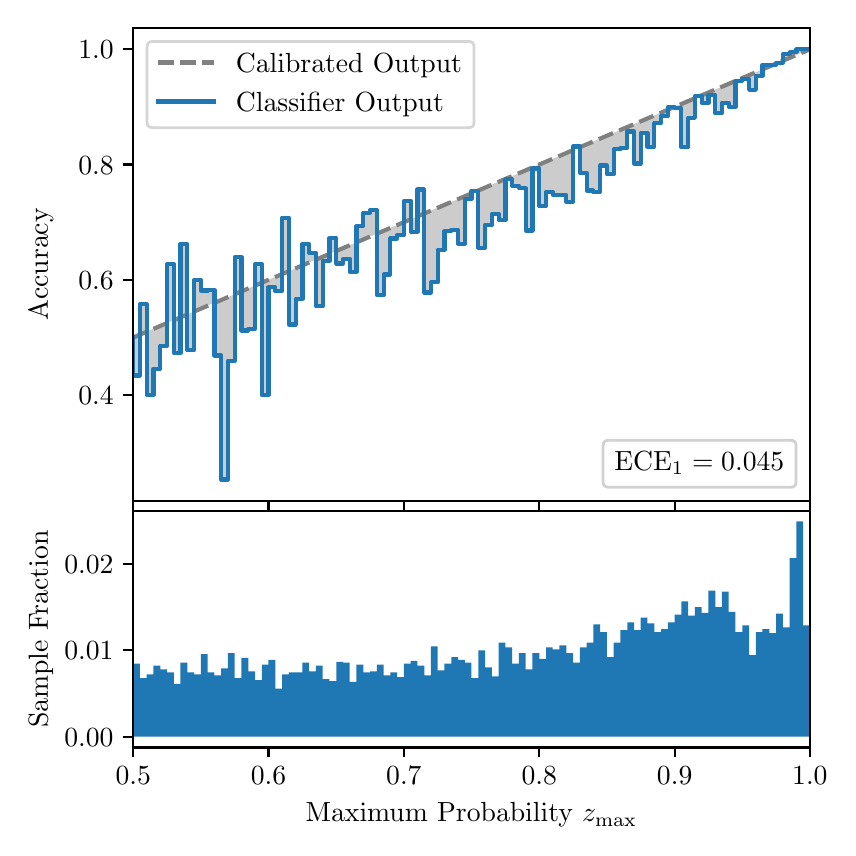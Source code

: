 \begingroup%
\makeatletter%
\begin{pgfpicture}%
\pgfpathrectangle{\pgfpointorigin}{\pgfqpoint{4.0in}{4.0in}}%
\pgfusepath{use as bounding box, clip}%
\begin{pgfscope}%
\pgfsetbuttcap%
\pgfsetmiterjoin%
\definecolor{currentfill}{rgb}{1.0,1.0,1.0}%
\pgfsetfillcolor{currentfill}%
\pgfsetlinewidth{0.0pt}%
\definecolor{currentstroke}{rgb}{1.0,1.0,1.0}%
\pgfsetstrokecolor{currentstroke}%
\pgfsetdash{}{0pt}%
\pgfpathmoveto{\pgfqpoint{0.0in}{0.0in}}%
\pgfpathlineto{\pgfqpoint{4.0in}{0.0in}}%
\pgfpathlineto{\pgfqpoint{4.0in}{4.0in}}%
\pgfpathlineto{\pgfqpoint{0.0in}{4.0in}}%
\pgfpathclose%
\pgfusepath{fill}%
\end{pgfscope}%
\begin{pgfscope}%
\pgfsetbuttcap%
\pgfsetmiterjoin%
\definecolor{currentfill}{rgb}{1.0,1.0,1.0}%
\pgfsetfillcolor{currentfill}%
\pgfsetlinewidth{0.0pt}%
\definecolor{currentstroke}{rgb}{0.0,0.0,0.0}%
\pgfsetstrokecolor{currentstroke}%
\pgfsetstrokeopacity{0.0}%
\pgfsetdash{}{0pt}%
\pgfpathmoveto{\pgfqpoint{0.528in}{1.633in}}%
\pgfpathlineto{\pgfqpoint{3.911in}{1.633in}}%
\pgfpathlineto{\pgfqpoint{3.911in}{4.0in}}%
\pgfpathlineto{\pgfqpoint{0.528in}{4.0in}}%
\pgfpathclose%
\pgfusepath{fill}%
\end{pgfscope}%
\begin{pgfscope}%
\pgfpathrectangle{\pgfqpoint{0.528in}{1.633in}}{\pgfqpoint{3.384in}{2.367in}}%
\pgfusepath{clip}%
\pgfsetbuttcap%
\pgfsetroundjoin%
\definecolor{currentfill}{rgb}{0.0,0.0,0.0}%
\pgfsetfillcolor{currentfill}%
\pgfsetfillopacity{0.2}%
\pgfsetlinewidth{0.0pt}%
\definecolor{currentstroke}{rgb}{0.0,0.0,0.0}%
\pgfsetstrokecolor{currentstroke}%
\pgfsetdash{}{0pt}%
\pgfpathmoveto{\pgfqpoint{0.531in}{2.261in}}%
\pgfpathlineto{\pgfqpoint{0.531in}{2.453in}}%
\pgfpathlineto{\pgfqpoint{0.534in}{2.454in}}%
\pgfpathlineto{\pgfqpoint{0.538in}{2.455in}}%
\pgfpathlineto{\pgfqpoint{0.541in}{2.457in}}%
\pgfpathlineto{\pgfqpoint{0.545in}{2.458in}}%
\pgfpathlineto{\pgfqpoint{0.548in}{2.46in}}%
\pgfpathlineto{\pgfqpoint{0.551in}{2.461in}}%
\pgfpathlineto{\pgfqpoint{0.555in}{2.463in}}%
\pgfpathlineto{\pgfqpoint{0.558in}{2.464in}}%
\pgfpathlineto{\pgfqpoint{0.561in}{2.466in}}%
\pgfpathlineto{\pgfqpoint{0.565in}{2.467in}}%
\pgfpathlineto{\pgfqpoint{0.568in}{2.468in}}%
\pgfpathlineto{\pgfqpoint{0.572in}{2.47in}}%
\pgfpathlineto{\pgfqpoint{0.575in}{2.471in}}%
\pgfpathlineto{\pgfqpoint{0.578in}{2.473in}}%
\pgfpathlineto{\pgfqpoint{0.582in}{2.474in}}%
\pgfpathlineto{\pgfqpoint{0.585in}{2.476in}}%
\pgfpathlineto{\pgfqpoint{0.589in}{2.477in}}%
\pgfpathlineto{\pgfqpoint{0.592in}{2.479in}}%
\pgfpathlineto{\pgfqpoint{0.595in}{2.48in}}%
\pgfpathlineto{\pgfqpoint{0.599in}{2.481in}}%
\pgfpathlineto{\pgfqpoint{0.602in}{2.483in}}%
\pgfpathlineto{\pgfqpoint{0.606in}{2.484in}}%
\pgfpathlineto{\pgfqpoint{0.609in}{2.486in}}%
\pgfpathlineto{\pgfqpoint{0.612in}{2.487in}}%
\pgfpathlineto{\pgfqpoint{0.616in}{2.489in}}%
\pgfpathlineto{\pgfqpoint{0.619in}{2.49in}}%
\pgfpathlineto{\pgfqpoint{0.622in}{2.492in}}%
\pgfpathlineto{\pgfqpoint{0.626in}{2.493in}}%
\pgfpathlineto{\pgfqpoint{0.629in}{2.494in}}%
\pgfpathlineto{\pgfqpoint{0.633in}{2.496in}}%
\pgfpathlineto{\pgfqpoint{0.636in}{2.497in}}%
\pgfpathlineto{\pgfqpoint{0.639in}{2.499in}}%
\pgfpathlineto{\pgfqpoint{0.643in}{2.5in}}%
\pgfpathlineto{\pgfqpoint{0.646in}{2.502in}}%
\pgfpathlineto{\pgfqpoint{0.65in}{2.503in}}%
\pgfpathlineto{\pgfqpoint{0.653in}{2.505in}}%
\pgfpathlineto{\pgfqpoint{0.656in}{2.506in}}%
\pgfpathlineto{\pgfqpoint{0.66in}{2.507in}}%
\pgfpathlineto{\pgfqpoint{0.663in}{2.509in}}%
\pgfpathlineto{\pgfqpoint{0.666in}{2.51in}}%
\pgfpathlineto{\pgfqpoint{0.67in}{2.512in}}%
\pgfpathlineto{\pgfqpoint{0.673in}{2.513in}}%
\pgfpathlineto{\pgfqpoint{0.677in}{2.515in}}%
\pgfpathlineto{\pgfqpoint{0.68in}{2.516in}}%
\pgfpathlineto{\pgfqpoint{0.683in}{2.517in}}%
\pgfpathlineto{\pgfqpoint{0.687in}{2.519in}}%
\pgfpathlineto{\pgfqpoint{0.69in}{2.52in}}%
\pgfpathlineto{\pgfqpoint{0.694in}{2.522in}}%
\pgfpathlineto{\pgfqpoint{0.697in}{2.523in}}%
\pgfpathlineto{\pgfqpoint{0.7in}{2.525in}}%
\pgfpathlineto{\pgfqpoint{0.704in}{2.526in}}%
\pgfpathlineto{\pgfqpoint{0.707in}{2.528in}}%
\pgfpathlineto{\pgfqpoint{0.711in}{2.529in}}%
\pgfpathlineto{\pgfqpoint{0.714in}{2.53in}}%
\pgfpathlineto{\pgfqpoint{0.717in}{2.532in}}%
\pgfpathlineto{\pgfqpoint{0.721in}{2.533in}}%
\pgfpathlineto{\pgfqpoint{0.724in}{2.535in}}%
\pgfpathlineto{\pgfqpoint{0.727in}{2.536in}}%
\pgfpathlineto{\pgfqpoint{0.731in}{2.538in}}%
\pgfpathlineto{\pgfqpoint{0.734in}{2.539in}}%
\pgfpathlineto{\pgfqpoint{0.738in}{2.541in}}%
\pgfpathlineto{\pgfqpoint{0.741in}{2.542in}}%
\pgfpathlineto{\pgfqpoint{0.744in}{2.543in}}%
\pgfpathlineto{\pgfqpoint{0.748in}{2.545in}}%
\pgfpathlineto{\pgfqpoint{0.751in}{2.546in}}%
\pgfpathlineto{\pgfqpoint{0.755in}{2.548in}}%
\pgfpathlineto{\pgfqpoint{0.758in}{2.549in}}%
\pgfpathlineto{\pgfqpoint{0.761in}{2.551in}}%
\pgfpathlineto{\pgfqpoint{0.765in}{2.552in}}%
\pgfpathlineto{\pgfqpoint{0.768in}{2.554in}}%
\pgfpathlineto{\pgfqpoint{0.771in}{2.555in}}%
\pgfpathlineto{\pgfqpoint{0.775in}{2.556in}}%
\pgfpathlineto{\pgfqpoint{0.778in}{2.558in}}%
\pgfpathlineto{\pgfqpoint{0.782in}{2.559in}}%
\pgfpathlineto{\pgfqpoint{0.785in}{2.561in}}%
\pgfpathlineto{\pgfqpoint{0.788in}{2.562in}}%
\pgfpathlineto{\pgfqpoint{0.792in}{2.564in}}%
\pgfpathlineto{\pgfqpoint{0.795in}{2.565in}}%
\pgfpathlineto{\pgfqpoint{0.799in}{2.567in}}%
\pgfpathlineto{\pgfqpoint{0.802in}{2.568in}}%
\pgfpathlineto{\pgfqpoint{0.805in}{2.569in}}%
\pgfpathlineto{\pgfqpoint{0.809in}{2.571in}}%
\pgfpathlineto{\pgfqpoint{0.812in}{2.572in}}%
\pgfpathlineto{\pgfqpoint{0.816in}{2.574in}}%
\pgfpathlineto{\pgfqpoint{0.819in}{2.575in}}%
\pgfpathlineto{\pgfqpoint{0.822in}{2.577in}}%
\pgfpathlineto{\pgfqpoint{0.826in}{2.578in}}%
\pgfpathlineto{\pgfqpoint{0.829in}{2.58in}}%
\pgfpathlineto{\pgfqpoint{0.832in}{2.581in}}%
\pgfpathlineto{\pgfqpoint{0.836in}{2.582in}}%
\pgfpathlineto{\pgfqpoint{0.839in}{2.584in}}%
\pgfpathlineto{\pgfqpoint{0.843in}{2.585in}}%
\pgfpathlineto{\pgfqpoint{0.846in}{2.587in}}%
\pgfpathlineto{\pgfqpoint{0.849in}{2.588in}}%
\pgfpathlineto{\pgfqpoint{0.853in}{2.59in}}%
\pgfpathlineto{\pgfqpoint{0.856in}{2.591in}}%
\pgfpathlineto{\pgfqpoint{0.86in}{2.593in}}%
\pgfpathlineto{\pgfqpoint{0.863in}{2.594in}}%
\pgfpathlineto{\pgfqpoint{0.866in}{2.595in}}%
\pgfpathlineto{\pgfqpoint{0.87in}{2.597in}}%
\pgfpathlineto{\pgfqpoint{0.873in}{2.598in}}%
\pgfpathlineto{\pgfqpoint{0.876in}{2.6in}}%
\pgfpathlineto{\pgfqpoint{0.88in}{2.601in}}%
\pgfpathlineto{\pgfqpoint{0.883in}{2.603in}}%
\pgfpathlineto{\pgfqpoint{0.887in}{2.604in}}%
\pgfpathlineto{\pgfqpoint{0.89in}{2.606in}}%
\pgfpathlineto{\pgfqpoint{0.893in}{2.607in}}%
\pgfpathlineto{\pgfqpoint{0.897in}{2.608in}}%
\pgfpathlineto{\pgfqpoint{0.9in}{2.61in}}%
\pgfpathlineto{\pgfqpoint{0.904in}{2.611in}}%
\pgfpathlineto{\pgfqpoint{0.907in}{2.613in}}%
\pgfpathlineto{\pgfqpoint{0.91in}{2.614in}}%
\pgfpathlineto{\pgfqpoint{0.914in}{2.616in}}%
\pgfpathlineto{\pgfqpoint{0.917in}{2.617in}}%
\pgfpathlineto{\pgfqpoint{0.921in}{2.618in}}%
\pgfpathlineto{\pgfqpoint{0.924in}{2.62in}}%
\pgfpathlineto{\pgfqpoint{0.927in}{2.621in}}%
\pgfpathlineto{\pgfqpoint{0.931in}{2.623in}}%
\pgfpathlineto{\pgfqpoint{0.934in}{2.624in}}%
\pgfpathlineto{\pgfqpoint{0.937in}{2.626in}}%
\pgfpathlineto{\pgfqpoint{0.941in}{2.627in}}%
\pgfpathlineto{\pgfqpoint{0.944in}{2.629in}}%
\pgfpathlineto{\pgfqpoint{0.948in}{2.63in}}%
\pgfpathlineto{\pgfqpoint{0.951in}{2.631in}}%
\pgfpathlineto{\pgfqpoint{0.954in}{2.633in}}%
\pgfpathlineto{\pgfqpoint{0.958in}{2.634in}}%
\pgfpathlineto{\pgfqpoint{0.961in}{2.636in}}%
\pgfpathlineto{\pgfqpoint{0.965in}{2.637in}}%
\pgfpathlineto{\pgfqpoint{0.968in}{2.639in}}%
\pgfpathlineto{\pgfqpoint{0.971in}{2.64in}}%
\pgfpathlineto{\pgfqpoint{0.975in}{2.642in}}%
\pgfpathlineto{\pgfqpoint{0.978in}{2.643in}}%
\pgfpathlineto{\pgfqpoint{0.981in}{2.644in}}%
\pgfpathlineto{\pgfqpoint{0.985in}{2.646in}}%
\pgfpathlineto{\pgfqpoint{0.988in}{2.647in}}%
\pgfpathlineto{\pgfqpoint{0.992in}{2.649in}}%
\pgfpathlineto{\pgfqpoint{0.995in}{2.65in}}%
\pgfpathlineto{\pgfqpoint{0.998in}{2.652in}}%
\pgfpathlineto{\pgfqpoint{1.002in}{2.653in}}%
\pgfpathlineto{\pgfqpoint{1.005in}{2.655in}}%
\pgfpathlineto{\pgfqpoint{1.009in}{2.656in}}%
\pgfpathlineto{\pgfqpoint{1.012in}{2.657in}}%
\pgfpathlineto{\pgfqpoint{1.015in}{2.659in}}%
\pgfpathlineto{\pgfqpoint{1.019in}{2.66in}}%
\pgfpathlineto{\pgfqpoint{1.022in}{2.662in}}%
\pgfpathlineto{\pgfqpoint{1.026in}{2.663in}}%
\pgfpathlineto{\pgfqpoint{1.029in}{2.665in}}%
\pgfpathlineto{\pgfqpoint{1.032in}{2.666in}}%
\pgfpathlineto{\pgfqpoint{1.036in}{2.668in}}%
\pgfpathlineto{\pgfqpoint{1.039in}{2.669in}}%
\pgfpathlineto{\pgfqpoint{1.042in}{2.67in}}%
\pgfpathlineto{\pgfqpoint{1.046in}{2.672in}}%
\pgfpathlineto{\pgfqpoint{1.049in}{2.673in}}%
\pgfpathlineto{\pgfqpoint{1.053in}{2.675in}}%
\pgfpathlineto{\pgfqpoint{1.056in}{2.676in}}%
\pgfpathlineto{\pgfqpoint{1.059in}{2.678in}}%
\pgfpathlineto{\pgfqpoint{1.063in}{2.679in}}%
\pgfpathlineto{\pgfqpoint{1.066in}{2.681in}}%
\pgfpathlineto{\pgfqpoint{1.07in}{2.682in}}%
\pgfpathlineto{\pgfqpoint{1.073in}{2.683in}}%
\pgfpathlineto{\pgfqpoint{1.076in}{2.685in}}%
\pgfpathlineto{\pgfqpoint{1.08in}{2.686in}}%
\pgfpathlineto{\pgfqpoint{1.083in}{2.688in}}%
\pgfpathlineto{\pgfqpoint{1.086in}{2.689in}}%
\pgfpathlineto{\pgfqpoint{1.09in}{2.691in}}%
\pgfpathlineto{\pgfqpoint{1.093in}{2.692in}}%
\pgfpathlineto{\pgfqpoint{1.097in}{2.694in}}%
\pgfpathlineto{\pgfqpoint{1.1in}{2.695in}}%
\pgfpathlineto{\pgfqpoint{1.103in}{2.696in}}%
\pgfpathlineto{\pgfqpoint{1.107in}{2.698in}}%
\pgfpathlineto{\pgfqpoint{1.11in}{2.699in}}%
\pgfpathlineto{\pgfqpoint{1.114in}{2.701in}}%
\pgfpathlineto{\pgfqpoint{1.117in}{2.702in}}%
\pgfpathlineto{\pgfqpoint{1.12in}{2.704in}}%
\pgfpathlineto{\pgfqpoint{1.124in}{2.705in}}%
\pgfpathlineto{\pgfqpoint{1.127in}{2.706in}}%
\pgfpathlineto{\pgfqpoint{1.131in}{2.708in}}%
\pgfpathlineto{\pgfqpoint{1.134in}{2.709in}}%
\pgfpathlineto{\pgfqpoint{1.137in}{2.711in}}%
\pgfpathlineto{\pgfqpoint{1.141in}{2.712in}}%
\pgfpathlineto{\pgfqpoint{1.144in}{2.714in}}%
\pgfpathlineto{\pgfqpoint{1.147in}{2.715in}}%
\pgfpathlineto{\pgfqpoint{1.151in}{2.717in}}%
\pgfpathlineto{\pgfqpoint{1.154in}{2.718in}}%
\pgfpathlineto{\pgfqpoint{1.158in}{2.719in}}%
\pgfpathlineto{\pgfqpoint{1.161in}{2.721in}}%
\pgfpathlineto{\pgfqpoint{1.164in}{2.722in}}%
\pgfpathlineto{\pgfqpoint{1.168in}{2.724in}}%
\pgfpathlineto{\pgfqpoint{1.171in}{2.725in}}%
\pgfpathlineto{\pgfqpoint{1.175in}{2.727in}}%
\pgfpathlineto{\pgfqpoint{1.178in}{2.728in}}%
\pgfpathlineto{\pgfqpoint{1.181in}{2.73in}}%
\pgfpathlineto{\pgfqpoint{1.185in}{2.731in}}%
\pgfpathlineto{\pgfqpoint{1.188in}{2.732in}}%
\pgfpathlineto{\pgfqpoint{1.191in}{2.734in}}%
\pgfpathlineto{\pgfqpoint{1.195in}{2.735in}}%
\pgfpathlineto{\pgfqpoint{1.198in}{2.737in}}%
\pgfpathlineto{\pgfqpoint{1.202in}{2.738in}}%
\pgfpathlineto{\pgfqpoint{1.205in}{2.74in}}%
\pgfpathlineto{\pgfqpoint{1.208in}{2.741in}}%
\pgfpathlineto{\pgfqpoint{1.212in}{2.743in}}%
\pgfpathlineto{\pgfqpoint{1.215in}{2.744in}}%
\pgfpathlineto{\pgfqpoint{1.219in}{2.745in}}%
\pgfpathlineto{\pgfqpoint{1.222in}{2.747in}}%
\pgfpathlineto{\pgfqpoint{1.225in}{2.748in}}%
\pgfpathlineto{\pgfqpoint{1.229in}{2.75in}}%
\pgfpathlineto{\pgfqpoint{1.232in}{2.751in}}%
\pgfpathlineto{\pgfqpoint{1.236in}{2.753in}}%
\pgfpathlineto{\pgfqpoint{1.239in}{2.754in}}%
\pgfpathlineto{\pgfqpoint{1.242in}{2.756in}}%
\pgfpathlineto{\pgfqpoint{1.246in}{2.757in}}%
\pgfpathlineto{\pgfqpoint{1.249in}{2.758in}}%
\pgfpathlineto{\pgfqpoint{1.252in}{2.76in}}%
\pgfpathlineto{\pgfqpoint{1.256in}{2.761in}}%
\pgfpathlineto{\pgfqpoint{1.259in}{2.763in}}%
\pgfpathlineto{\pgfqpoint{1.263in}{2.764in}}%
\pgfpathlineto{\pgfqpoint{1.266in}{2.766in}}%
\pgfpathlineto{\pgfqpoint{1.269in}{2.767in}}%
\pgfpathlineto{\pgfqpoint{1.273in}{2.769in}}%
\pgfpathlineto{\pgfqpoint{1.276in}{2.77in}}%
\pgfpathlineto{\pgfqpoint{1.28in}{2.771in}}%
\pgfpathlineto{\pgfqpoint{1.283in}{2.773in}}%
\pgfpathlineto{\pgfqpoint{1.286in}{2.774in}}%
\pgfpathlineto{\pgfqpoint{1.29in}{2.776in}}%
\pgfpathlineto{\pgfqpoint{1.293in}{2.777in}}%
\pgfpathlineto{\pgfqpoint{1.296in}{2.779in}}%
\pgfpathlineto{\pgfqpoint{1.3in}{2.78in}}%
\pgfpathlineto{\pgfqpoint{1.303in}{2.782in}}%
\pgfpathlineto{\pgfqpoint{1.307in}{2.783in}}%
\pgfpathlineto{\pgfqpoint{1.31in}{2.784in}}%
\pgfpathlineto{\pgfqpoint{1.313in}{2.786in}}%
\pgfpathlineto{\pgfqpoint{1.317in}{2.787in}}%
\pgfpathlineto{\pgfqpoint{1.32in}{2.789in}}%
\pgfpathlineto{\pgfqpoint{1.324in}{2.79in}}%
\pgfpathlineto{\pgfqpoint{1.327in}{2.792in}}%
\pgfpathlineto{\pgfqpoint{1.33in}{2.793in}}%
\pgfpathlineto{\pgfqpoint{1.334in}{2.795in}}%
\pgfpathlineto{\pgfqpoint{1.337in}{2.796in}}%
\pgfpathlineto{\pgfqpoint{1.34in}{2.797in}}%
\pgfpathlineto{\pgfqpoint{1.344in}{2.799in}}%
\pgfpathlineto{\pgfqpoint{1.347in}{2.8in}}%
\pgfpathlineto{\pgfqpoint{1.351in}{2.802in}}%
\pgfpathlineto{\pgfqpoint{1.354in}{2.803in}}%
\pgfpathlineto{\pgfqpoint{1.357in}{2.805in}}%
\pgfpathlineto{\pgfqpoint{1.361in}{2.806in}}%
\pgfpathlineto{\pgfqpoint{1.364in}{2.807in}}%
\pgfpathlineto{\pgfqpoint{1.368in}{2.809in}}%
\pgfpathlineto{\pgfqpoint{1.371in}{2.81in}}%
\pgfpathlineto{\pgfqpoint{1.374in}{2.812in}}%
\pgfpathlineto{\pgfqpoint{1.378in}{2.813in}}%
\pgfpathlineto{\pgfqpoint{1.381in}{2.815in}}%
\pgfpathlineto{\pgfqpoint{1.385in}{2.816in}}%
\pgfpathlineto{\pgfqpoint{1.388in}{2.818in}}%
\pgfpathlineto{\pgfqpoint{1.391in}{2.819in}}%
\pgfpathlineto{\pgfqpoint{1.395in}{2.82in}}%
\pgfpathlineto{\pgfqpoint{1.398in}{2.822in}}%
\pgfpathlineto{\pgfqpoint{1.401in}{2.823in}}%
\pgfpathlineto{\pgfqpoint{1.405in}{2.825in}}%
\pgfpathlineto{\pgfqpoint{1.408in}{2.826in}}%
\pgfpathlineto{\pgfqpoint{1.412in}{2.828in}}%
\pgfpathlineto{\pgfqpoint{1.415in}{2.829in}}%
\pgfpathlineto{\pgfqpoint{1.418in}{2.831in}}%
\pgfpathlineto{\pgfqpoint{1.422in}{2.832in}}%
\pgfpathlineto{\pgfqpoint{1.425in}{2.833in}}%
\pgfpathlineto{\pgfqpoint{1.429in}{2.835in}}%
\pgfpathlineto{\pgfqpoint{1.432in}{2.836in}}%
\pgfpathlineto{\pgfqpoint{1.435in}{2.838in}}%
\pgfpathlineto{\pgfqpoint{1.439in}{2.839in}}%
\pgfpathlineto{\pgfqpoint{1.442in}{2.841in}}%
\pgfpathlineto{\pgfqpoint{1.445in}{2.842in}}%
\pgfpathlineto{\pgfqpoint{1.449in}{2.844in}}%
\pgfpathlineto{\pgfqpoint{1.452in}{2.845in}}%
\pgfpathlineto{\pgfqpoint{1.456in}{2.846in}}%
\pgfpathlineto{\pgfqpoint{1.459in}{2.848in}}%
\pgfpathlineto{\pgfqpoint{1.462in}{2.849in}}%
\pgfpathlineto{\pgfqpoint{1.466in}{2.851in}}%
\pgfpathlineto{\pgfqpoint{1.469in}{2.852in}}%
\pgfpathlineto{\pgfqpoint{1.473in}{2.854in}}%
\pgfpathlineto{\pgfqpoint{1.476in}{2.855in}}%
\pgfpathlineto{\pgfqpoint{1.479in}{2.857in}}%
\pgfpathlineto{\pgfqpoint{1.483in}{2.858in}}%
\pgfpathlineto{\pgfqpoint{1.486in}{2.859in}}%
\pgfpathlineto{\pgfqpoint{1.49in}{2.861in}}%
\pgfpathlineto{\pgfqpoint{1.493in}{2.862in}}%
\pgfpathlineto{\pgfqpoint{1.496in}{2.864in}}%
\pgfpathlineto{\pgfqpoint{1.5in}{2.865in}}%
\pgfpathlineto{\pgfqpoint{1.503in}{2.867in}}%
\pgfpathlineto{\pgfqpoint{1.506in}{2.868in}}%
\pgfpathlineto{\pgfqpoint{1.51in}{2.87in}}%
\pgfpathlineto{\pgfqpoint{1.513in}{2.871in}}%
\pgfpathlineto{\pgfqpoint{1.517in}{2.872in}}%
\pgfpathlineto{\pgfqpoint{1.52in}{2.874in}}%
\pgfpathlineto{\pgfqpoint{1.523in}{2.875in}}%
\pgfpathlineto{\pgfqpoint{1.527in}{2.877in}}%
\pgfpathlineto{\pgfqpoint{1.53in}{2.878in}}%
\pgfpathlineto{\pgfqpoint{1.534in}{2.88in}}%
\pgfpathlineto{\pgfqpoint{1.537in}{2.881in}}%
\pgfpathlineto{\pgfqpoint{1.54in}{2.883in}}%
\pgfpathlineto{\pgfqpoint{1.544in}{2.884in}}%
\pgfpathlineto{\pgfqpoint{1.547in}{2.885in}}%
\pgfpathlineto{\pgfqpoint{1.55in}{2.887in}}%
\pgfpathlineto{\pgfqpoint{1.554in}{2.888in}}%
\pgfpathlineto{\pgfqpoint{1.557in}{2.89in}}%
\pgfpathlineto{\pgfqpoint{1.561in}{2.891in}}%
\pgfpathlineto{\pgfqpoint{1.564in}{2.893in}}%
\pgfpathlineto{\pgfqpoint{1.567in}{2.894in}}%
\pgfpathlineto{\pgfqpoint{1.571in}{2.895in}}%
\pgfpathlineto{\pgfqpoint{1.574in}{2.897in}}%
\pgfpathlineto{\pgfqpoint{1.578in}{2.898in}}%
\pgfpathlineto{\pgfqpoint{1.581in}{2.9in}}%
\pgfpathlineto{\pgfqpoint{1.584in}{2.901in}}%
\pgfpathlineto{\pgfqpoint{1.588in}{2.903in}}%
\pgfpathlineto{\pgfqpoint{1.591in}{2.904in}}%
\pgfpathlineto{\pgfqpoint{1.595in}{2.906in}}%
\pgfpathlineto{\pgfqpoint{1.598in}{2.907in}}%
\pgfpathlineto{\pgfqpoint{1.601in}{2.908in}}%
\pgfpathlineto{\pgfqpoint{1.605in}{2.91in}}%
\pgfpathlineto{\pgfqpoint{1.608in}{2.911in}}%
\pgfpathlineto{\pgfqpoint{1.611in}{2.913in}}%
\pgfpathlineto{\pgfqpoint{1.615in}{2.914in}}%
\pgfpathlineto{\pgfqpoint{1.618in}{2.916in}}%
\pgfpathlineto{\pgfqpoint{1.622in}{2.917in}}%
\pgfpathlineto{\pgfqpoint{1.625in}{2.919in}}%
\pgfpathlineto{\pgfqpoint{1.628in}{2.92in}}%
\pgfpathlineto{\pgfqpoint{1.632in}{2.921in}}%
\pgfpathlineto{\pgfqpoint{1.635in}{2.923in}}%
\pgfpathlineto{\pgfqpoint{1.639in}{2.924in}}%
\pgfpathlineto{\pgfqpoint{1.642in}{2.926in}}%
\pgfpathlineto{\pgfqpoint{1.645in}{2.927in}}%
\pgfpathlineto{\pgfqpoint{1.649in}{2.929in}}%
\pgfpathlineto{\pgfqpoint{1.652in}{2.93in}}%
\pgfpathlineto{\pgfqpoint{1.655in}{2.932in}}%
\pgfpathlineto{\pgfqpoint{1.659in}{2.933in}}%
\pgfpathlineto{\pgfqpoint{1.662in}{2.934in}}%
\pgfpathlineto{\pgfqpoint{1.666in}{2.936in}}%
\pgfpathlineto{\pgfqpoint{1.669in}{2.937in}}%
\pgfpathlineto{\pgfqpoint{1.672in}{2.939in}}%
\pgfpathlineto{\pgfqpoint{1.676in}{2.94in}}%
\pgfpathlineto{\pgfqpoint{1.679in}{2.942in}}%
\pgfpathlineto{\pgfqpoint{1.683in}{2.943in}}%
\pgfpathlineto{\pgfqpoint{1.686in}{2.945in}}%
\pgfpathlineto{\pgfqpoint{1.689in}{2.946in}}%
\pgfpathlineto{\pgfqpoint{1.693in}{2.947in}}%
\pgfpathlineto{\pgfqpoint{1.696in}{2.949in}}%
\pgfpathlineto{\pgfqpoint{1.7in}{2.95in}}%
\pgfpathlineto{\pgfqpoint{1.703in}{2.952in}}%
\pgfpathlineto{\pgfqpoint{1.706in}{2.953in}}%
\pgfpathlineto{\pgfqpoint{1.71in}{2.955in}}%
\pgfpathlineto{\pgfqpoint{1.713in}{2.956in}}%
\pgfpathlineto{\pgfqpoint{1.716in}{2.958in}}%
\pgfpathlineto{\pgfqpoint{1.72in}{2.959in}}%
\pgfpathlineto{\pgfqpoint{1.723in}{2.96in}}%
\pgfpathlineto{\pgfqpoint{1.727in}{2.962in}}%
\pgfpathlineto{\pgfqpoint{1.73in}{2.963in}}%
\pgfpathlineto{\pgfqpoint{1.733in}{2.965in}}%
\pgfpathlineto{\pgfqpoint{1.737in}{2.966in}}%
\pgfpathlineto{\pgfqpoint{1.74in}{2.968in}}%
\pgfpathlineto{\pgfqpoint{1.744in}{2.969in}}%
\pgfpathlineto{\pgfqpoint{1.747in}{2.971in}}%
\pgfpathlineto{\pgfqpoint{1.75in}{2.972in}}%
\pgfpathlineto{\pgfqpoint{1.754in}{2.973in}}%
\pgfpathlineto{\pgfqpoint{1.757in}{2.975in}}%
\pgfpathlineto{\pgfqpoint{1.76in}{2.976in}}%
\pgfpathlineto{\pgfqpoint{1.764in}{2.978in}}%
\pgfpathlineto{\pgfqpoint{1.767in}{2.979in}}%
\pgfpathlineto{\pgfqpoint{1.771in}{2.981in}}%
\pgfpathlineto{\pgfqpoint{1.774in}{2.982in}}%
\pgfpathlineto{\pgfqpoint{1.777in}{2.983in}}%
\pgfpathlineto{\pgfqpoint{1.781in}{2.985in}}%
\pgfpathlineto{\pgfqpoint{1.784in}{2.986in}}%
\pgfpathlineto{\pgfqpoint{1.788in}{2.988in}}%
\pgfpathlineto{\pgfqpoint{1.791in}{2.989in}}%
\pgfpathlineto{\pgfqpoint{1.794in}{2.991in}}%
\pgfpathlineto{\pgfqpoint{1.798in}{2.992in}}%
\pgfpathlineto{\pgfqpoint{1.801in}{2.994in}}%
\pgfpathlineto{\pgfqpoint{1.805in}{2.995in}}%
\pgfpathlineto{\pgfqpoint{1.808in}{2.996in}}%
\pgfpathlineto{\pgfqpoint{1.811in}{2.998in}}%
\pgfpathlineto{\pgfqpoint{1.815in}{2.999in}}%
\pgfpathlineto{\pgfqpoint{1.818in}{3.001in}}%
\pgfpathlineto{\pgfqpoint{1.821in}{3.002in}}%
\pgfpathlineto{\pgfqpoint{1.825in}{3.004in}}%
\pgfpathlineto{\pgfqpoint{1.828in}{3.005in}}%
\pgfpathlineto{\pgfqpoint{1.832in}{3.007in}}%
\pgfpathlineto{\pgfqpoint{1.835in}{3.008in}}%
\pgfpathlineto{\pgfqpoint{1.838in}{3.009in}}%
\pgfpathlineto{\pgfqpoint{1.842in}{3.011in}}%
\pgfpathlineto{\pgfqpoint{1.845in}{3.012in}}%
\pgfpathlineto{\pgfqpoint{1.849in}{3.014in}}%
\pgfpathlineto{\pgfqpoint{1.852in}{3.015in}}%
\pgfpathlineto{\pgfqpoint{1.855in}{3.017in}}%
\pgfpathlineto{\pgfqpoint{1.859in}{3.018in}}%
\pgfpathlineto{\pgfqpoint{1.862in}{3.02in}}%
\pgfpathlineto{\pgfqpoint{1.865in}{3.021in}}%
\pgfpathlineto{\pgfqpoint{1.869in}{3.022in}}%
\pgfpathlineto{\pgfqpoint{1.872in}{3.024in}}%
\pgfpathlineto{\pgfqpoint{1.876in}{3.025in}}%
\pgfpathlineto{\pgfqpoint{1.879in}{3.027in}}%
\pgfpathlineto{\pgfqpoint{1.882in}{3.028in}}%
\pgfpathlineto{\pgfqpoint{1.886in}{3.03in}}%
\pgfpathlineto{\pgfqpoint{1.889in}{3.031in}}%
\pgfpathlineto{\pgfqpoint{1.893in}{3.033in}}%
\pgfpathlineto{\pgfqpoint{1.896in}{3.034in}}%
\pgfpathlineto{\pgfqpoint{1.899in}{3.035in}}%
\pgfpathlineto{\pgfqpoint{1.903in}{3.037in}}%
\pgfpathlineto{\pgfqpoint{1.906in}{3.038in}}%
\pgfpathlineto{\pgfqpoint{1.91in}{3.04in}}%
\pgfpathlineto{\pgfqpoint{1.913in}{3.041in}}%
\pgfpathlineto{\pgfqpoint{1.916in}{3.043in}}%
\pgfpathlineto{\pgfqpoint{1.92in}{3.044in}}%
\pgfpathlineto{\pgfqpoint{1.923in}{3.046in}}%
\pgfpathlineto{\pgfqpoint{1.926in}{3.047in}}%
\pgfpathlineto{\pgfqpoint{1.93in}{3.048in}}%
\pgfpathlineto{\pgfqpoint{1.933in}{3.05in}}%
\pgfpathlineto{\pgfqpoint{1.937in}{3.051in}}%
\pgfpathlineto{\pgfqpoint{1.94in}{3.053in}}%
\pgfpathlineto{\pgfqpoint{1.943in}{3.054in}}%
\pgfpathlineto{\pgfqpoint{1.947in}{3.056in}}%
\pgfpathlineto{\pgfqpoint{1.95in}{3.057in}}%
\pgfpathlineto{\pgfqpoint{1.954in}{3.059in}}%
\pgfpathlineto{\pgfqpoint{1.957in}{3.06in}}%
\pgfpathlineto{\pgfqpoint{1.96in}{3.061in}}%
\pgfpathlineto{\pgfqpoint{1.964in}{3.063in}}%
\pgfpathlineto{\pgfqpoint{1.967in}{3.064in}}%
\pgfpathlineto{\pgfqpoint{1.97in}{3.066in}}%
\pgfpathlineto{\pgfqpoint{1.974in}{3.067in}}%
\pgfpathlineto{\pgfqpoint{1.977in}{3.069in}}%
\pgfpathlineto{\pgfqpoint{1.981in}{3.07in}}%
\pgfpathlineto{\pgfqpoint{1.984in}{3.072in}}%
\pgfpathlineto{\pgfqpoint{1.987in}{3.073in}}%
\pgfpathlineto{\pgfqpoint{1.991in}{3.074in}}%
\pgfpathlineto{\pgfqpoint{1.994in}{3.076in}}%
\pgfpathlineto{\pgfqpoint{1.998in}{3.077in}}%
\pgfpathlineto{\pgfqpoint{2.001in}{3.079in}}%
\pgfpathlineto{\pgfqpoint{2.004in}{3.08in}}%
\pgfpathlineto{\pgfqpoint{2.008in}{3.082in}}%
\pgfpathlineto{\pgfqpoint{2.011in}{3.083in}}%
\pgfpathlineto{\pgfqpoint{2.015in}{3.084in}}%
\pgfpathlineto{\pgfqpoint{2.018in}{3.086in}}%
\pgfpathlineto{\pgfqpoint{2.021in}{3.087in}}%
\pgfpathlineto{\pgfqpoint{2.025in}{3.089in}}%
\pgfpathlineto{\pgfqpoint{2.028in}{3.09in}}%
\pgfpathlineto{\pgfqpoint{2.031in}{3.092in}}%
\pgfpathlineto{\pgfqpoint{2.035in}{3.093in}}%
\pgfpathlineto{\pgfqpoint{2.038in}{3.095in}}%
\pgfpathlineto{\pgfqpoint{2.042in}{3.096in}}%
\pgfpathlineto{\pgfqpoint{2.045in}{3.097in}}%
\pgfpathlineto{\pgfqpoint{2.048in}{3.099in}}%
\pgfpathlineto{\pgfqpoint{2.052in}{3.1in}}%
\pgfpathlineto{\pgfqpoint{2.055in}{3.102in}}%
\pgfpathlineto{\pgfqpoint{2.059in}{3.103in}}%
\pgfpathlineto{\pgfqpoint{2.062in}{3.105in}}%
\pgfpathlineto{\pgfqpoint{2.065in}{3.106in}}%
\pgfpathlineto{\pgfqpoint{2.069in}{3.108in}}%
\pgfpathlineto{\pgfqpoint{2.072in}{3.109in}}%
\pgfpathlineto{\pgfqpoint{2.075in}{3.11in}}%
\pgfpathlineto{\pgfqpoint{2.079in}{3.112in}}%
\pgfpathlineto{\pgfqpoint{2.082in}{3.113in}}%
\pgfpathlineto{\pgfqpoint{2.086in}{3.115in}}%
\pgfpathlineto{\pgfqpoint{2.089in}{3.116in}}%
\pgfpathlineto{\pgfqpoint{2.092in}{3.118in}}%
\pgfpathlineto{\pgfqpoint{2.096in}{3.119in}}%
\pgfpathlineto{\pgfqpoint{2.099in}{3.121in}}%
\pgfpathlineto{\pgfqpoint{2.103in}{3.122in}}%
\pgfpathlineto{\pgfqpoint{2.106in}{3.123in}}%
\pgfpathlineto{\pgfqpoint{2.109in}{3.125in}}%
\pgfpathlineto{\pgfqpoint{2.113in}{3.126in}}%
\pgfpathlineto{\pgfqpoint{2.116in}{3.128in}}%
\pgfpathlineto{\pgfqpoint{2.12in}{3.129in}}%
\pgfpathlineto{\pgfqpoint{2.123in}{3.131in}}%
\pgfpathlineto{\pgfqpoint{2.126in}{3.132in}}%
\pgfpathlineto{\pgfqpoint{2.13in}{3.134in}}%
\pgfpathlineto{\pgfqpoint{2.133in}{3.135in}}%
\pgfpathlineto{\pgfqpoint{2.136in}{3.136in}}%
\pgfpathlineto{\pgfqpoint{2.14in}{3.138in}}%
\pgfpathlineto{\pgfqpoint{2.143in}{3.139in}}%
\pgfpathlineto{\pgfqpoint{2.147in}{3.141in}}%
\pgfpathlineto{\pgfqpoint{2.15in}{3.142in}}%
\pgfpathlineto{\pgfqpoint{2.153in}{3.144in}}%
\pgfpathlineto{\pgfqpoint{2.157in}{3.145in}}%
\pgfpathlineto{\pgfqpoint{2.16in}{3.147in}}%
\pgfpathlineto{\pgfqpoint{2.164in}{3.148in}}%
\pgfpathlineto{\pgfqpoint{2.167in}{3.149in}}%
\pgfpathlineto{\pgfqpoint{2.17in}{3.151in}}%
\pgfpathlineto{\pgfqpoint{2.174in}{3.152in}}%
\pgfpathlineto{\pgfqpoint{2.177in}{3.154in}}%
\pgfpathlineto{\pgfqpoint{2.18in}{3.155in}}%
\pgfpathlineto{\pgfqpoint{2.184in}{3.157in}}%
\pgfpathlineto{\pgfqpoint{2.187in}{3.158in}}%
\pgfpathlineto{\pgfqpoint{2.191in}{3.16in}}%
\pgfpathlineto{\pgfqpoint{2.194in}{3.161in}}%
\pgfpathlineto{\pgfqpoint{2.197in}{3.162in}}%
\pgfpathlineto{\pgfqpoint{2.201in}{3.164in}}%
\pgfpathlineto{\pgfqpoint{2.204in}{3.165in}}%
\pgfpathlineto{\pgfqpoint{2.208in}{3.167in}}%
\pgfpathlineto{\pgfqpoint{2.211in}{3.168in}}%
\pgfpathlineto{\pgfqpoint{2.214in}{3.17in}}%
\pgfpathlineto{\pgfqpoint{2.218in}{3.171in}}%
\pgfpathlineto{\pgfqpoint{2.221in}{3.172in}}%
\pgfpathlineto{\pgfqpoint{2.225in}{3.174in}}%
\pgfpathlineto{\pgfqpoint{2.228in}{3.175in}}%
\pgfpathlineto{\pgfqpoint{2.231in}{3.177in}}%
\pgfpathlineto{\pgfqpoint{2.235in}{3.178in}}%
\pgfpathlineto{\pgfqpoint{2.238in}{3.18in}}%
\pgfpathlineto{\pgfqpoint{2.241in}{3.181in}}%
\pgfpathlineto{\pgfqpoint{2.245in}{3.183in}}%
\pgfpathlineto{\pgfqpoint{2.248in}{3.184in}}%
\pgfpathlineto{\pgfqpoint{2.252in}{3.185in}}%
\pgfpathlineto{\pgfqpoint{2.255in}{3.187in}}%
\pgfpathlineto{\pgfqpoint{2.258in}{3.188in}}%
\pgfpathlineto{\pgfqpoint{2.262in}{3.19in}}%
\pgfpathlineto{\pgfqpoint{2.265in}{3.191in}}%
\pgfpathlineto{\pgfqpoint{2.269in}{3.193in}}%
\pgfpathlineto{\pgfqpoint{2.272in}{3.194in}}%
\pgfpathlineto{\pgfqpoint{2.275in}{3.196in}}%
\pgfpathlineto{\pgfqpoint{2.279in}{3.197in}}%
\pgfpathlineto{\pgfqpoint{2.282in}{3.198in}}%
\pgfpathlineto{\pgfqpoint{2.285in}{3.2in}}%
\pgfpathlineto{\pgfqpoint{2.289in}{3.201in}}%
\pgfpathlineto{\pgfqpoint{2.292in}{3.203in}}%
\pgfpathlineto{\pgfqpoint{2.296in}{3.204in}}%
\pgfpathlineto{\pgfqpoint{2.299in}{3.206in}}%
\pgfpathlineto{\pgfqpoint{2.302in}{3.207in}}%
\pgfpathlineto{\pgfqpoint{2.306in}{3.209in}}%
\pgfpathlineto{\pgfqpoint{2.309in}{3.21in}}%
\pgfpathlineto{\pgfqpoint{2.313in}{3.211in}}%
\pgfpathlineto{\pgfqpoint{2.316in}{3.213in}}%
\pgfpathlineto{\pgfqpoint{2.319in}{3.214in}}%
\pgfpathlineto{\pgfqpoint{2.323in}{3.216in}}%
\pgfpathlineto{\pgfqpoint{2.326in}{3.217in}}%
\pgfpathlineto{\pgfqpoint{2.33in}{3.219in}}%
\pgfpathlineto{\pgfqpoint{2.333in}{3.22in}}%
\pgfpathlineto{\pgfqpoint{2.336in}{3.222in}}%
\pgfpathlineto{\pgfqpoint{2.34in}{3.223in}}%
\pgfpathlineto{\pgfqpoint{2.343in}{3.224in}}%
\pgfpathlineto{\pgfqpoint{2.346in}{3.226in}}%
\pgfpathlineto{\pgfqpoint{2.35in}{3.227in}}%
\pgfpathlineto{\pgfqpoint{2.353in}{3.229in}}%
\pgfpathlineto{\pgfqpoint{2.357in}{3.23in}}%
\pgfpathlineto{\pgfqpoint{2.36in}{3.232in}}%
\pgfpathlineto{\pgfqpoint{2.363in}{3.233in}}%
\pgfpathlineto{\pgfqpoint{2.367in}{3.235in}}%
\pgfpathlineto{\pgfqpoint{2.37in}{3.236in}}%
\pgfpathlineto{\pgfqpoint{2.374in}{3.237in}}%
\pgfpathlineto{\pgfqpoint{2.377in}{3.239in}}%
\pgfpathlineto{\pgfqpoint{2.38in}{3.24in}}%
\pgfpathlineto{\pgfqpoint{2.384in}{3.242in}}%
\pgfpathlineto{\pgfqpoint{2.387in}{3.243in}}%
\pgfpathlineto{\pgfqpoint{2.39in}{3.245in}}%
\pgfpathlineto{\pgfqpoint{2.394in}{3.246in}}%
\pgfpathlineto{\pgfqpoint{2.397in}{3.248in}}%
\pgfpathlineto{\pgfqpoint{2.401in}{3.249in}}%
\pgfpathlineto{\pgfqpoint{2.404in}{3.25in}}%
\pgfpathlineto{\pgfqpoint{2.407in}{3.252in}}%
\pgfpathlineto{\pgfqpoint{2.411in}{3.253in}}%
\pgfpathlineto{\pgfqpoint{2.414in}{3.255in}}%
\pgfpathlineto{\pgfqpoint{2.418in}{3.256in}}%
\pgfpathlineto{\pgfqpoint{2.421in}{3.258in}}%
\pgfpathlineto{\pgfqpoint{2.424in}{3.259in}}%
\pgfpathlineto{\pgfqpoint{2.428in}{3.26in}}%
\pgfpathlineto{\pgfqpoint{2.431in}{3.262in}}%
\pgfpathlineto{\pgfqpoint{2.435in}{3.263in}}%
\pgfpathlineto{\pgfqpoint{2.438in}{3.265in}}%
\pgfpathlineto{\pgfqpoint{2.441in}{3.266in}}%
\pgfpathlineto{\pgfqpoint{2.445in}{3.268in}}%
\pgfpathlineto{\pgfqpoint{2.448in}{3.269in}}%
\pgfpathlineto{\pgfqpoint{2.451in}{3.271in}}%
\pgfpathlineto{\pgfqpoint{2.455in}{3.272in}}%
\pgfpathlineto{\pgfqpoint{2.458in}{3.273in}}%
\pgfpathlineto{\pgfqpoint{2.462in}{3.275in}}%
\pgfpathlineto{\pgfqpoint{2.465in}{3.276in}}%
\pgfpathlineto{\pgfqpoint{2.468in}{3.278in}}%
\pgfpathlineto{\pgfqpoint{2.472in}{3.279in}}%
\pgfpathlineto{\pgfqpoint{2.475in}{3.281in}}%
\pgfpathlineto{\pgfqpoint{2.479in}{3.282in}}%
\pgfpathlineto{\pgfqpoint{2.482in}{3.284in}}%
\pgfpathlineto{\pgfqpoint{2.485in}{3.285in}}%
\pgfpathlineto{\pgfqpoint{2.489in}{3.286in}}%
\pgfpathlineto{\pgfqpoint{2.492in}{3.288in}}%
\pgfpathlineto{\pgfqpoint{2.495in}{3.289in}}%
\pgfpathlineto{\pgfqpoint{2.499in}{3.291in}}%
\pgfpathlineto{\pgfqpoint{2.502in}{3.292in}}%
\pgfpathlineto{\pgfqpoint{2.506in}{3.294in}}%
\pgfpathlineto{\pgfqpoint{2.509in}{3.295in}}%
\pgfpathlineto{\pgfqpoint{2.512in}{3.297in}}%
\pgfpathlineto{\pgfqpoint{2.516in}{3.298in}}%
\pgfpathlineto{\pgfqpoint{2.519in}{3.299in}}%
\pgfpathlineto{\pgfqpoint{2.523in}{3.301in}}%
\pgfpathlineto{\pgfqpoint{2.526in}{3.302in}}%
\pgfpathlineto{\pgfqpoint{2.529in}{3.304in}}%
\pgfpathlineto{\pgfqpoint{2.533in}{3.305in}}%
\pgfpathlineto{\pgfqpoint{2.536in}{3.307in}}%
\pgfpathlineto{\pgfqpoint{2.54in}{3.308in}}%
\pgfpathlineto{\pgfqpoint{2.543in}{3.31in}}%
\pgfpathlineto{\pgfqpoint{2.546in}{3.311in}}%
\pgfpathlineto{\pgfqpoint{2.55in}{3.312in}}%
\pgfpathlineto{\pgfqpoint{2.553in}{3.314in}}%
\pgfpathlineto{\pgfqpoint{2.556in}{3.315in}}%
\pgfpathlineto{\pgfqpoint{2.56in}{3.317in}}%
\pgfpathlineto{\pgfqpoint{2.563in}{3.318in}}%
\pgfpathlineto{\pgfqpoint{2.567in}{3.32in}}%
\pgfpathlineto{\pgfqpoint{2.57in}{3.321in}}%
\pgfpathlineto{\pgfqpoint{2.573in}{3.323in}}%
\pgfpathlineto{\pgfqpoint{2.577in}{3.324in}}%
\pgfpathlineto{\pgfqpoint{2.58in}{3.325in}}%
\pgfpathlineto{\pgfqpoint{2.584in}{3.327in}}%
\pgfpathlineto{\pgfqpoint{2.587in}{3.328in}}%
\pgfpathlineto{\pgfqpoint{2.59in}{3.33in}}%
\pgfpathlineto{\pgfqpoint{2.594in}{3.331in}}%
\pgfpathlineto{\pgfqpoint{2.597in}{3.333in}}%
\pgfpathlineto{\pgfqpoint{2.6in}{3.334in}}%
\pgfpathlineto{\pgfqpoint{2.604in}{3.336in}}%
\pgfpathlineto{\pgfqpoint{2.607in}{3.337in}}%
\pgfpathlineto{\pgfqpoint{2.611in}{3.338in}}%
\pgfpathlineto{\pgfqpoint{2.614in}{3.34in}}%
\pgfpathlineto{\pgfqpoint{2.617in}{3.341in}}%
\pgfpathlineto{\pgfqpoint{2.621in}{3.343in}}%
\pgfpathlineto{\pgfqpoint{2.624in}{3.344in}}%
\pgfpathlineto{\pgfqpoint{2.628in}{3.346in}}%
\pgfpathlineto{\pgfqpoint{2.631in}{3.347in}}%
\pgfpathlineto{\pgfqpoint{2.634in}{3.349in}}%
\pgfpathlineto{\pgfqpoint{2.638in}{3.35in}}%
\pgfpathlineto{\pgfqpoint{2.641in}{3.351in}}%
\pgfpathlineto{\pgfqpoint{2.645in}{3.353in}}%
\pgfpathlineto{\pgfqpoint{2.648in}{3.354in}}%
\pgfpathlineto{\pgfqpoint{2.651in}{3.356in}}%
\pgfpathlineto{\pgfqpoint{2.655in}{3.357in}}%
\pgfpathlineto{\pgfqpoint{2.658in}{3.359in}}%
\pgfpathlineto{\pgfqpoint{2.661in}{3.36in}}%
\pgfpathlineto{\pgfqpoint{2.665in}{3.361in}}%
\pgfpathlineto{\pgfqpoint{2.668in}{3.363in}}%
\pgfpathlineto{\pgfqpoint{2.672in}{3.364in}}%
\pgfpathlineto{\pgfqpoint{2.675in}{3.366in}}%
\pgfpathlineto{\pgfqpoint{2.678in}{3.367in}}%
\pgfpathlineto{\pgfqpoint{2.682in}{3.369in}}%
\pgfpathlineto{\pgfqpoint{2.685in}{3.37in}}%
\pgfpathlineto{\pgfqpoint{2.689in}{3.372in}}%
\pgfpathlineto{\pgfqpoint{2.692in}{3.373in}}%
\pgfpathlineto{\pgfqpoint{2.695in}{3.374in}}%
\pgfpathlineto{\pgfqpoint{2.699in}{3.376in}}%
\pgfpathlineto{\pgfqpoint{2.702in}{3.377in}}%
\pgfpathlineto{\pgfqpoint{2.705in}{3.379in}}%
\pgfpathlineto{\pgfqpoint{2.709in}{3.38in}}%
\pgfpathlineto{\pgfqpoint{2.712in}{3.382in}}%
\pgfpathlineto{\pgfqpoint{2.716in}{3.383in}}%
\pgfpathlineto{\pgfqpoint{2.719in}{3.385in}}%
\pgfpathlineto{\pgfqpoint{2.722in}{3.386in}}%
\pgfpathlineto{\pgfqpoint{2.726in}{3.387in}}%
\pgfpathlineto{\pgfqpoint{2.729in}{3.389in}}%
\pgfpathlineto{\pgfqpoint{2.733in}{3.39in}}%
\pgfpathlineto{\pgfqpoint{2.736in}{3.392in}}%
\pgfpathlineto{\pgfqpoint{2.739in}{3.393in}}%
\pgfpathlineto{\pgfqpoint{2.743in}{3.395in}}%
\pgfpathlineto{\pgfqpoint{2.746in}{3.396in}}%
\pgfpathlineto{\pgfqpoint{2.75in}{3.398in}}%
\pgfpathlineto{\pgfqpoint{2.753in}{3.399in}}%
\pgfpathlineto{\pgfqpoint{2.756in}{3.4in}}%
\pgfpathlineto{\pgfqpoint{2.76in}{3.402in}}%
\pgfpathlineto{\pgfqpoint{2.763in}{3.403in}}%
\pgfpathlineto{\pgfqpoint{2.766in}{3.405in}}%
\pgfpathlineto{\pgfqpoint{2.77in}{3.406in}}%
\pgfpathlineto{\pgfqpoint{2.773in}{3.408in}}%
\pgfpathlineto{\pgfqpoint{2.777in}{3.409in}}%
\pgfpathlineto{\pgfqpoint{2.78in}{3.411in}}%
\pgfpathlineto{\pgfqpoint{2.783in}{3.412in}}%
\pgfpathlineto{\pgfqpoint{2.787in}{3.413in}}%
\pgfpathlineto{\pgfqpoint{2.79in}{3.415in}}%
\pgfpathlineto{\pgfqpoint{2.794in}{3.416in}}%
\pgfpathlineto{\pgfqpoint{2.797in}{3.418in}}%
\pgfpathlineto{\pgfqpoint{2.8in}{3.419in}}%
\pgfpathlineto{\pgfqpoint{2.804in}{3.421in}}%
\pgfpathlineto{\pgfqpoint{2.807in}{3.422in}}%
\pgfpathlineto{\pgfqpoint{2.81in}{3.424in}}%
\pgfpathlineto{\pgfqpoint{2.814in}{3.425in}}%
\pgfpathlineto{\pgfqpoint{2.817in}{3.426in}}%
\pgfpathlineto{\pgfqpoint{2.821in}{3.428in}}%
\pgfpathlineto{\pgfqpoint{2.824in}{3.429in}}%
\pgfpathlineto{\pgfqpoint{2.827in}{3.431in}}%
\pgfpathlineto{\pgfqpoint{2.831in}{3.432in}}%
\pgfpathlineto{\pgfqpoint{2.834in}{3.434in}}%
\pgfpathlineto{\pgfqpoint{2.838in}{3.435in}}%
\pgfpathlineto{\pgfqpoint{2.841in}{3.437in}}%
\pgfpathlineto{\pgfqpoint{2.844in}{3.438in}}%
\pgfpathlineto{\pgfqpoint{2.848in}{3.439in}}%
\pgfpathlineto{\pgfqpoint{2.851in}{3.441in}}%
\pgfpathlineto{\pgfqpoint{2.855in}{3.442in}}%
\pgfpathlineto{\pgfqpoint{2.858in}{3.444in}}%
\pgfpathlineto{\pgfqpoint{2.861in}{3.445in}}%
\pgfpathlineto{\pgfqpoint{2.865in}{3.447in}}%
\pgfpathlineto{\pgfqpoint{2.868in}{3.448in}}%
\pgfpathlineto{\pgfqpoint{2.871in}{3.449in}}%
\pgfpathlineto{\pgfqpoint{2.875in}{3.451in}}%
\pgfpathlineto{\pgfqpoint{2.878in}{3.452in}}%
\pgfpathlineto{\pgfqpoint{2.882in}{3.454in}}%
\pgfpathlineto{\pgfqpoint{2.885in}{3.455in}}%
\pgfpathlineto{\pgfqpoint{2.888in}{3.457in}}%
\pgfpathlineto{\pgfqpoint{2.892in}{3.458in}}%
\pgfpathlineto{\pgfqpoint{2.895in}{3.46in}}%
\pgfpathlineto{\pgfqpoint{2.899in}{3.461in}}%
\pgfpathlineto{\pgfqpoint{2.902in}{3.462in}}%
\pgfpathlineto{\pgfqpoint{2.905in}{3.464in}}%
\pgfpathlineto{\pgfqpoint{2.909in}{3.465in}}%
\pgfpathlineto{\pgfqpoint{2.912in}{3.467in}}%
\pgfpathlineto{\pgfqpoint{2.915in}{3.468in}}%
\pgfpathlineto{\pgfqpoint{2.919in}{3.47in}}%
\pgfpathlineto{\pgfqpoint{2.922in}{3.471in}}%
\pgfpathlineto{\pgfqpoint{2.926in}{3.473in}}%
\pgfpathlineto{\pgfqpoint{2.929in}{3.474in}}%
\pgfpathlineto{\pgfqpoint{2.932in}{3.475in}}%
\pgfpathlineto{\pgfqpoint{2.936in}{3.477in}}%
\pgfpathlineto{\pgfqpoint{2.939in}{3.478in}}%
\pgfpathlineto{\pgfqpoint{2.943in}{3.48in}}%
\pgfpathlineto{\pgfqpoint{2.946in}{3.481in}}%
\pgfpathlineto{\pgfqpoint{2.949in}{3.483in}}%
\pgfpathlineto{\pgfqpoint{2.953in}{3.484in}}%
\pgfpathlineto{\pgfqpoint{2.956in}{3.486in}}%
\pgfpathlineto{\pgfqpoint{2.96in}{3.487in}}%
\pgfpathlineto{\pgfqpoint{2.963in}{3.488in}}%
\pgfpathlineto{\pgfqpoint{2.966in}{3.49in}}%
\pgfpathlineto{\pgfqpoint{2.97in}{3.491in}}%
\pgfpathlineto{\pgfqpoint{2.973in}{3.493in}}%
\pgfpathlineto{\pgfqpoint{2.976in}{3.494in}}%
\pgfpathlineto{\pgfqpoint{2.98in}{3.496in}}%
\pgfpathlineto{\pgfqpoint{2.983in}{3.497in}}%
\pgfpathlineto{\pgfqpoint{2.987in}{3.499in}}%
\pgfpathlineto{\pgfqpoint{2.99in}{3.5in}}%
\pgfpathlineto{\pgfqpoint{2.993in}{3.501in}}%
\pgfpathlineto{\pgfqpoint{2.997in}{3.503in}}%
\pgfpathlineto{\pgfqpoint{3.0in}{3.504in}}%
\pgfpathlineto{\pgfqpoint{3.004in}{3.506in}}%
\pgfpathlineto{\pgfqpoint{3.007in}{3.507in}}%
\pgfpathlineto{\pgfqpoint{3.01in}{3.509in}}%
\pgfpathlineto{\pgfqpoint{3.014in}{3.51in}}%
\pgfpathlineto{\pgfqpoint{3.017in}{3.512in}}%
\pgfpathlineto{\pgfqpoint{3.02in}{3.513in}}%
\pgfpathlineto{\pgfqpoint{3.024in}{3.514in}}%
\pgfpathlineto{\pgfqpoint{3.027in}{3.516in}}%
\pgfpathlineto{\pgfqpoint{3.031in}{3.517in}}%
\pgfpathlineto{\pgfqpoint{3.034in}{3.519in}}%
\pgfpathlineto{\pgfqpoint{3.037in}{3.52in}}%
\pgfpathlineto{\pgfqpoint{3.041in}{3.522in}}%
\pgfpathlineto{\pgfqpoint{3.044in}{3.523in}}%
\pgfpathlineto{\pgfqpoint{3.048in}{3.525in}}%
\pgfpathlineto{\pgfqpoint{3.051in}{3.526in}}%
\pgfpathlineto{\pgfqpoint{3.054in}{3.527in}}%
\pgfpathlineto{\pgfqpoint{3.058in}{3.529in}}%
\pgfpathlineto{\pgfqpoint{3.061in}{3.53in}}%
\pgfpathlineto{\pgfqpoint{3.065in}{3.532in}}%
\pgfpathlineto{\pgfqpoint{3.068in}{3.533in}}%
\pgfpathlineto{\pgfqpoint{3.071in}{3.535in}}%
\pgfpathlineto{\pgfqpoint{3.075in}{3.536in}}%
\pgfpathlineto{\pgfqpoint{3.078in}{3.538in}}%
\pgfpathlineto{\pgfqpoint{3.081in}{3.539in}}%
\pgfpathlineto{\pgfqpoint{3.085in}{3.54in}}%
\pgfpathlineto{\pgfqpoint{3.088in}{3.542in}}%
\pgfpathlineto{\pgfqpoint{3.092in}{3.543in}}%
\pgfpathlineto{\pgfqpoint{3.095in}{3.545in}}%
\pgfpathlineto{\pgfqpoint{3.098in}{3.546in}}%
\pgfpathlineto{\pgfqpoint{3.102in}{3.548in}}%
\pgfpathlineto{\pgfqpoint{3.105in}{3.549in}}%
\pgfpathlineto{\pgfqpoint{3.109in}{3.55in}}%
\pgfpathlineto{\pgfqpoint{3.112in}{3.552in}}%
\pgfpathlineto{\pgfqpoint{3.115in}{3.553in}}%
\pgfpathlineto{\pgfqpoint{3.119in}{3.555in}}%
\pgfpathlineto{\pgfqpoint{3.122in}{3.556in}}%
\pgfpathlineto{\pgfqpoint{3.125in}{3.558in}}%
\pgfpathlineto{\pgfqpoint{3.129in}{3.559in}}%
\pgfpathlineto{\pgfqpoint{3.132in}{3.561in}}%
\pgfpathlineto{\pgfqpoint{3.136in}{3.562in}}%
\pgfpathlineto{\pgfqpoint{3.139in}{3.563in}}%
\pgfpathlineto{\pgfqpoint{3.142in}{3.565in}}%
\pgfpathlineto{\pgfqpoint{3.146in}{3.566in}}%
\pgfpathlineto{\pgfqpoint{3.149in}{3.568in}}%
\pgfpathlineto{\pgfqpoint{3.153in}{3.569in}}%
\pgfpathlineto{\pgfqpoint{3.156in}{3.571in}}%
\pgfpathlineto{\pgfqpoint{3.159in}{3.572in}}%
\pgfpathlineto{\pgfqpoint{3.163in}{3.574in}}%
\pgfpathlineto{\pgfqpoint{3.166in}{3.575in}}%
\pgfpathlineto{\pgfqpoint{3.17in}{3.576in}}%
\pgfpathlineto{\pgfqpoint{3.173in}{3.578in}}%
\pgfpathlineto{\pgfqpoint{3.176in}{3.579in}}%
\pgfpathlineto{\pgfqpoint{3.18in}{3.581in}}%
\pgfpathlineto{\pgfqpoint{3.183in}{3.582in}}%
\pgfpathlineto{\pgfqpoint{3.186in}{3.584in}}%
\pgfpathlineto{\pgfqpoint{3.19in}{3.585in}}%
\pgfpathlineto{\pgfqpoint{3.193in}{3.587in}}%
\pgfpathlineto{\pgfqpoint{3.197in}{3.588in}}%
\pgfpathlineto{\pgfqpoint{3.2in}{3.589in}}%
\pgfpathlineto{\pgfqpoint{3.203in}{3.591in}}%
\pgfpathlineto{\pgfqpoint{3.207in}{3.592in}}%
\pgfpathlineto{\pgfqpoint{3.21in}{3.594in}}%
\pgfpathlineto{\pgfqpoint{3.214in}{3.595in}}%
\pgfpathlineto{\pgfqpoint{3.217in}{3.597in}}%
\pgfpathlineto{\pgfqpoint{3.22in}{3.598in}}%
\pgfpathlineto{\pgfqpoint{3.224in}{3.6in}}%
\pgfpathlineto{\pgfqpoint{3.227in}{3.601in}}%
\pgfpathlineto{\pgfqpoint{3.23in}{3.602in}}%
\pgfpathlineto{\pgfqpoint{3.234in}{3.604in}}%
\pgfpathlineto{\pgfqpoint{3.237in}{3.605in}}%
\pgfpathlineto{\pgfqpoint{3.241in}{3.607in}}%
\pgfpathlineto{\pgfqpoint{3.244in}{3.608in}}%
\pgfpathlineto{\pgfqpoint{3.247in}{3.61in}}%
\pgfpathlineto{\pgfqpoint{3.251in}{3.611in}}%
\pgfpathlineto{\pgfqpoint{3.254in}{3.613in}}%
\pgfpathlineto{\pgfqpoint{3.258in}{3.614in}}%
\pgfpathlineto{\pgfqpoint{3.261in}{3.615in}}%
\pgfpathlineto{\pgfqpoint{3.264in}{3.617in}}%
\pgfpathlineto{\pgfqpoint{3.268in}{3.618in}}%
\pgfpathlineto{\pgfqpoint{3.271in}{3.62in}}%
\pgfpathlineto{\pgfqpoint{3.275in}{3.621in}}%
\pgfpathlineto{\pgfqpoint{3.278in}{3.623in}}%
\pgfpathlineto{\pgfqpoint{3.281in}{3.624in}}%
\pgfpathlineto{\pgfqpoint{3.285in}{3.626in}}%
\pgfpathlineto{\pgfqpoint{3.288in}{3.627in}}%
\pgfpathlineto{\pgfqpoint{3.291in}{3.628in}}%
\pgfpathlineto{\pgfqpoint{3.295in}{3.63in}}%
\pgfpathlineto{\pgfqpoint{3.298in}{3.631in}}%
\pgfpathlineto{\pgfqpoint{3.302in}{3.633in}}%
\pgfpathlineto{\pgfqpoint{3.305in}{3.634in}}%
\pgfpathlineto{\pgfqpoint{3.308in}{3.636in}}%
\pgfpathlineto{\pgfqpoint{3.312in}{3.637in}}%
\pgfpathlineto{\pgfqpoint{3.315in}{3.638in}}%
\pgfpathlineto{\pgfqpoint{3.319in}{3.64in}}%
\pgfpathlineto{\pgfqpoint{3.322in}{3.641in}}%
\pgfpathlineto{\pgfqpoint{3.325in}{3.643in}}%
\pgfpathlineto{\pgfqpoint{3.329in}{3.644in}}%
\pgfpathlineto{\pgfqpoint{3.332in}{3.646in}}%
\pgfpathlineto{\pgfqpoint{3.335in}{3.647in}}%
\pgfpathlineto{\pgfqpoint{3.339in}{3.649in}}%
\pgfpathlineto{\pgfqpoint{3.342in}{3.65in}}%
\pgfpathlineto{\pgfqpoint{3.346in}{3.651in}}%
\pgfpathlineto{\pgfqpoint{3.349in}{3.653in}}%
\pgfpathlineto{\pgfqpoint{3.352in}{3.654in}}%
\pgfpathlineto{\pgfqpoint{3.356in}{3.656in}}%
\pgfpathlineto{\pgfqpoint{3.359in}{3.657in}}%
\pgfpathlineto{\pgfqpoint{3.363in}{3.659in}}%
\pgfpathlineto{\pgfqpoint{3.366in}{3.66in}}%
\pgfpathlineto{\pgfqpoint{3.369in}{3.662in}}%
\pgfpathlineto{\pgfqpoint{3.373in}{3.663in}}%
\pgfpathlineto{\pgfqpoint{3.376in}{3.664in}}%
\pgfpathlineto{\pgfqpoint{3.379in}{3.666in}}%
\pgfpathlineto{\pgfqpoint{3.383in}{3.667in}}%
\pgfpathlineto{\pgfqpoint{3.386in}{3.669in}}%
\pgfpathlineto{\pgfqpoint{3.39in}{3.67in}}%
\pgfpathlineto{\pgfqpoint{3.393in}{3.672in}}%
\pgfpathlineto{\pgfqpoint{3.396in}{3.673in}}%
\pgfpathlineto{\pgfqpoint{3.4in}{3.675in}}%
\pgfpathlineto{\pgfqpoint{3.403in}{3.676in}}%
\pgfpathlineto{\pgfqpoint{3.407in}{3.677in}}%
\pgfpathlineto{\pgfqpoint{3.41in}{3.679in}}%
\pgfpathlineto{\pgfqpoint{3.413in}{3.68in}}%
\pgfpathlineto{\pgfqpoint{3.417in}{3.682in}}%
\pgfpathlineto{\pgfqpoint{3.42in}{3.683in}}%
\pgfpathlineto{\pgfqpoint{3.424in}{3.685in}}%
\pgfpathlineto{\pgfqpoint{3.427in}{3.686in}}%
\pgfpathlineto{\pgfqpoint{3.43in}{3.688in}}%
\pgfpathlineto{\pgfqpoint{3.434in}{3.689in}}%
\pgfpathlineto{\pgfqpoint{3.437in}{3.69in}}%
\pgfpathlineto{\pgfqpoint{3.44in}{3.692in}}%
\pgfpathlineto{\pgfqpoint{3.444in}{3.693in}}%
\pgfpathlineto{\pgfqpoint{3.447in}{3.695in}}%
\pgfpathlineto{\pgfqpoint{3.451in}{3.696in}}%
\pgfpathlineto{\pgfqpoint{3.454in}{3.698in}}%
\pgfpathlineto{\pgfqpoint{3.457in}{3.699in}}%
\pgfpathlineto{\pgfqpoint{3.461in}{3.701in}}%
\pgfpathlineto{\pgfqpoint{3.464in}{3.702in}}%
\pgfpathlineto{\pgfqpoint{3.468in}{3.703in}}%
\pgfpathlineto{\pgfqpoint{3.471in}{3.705in}}%
\pgfpathlineto{\pgfqpoint{3.474in}{3.706in}}%
\pgfpathlineto{\pgfqpoint{3.478in}{3.708in}}%
\pgfpathlineto{\pgfqpoint{3.481in}{3.709in}}%
\pgfpathlineto{\pgfqpoint{3.484in}{3.711in}}%
\pgfpathlineto{\pgfqpoint{3.488in}{3.712in}}%
\pgfpathlineto{\pgfqpoint{3.491in}{3.714in}}%
\pgfpathlineto{\pgfqpoint{3.495in}{3.715in}}%
\pgfpathlineto{\pgfqpoint{3.498in}{3.716in}}%
\pgfpathlineto{\pgfqpoint{3.501in}{3.718in}}%
\pgfpathlineto{\pgfqpoint{3.505in}{3.719in}}%
\pgfpathlineto{\pgfqpoint{3.508in}{3.721in}}%
\pgfpathlineto{\pgfqpoint{3.512in}{3.722in}}%
\pgfpathlineto{\pgfqpoint{3.515in}{3.724in}}%
\pgfpathlineto{\pgfqpoint{3.518in}{3.725in}}%
\pgfpathlineto{\pgfqpoint{3.522in}{3.726in}}%
\pgfpathlineto{\pgfqpoint{3.525in}{3.728in}}%
\pgfpathlineto{\pgfqpoint{3.529in}{3.729in}}%
\pgfpathlineto{\pgfqpoint{3.532in}{3.731in}}%
\pgfpathlineto{\pgfqpoint{3.535in}{3.732in}}%
\pgfpathlineto{\pgfqpoint{3.539in}{3.734in}}%
\pgfpathlineto{\pgfqpoint{3.542in}{3.735in}}%
\pgfpathlineto{\pgfqpoint{3.545in}{3.737in}}%
\pgfpathlineto{\pgfqpoint{3.549in}{3.738in}}%
\pgfpathlineto{\pgfqpoint{3.552in}{3.739in}}%
\pgfpathlineto{\pgfqpoint{3.556in}{3.741in}}%
\pgfpathlineto{\pgfqpoint{3.559in}{3.742in}}%
\pgfpathlineto{\pgfqpoint{3.562in}{3.744in}}%
\pgfpathlineto{\pgfqpoint{3.566in}{3.745in}}%
\pgfpathlineto{\pgfqpoint{3.569in}{3.747in}}%
\pgfpathlineto{\pgfqpoint{3.573in}{3.748in}}%
\pgfpathlineto{\pgfqpoint{3.576in}{3.75in}}%
\pgfpathlineto{\pgfqpoint{3.579in}{3.751in}}%
\pgfpathlineto{\pgfqpoint{3.583in}{3.752in}}%
\pgfpathlineto{\pgfqpoint{3.586in}{3.754in}}%
\pgfpathlineto{\pgfqpoint{3.589in}{3.755in}}%
\pgfpathlineto{\pgfqpoint{3.593in}{3.757in}}%
\pgfpathlineto{\pgfqpoint{3.596in}{3.758in}}%
\pgfpathlineto{\pgfqpoint{3.6in}{3.76in}}%
\pgfpathlineto{\pgfqpoint{3.603in}{3.761in}}%
\pgfpathlineto{\pgfqpoint{3.606in}{3.763in}}%
\pgfpathlineto{\pgfqpoint{3.61in}{3.764in}}%
\pgfpathlineto{\pgfqpoint{3.613in}{3.765in}}%
\pgfpathlineto{\pgfqpoint{3.617in}{3.767in}}%
\pgfpathlineto{\pgfqpoint{3.62in}{3.768in}}%
\pgfpathlineto{\pgfqpoint{3.623in}{3.77in}}%
\pgfpathlineto{\pgfqpoint{3.627in}{3.771in}}%
\pgfpathlineto{\pgfqpoint{3.63in}{3.773in}}%
\pgfpathlineto{\pgfqpoint{3.634in}{3.774in}}%
\pgfpathlineto{\pgfqpoint{3.637in}{3.776in}}%
\pgfpathlineto{\pgfqpoint{3.64in}{3.777in}}%
\pgfpathlineto{\pgfqpoint{3.644in}{3.778in}}%
\pgfpathlineto{\pgfqpoint{3.647in}{3.78in}}%
\pgfpathlineto{\pgfqpoint{3.65in}{3.781in}}%
\pgfpathlineto{\pgfqpoint{3.654in}{3.783in}}%
\pgfpathlineto{\pgfqpoint{3.657in}{3.784in}}%
\pgfpathlineto{\pgfqpoint{3.661in}{3.786in}}%
\pgfpathlineto{\pgfqpoint{3.664in}{3.787in}}%
\pgfpathlineto{\pgfqpoint{3.667in}{3.789in}}%
\pgfpathlineto{\pgfqpoint{3.671in}{3.79in}}%
\pgfpathlineto{\pgfqpoint{3.674in}{3.791in}}%
\pgfpathlineto{\pgfqpoint{3.678in}{3.793in}}%
\pgfpathlineto{\pgfqpoint{3.681in}{3.794in}}%
\pgfpathlineto{\pgfqpoint{3.684in}{3.796in}}%
\pgfpathlineto{\pgfqpoint{3.688in}{3.797in}}%
\pgfpathlineto{\pgfqpoint{3.691in}{3.799in}}%
\pgfpathlineto{\pgfqpoint{3.694in}{3.8in}}%
\pgfpathlineto{\pgfqpoint{3.698in}{3.802in}}%
\pgfpathlineto{\pgfqpoint{3.701in}{3.803in}}%
\pgfpathlineto{\pgfqpoint{3.705in}{3.804in}}%
\pgfpathlineto{\pgfqpoint{3.708in}{3.806in}}%
\pgfpathlineto{\pgfqpoint{3.711in}{3.807in}}%
\pgfpathlineto{\pgfqpoint{3.715in}{3.809in}}%
\pgfpathlineto{\pgfqpoint{3.718in}{3.81in}}%
\pgfpathlineto{\pgfqpoint{3.722in}{3.812in}}%
\pgfpathlineto{\pgfqpoint{3.725in}{3.813in}}%
\pgfpathlineto{\pgfqpoint{3.728in}{3.815in}}%
\pgfpathlineto{\pgfqpoint{3.732in}{3.816in}}%
\pgfpathlineto{\pgfqpoint{3.735in}{3.817in}}%
\pgfpathlineto{\pgfqpoint{3.739in}{3.819in}}%
\pgfpathlineto{\pgfqpoint{3.742in}{3.82in}}%
\pgfpathlineto{\pgfqpoint{3.745in}{3.822in}}%
\pgfpathlineto{\pgfqpoint{3.749in}{3.823in}}%
\pgfpathlineto{\pgfqpoint{3.752in}{3.825in}}%
\pgfpathlineto{\pgfqpoint{3.755in}{3.826in}}%
\pgfpathlineto{\pgfqpoint{3.759in}{3.827in}}%
\pgfpathlineto{\pgfqpoint{3.762in}{3.829in}}%
\pgfpathlineto{\pgfqpoint{3.766in}{3.83in}}%
\pgfpathlineto{\pgfqpoint{3.769in}{3.832in}}%
\pgfpathlineto{\pgfqpoint{3.772in}{3.833in}}%
\pgfpathlineto{\pgfqpoint{3.776in}{3.835in}}%
\pgfpathlineto{\pgfqpoint{3.779in}{3.836in}}%
\pgfpathlineto{\pgfqpoint{3.783in}{3.838in}}%
\pgfpathlineto{\pgfqpoint{3.786in}{3.839in}}%
\pgfpathlineto{\pgfqpoint{3.789in}{3.84in}}%
\pgfpathlineto{\pgfqpoint{3.793in}{3.842in}}%
\pgfpathlineto{\pgfqpoint{3.796in}{3.843in}}%
\pgfpathlineto{\pgfqpoint{3.799in}{3.845in}}%
\pgfpathlineto{\pgfqpoint{3.803in}{3.846in}}%
\pgfpathlineto{\pgfqpoint{3.806in}{3.848in}}%
\pgfpathlineto{\pgfqpoint{3.81in}{3.849in}}%
\pgfpathlineto{\pgfqpoint{3.813in}{3.851in}}%
\pgfpathlineto{\pgfqpoint{3.816in}{3.852in}}%
\pgfpathlineto{\pgfqpoint{3.82in}{3.853in}}%
\pgfpathlineto{\pgfqpoint{3.823in}{3.855in}}%
\pgfpathlineto{\pgfqpoint{3.827in}{3.856in}}%
\pgfpathlineto{\pgfqpoint{3.83in}{3.858in}}%
\pgfpathlineto{\pgfqpoint{3.833in}{3.859in}}%
\pgfpathlineto{\pgfqpoint{3.837in}{3.861in}}%
\pgfpathlineto{\pgfqpoint{3.84in}{3.862in}}%
\pgfpathlineto{\pgfqpoint{3.844in}{3.864in}}%
\pgfpathlineto{\pgfqpoint{3.847in}{3.865in}}%
\pgfpathlineto{\pgfqpoint{3.85in}{3.866in}}%
\pgfpathlineto{\pgfqpoint{3.854in}{3.868in}}%
\pgfpathlineto{\pgfqpoint{3.857in}{3.869in}}%
\pgfpathlineto{\pgfqpoint{3.86in}{3.871in}}%
\pgfpathlineto{\pgfqpoint{3.864in}{3.872in}}%
\pgfpathlineto{\pgfqpoint{3.867in}{3.874in}}%
\pgfpathlineto{\pgfqpoint{3.871in}{3.875in}}%
\pgfpathlineto{\pgfqpoint{3.874in}{3.877in}}%
\pgfpathlineto{\pgfqpoint{3.877in}{3.878in}}%
\pgfpathlineto{\pgfqpoint{3.881in}{3.879in}}%
\pgfpathlineto{\pgfqpoint{3.884in}{3.881in}}%
\pgfpathlineto{\pgfqpoint{3.888in}{3.882in}}%
\pgfpathlineto{\pgfqpoint{3.891in}{3.884in}}%
\pgfpathlineto{\pgfqpoint{3.894in}{3.885in}}%
\pgfpathlineto{\pgfqpoint{3.898in}{3.887in}}%
\pgfpathlineto{\pgfqpoint{3.901in}{3.888in}}%
\pgfpathlineto{\pgfqpoint{3.904in}{3.89in}}%
\pgfpathlineto{\pgfqpoint{3.908in}{3.891in}}%
\pgfpathlineto{\pgfqpoint{3.908in}{3.892in}}%
\pgfpathlineto{\pgfqpoint{3.908in}{3.892in}}%
\pgfpathlineto{\pgfqpoint{3.904in}{3.892in}}%
\pgfpathlineto{\pgfqpoint{3.901in}{3.892in}}%
\pgfpathlineto{\pgfqpoint{3.898in}{3.892in}}%
\pgfpathlineto{\pgfqpoint{3.894in}{3.892in}}%
\pgfpathlineto{\pgfqpoint{3.891in}{3.892in}}%
\pgfpathlineto{\pgfqpoint{3.888in}{3.892in}}%
\pgfpathlineto{\pgfqpoint{3.884in}{3.892in}}%
\pgfpathlineto{\pgfqpoint{3.881in}{3.892in}}%
\pgfpathlineto{\pgfqpoint{3.877in}{3.892in}}%
\pgfpathlineto{\pgfqpoint{3.874in}{3.892in}}%
\pgfpathlineto{\pgfqpoint{3.871in}{3.892in}}%
\pgfpathlineto{\pgfqpoint{3.867in}{3.892in}}%
\pgfpathlineto{\pgfqpoint{3.864in}{3.892in}}%
\pgfpathlineto{\pgfqpoint{3.86in}{3.892in}}%
\pgfpathlineto{\pgfqpoint{3.857in}{3.892in}}%
\pgfpathlineto{\pgfqpoint{3.854in}{3.892in}}%
\pgfpathlineto{\pgfqpoint{3.85in}{3.892in}}%
\pgfpathlineto{\pgfqpoint{3.847in}{3.892in}}%
\pgfpathlineto{\pgfqpoint{3.844in}{3.877in}}%
\pgfpathlineto{\pgfqpoint{3.84in}{3.877in}}%
\pgfpathlineto{\pgfqpoint{3.837in}{3.877in}}%
\pgfpathlineto{\pgfqpoint{3.833in}{3.877in}}%
\pgfpathlineto{\pgfqpoint{3.83in}{3.877in}}%
\pgfpathlineto{\pgfqpoint{3.827in}{3.877in}}%
\pgfpathlineto{\pgfqpoint{3.823in}{3.877in}}%
\pgfpathlineto{\pgfqpoint{3.82in}{3.877in}}%
\pgfpathlineto{\pgfqpoint{3.816in}{3.877in}}%
\pgfpathlineto{\pgfqpoint{3.813in}{3.877in}}%
\pgfpathlineto{\pgfqpoint{3.81in}{3.867in}}%
\pgfpathlineto{\pgfqpoint{3.806in}{3.867in}}%
\pgfpathlineto{\pgfqpoint{3.803in}{3.867in}}%
\pgfpathlineto{\pgfqpoint{3.799in}{3.867in}}%
\pgfpathlineto{\pgfqpoint{3.796in}{3.867in}}%
\pgfpathlineto{\pgfqpoint{3.793in}{3.867in}}%
\pgfpathlineto{\pgfqpoint{3.789in}{3.867in}}%
\pgfpathlineto{\pgfqpoint{3.786in}{3.867in}}%
\pgfpathlineto{\pgfqpoint{3.783in}{3.867in}}%
\pgfpathlineto{\pgfqpoint{3.779in}{3.867in}}%
\pgfpathlineto{\pgfqpoint{3.776in}{3.825in}}%
\pgfpathlineto{\pgfqpoint{3.772in}{3.825in}}%
\pgfpathlineto{\pgfqpoint{3.769in}{3.825in}}%
\pgfpathlineto{\pgfqpoint{3.766in}{3.825in}}%
\pgfpathlineto{\pgfqpoint{3.762in}{3.825in}}%
\pgfpathlineto{\pgfqpoint{3.759in}{3.825in}}%
\pgfpathlineto{\pgfqpoint{3.755in}{3.825in}}%
\pgfpathlineto{\pgfqpoint{3.752in}{3.825in}}%
\pgfpathlineto{\pgfqpoint{3.749in}{3.825in}}%
\pgfpathlineto{\pgfqpoint{3.745in}{3.825in}}%
\pgfpathlineto{\pgfqpoint{3.742in}{3.812in}}%
\pgfpathlineto{\pgfqpoint{3.739in}{3.812in}}%
\pgfpathlineto{\pgfqpoint{3.735in}{3.812in}}%
\pgfpathlineto{\pgfqpoint{3.732in}{3.812in}}%
\pgfpathlineto{\pgfqpoint{3.728in}{3.812in}}%
\pgfpathlineto{\pgfqpoint{3.725in}{3.812in}}%
\pgfpathlineto{\pgfqpoint{3.722in}{3.812in}}%
\pgfpathlineto{\pgfqpoint{3.718in}{3.812in}}%
\pgfpathlineto{\pgfqpoint{3.715in}{3.812in}}%
\pgfpathlineto{\pgfqpoint{3.711in}{3.812in}}%
\pgfpathlineto{\pgfqpoint{3.708in}{3.815in}}%
\pgfpathlineto{\pgfqpoint{3.705in}{3.815in}}%
\pgfpathlineto{\pgfqpoint{3.701in}{3.815in}}%
\pgfpathlineto{\pgfqpoint{3.698in}{3.815in}}%
\pgfpathlineto{\pgfqpoint{3.694in}{3.815in}}%
\pgfpathlineto{\pgfqpoint{3.691in}{3.815in}}%
\pgfpathlineto{\pgfqpoint{3.688in}{3.815in}}%
\pgfpathlineto{\pgfqpoint{3.684in}{3.815in}}%
\pgfpathlineto{\pgfqpoint{3.681in}{3.815in}}%
\pgfpathlineto{\pgfqpoint{3.678in}{3.815in}}%
\pgfpathlineto{\pgfqpoint{3.674in}{3.76in}}%
\pgfpathlineto{\pgfqpoint{3.671in}{3.76in}}%
\pgfpathlineto{\pgfqpoint{3.667in}{3.76in}}%
\pgfpathlineto{\pgfqpoint{3.664in}{3.76in}}%
\pgfpathlineto{\pgfqpoint{3.661in}{3.76in}}%
\pgfpathlineto{\pgfqpoint{3.657in}{3.76in}}%
\pgfpathlineto{\pgfqpoint{3.654in}{3.76in}}%
\pgfpathlineto{\pgfqpoint{3.65in}{3.76in}}%
\pgfpathlineto{\pgfqpoint{3.647in}{3.76in}}%
\pgfpathlineto{\pgfqpoint{3.644in}{3.76in}}%
\pgfpathlineto{\pgfqpoint{3.64in}{3.689in}}%
\pgfpathlineto{\pgfqpoint{3.637in}{3.689in}}%
\pgfpathlineto{\pgfqpoint{3.634in}{3.689in}}%
\pgfpathlineto{\pgfqpoint{3.63in}{3.689in}}%
\pgfpathlineto{\pgfqpoint{3.627in}{3.689in}}%
\pgfpathlineto{\pgfqpoint{3.623in}{3.689in}}%
\pgfpathlineto{\pgfqpoint{3.62in}{3.689in}}%
\pgfpathlineto{\pgfqpoint{3.617in}{3.689in}}%
\pgfpathlineto{\pgfqpoint{3.613in}{3.689in}}%
\pgfpathlineto{\pgfqpoint{3.61in}{3.689in}}%
\pgfpathlineto{\pgfqpoint{3.606in}{3.743in}}%
\pgfpathlineto{\pgfqpoint{3.603in}{3.743in}}%
\pgfpathlineto{\pgfqpoint{3.6in}{3.743in}}%
\pgfpathlineto{\pgfqpoint{3.596in}{3.743in}}%
\pgfpathlineto{\pgfqpoint{3.593in}{3.743in}}%
\pgfpathlineto{\pgfqpoint{3.589in}{3.743in}}%
\pgfpathlineto{\pgfqpoint{3.586in}{3.743in}}%
\pgfpathlineto{\pgfqpoint{3.583in}{3.743in}}%
\pgfpathlineto{\pgfqpoint{3.579in}{3.743in}}%
\pgfpathlineto{\pgfqpoint{3.576in}{3.743in}}%
\pgfpathlineto{\pgfqpoint{3.573in}{3.734in}}%
\pgfpathlineto{\pgfqpoint{3.569in}{3.734in}}%
\pgfpathlineto{\pgfqpoint{3.566in}{3.734in}}%
\pgfpathlineto{\pgfqpoint{3.562in}{3.734in}}%
\pgfpathlineto{\pgfqpoint{3.559in}{3.734in}}%
\pgfpathlineto{\pgfqpoint{3.556in}{3.734in}}%
\pgfpathlineto{\pgfqpoint{3.552in}{3.734in}}%
\pgfpathlineto{\pgfqpoint{3.549in}{3.734in}}%
\pgfpathlineto{\pgfqpoint{3.545in}{3.734in}}%
\pgfpathlineto{\pgfqpoint{3.542in}{3.734in}}%
\pgfpathlineto{\pgfqpoint{3.539in}{3.604in}}%
\pgfpathlineto{\pgfqpoint{3.535in}{3.604in}}%
\pgfpathlineto{\pgfqpoint{3.532in}{3.604in}}%
\pgfpathlineto{\pgfqpoint{3.529in}{3.604in}}%
\pgfpathlineto{\pgfqpoint{3.525in}{3.604in}}%
\pgfpathlineto{\pgfqpoint{3.522in}{3.604in}}%
\pgfpathlineto{\pgfqpoint{3.518in}{3.604in}}%
\pgfpathlineto{\pgfqpoint{3.515in}{3.604in}}%
\pgfpathlineto{\pgfqpoint{3.512in}{3.604in}}%
\pgfpathlineto{\pgfqpoint{3.508in}{3.604in}}%
\pgfpathlineto{\pgfqpoint{3.505in}{3.625in}}%
\pgfpathlineto{\pgfqpoint{3.501in}{3.625in}}%
\pgfpathlineto{\pgfqpoint{3.498in}{3.625in}}%
\pgfpathlineto{\pgfqpoint{3.495in}{3.625in}}%
\pgfpathlineto{\pgfqpoint{3.491in}{3.625in}}%
\pgfpathlineto{\pgfqpoint{3.488in}{3.625in}}%
\pgfpathlineto{\pgfqpoint{3.484in}{3.625in}}%
\pgfpathlineto{\pgfqpoint{3.481in}{3.625in}}%
\pgfpathlineto{\pgfqpoint{3.478in}{3.625in}}%
\pgfpathlineto{\pgfqpoint{3.474in}{3.625in}}%
\pgfpathlineto{\pgfqpoint{3.471in}{3.572in}}%
\pgfpathlineto{\pgfqpoint{3.468in}{3.572in}}%
\pgfpathlineto{\pgfqpoint{3.464in}{3.572in}}%
\pgfpathlineto{\pgfqpoint{3.461in}{3.572in}}%
\pgfpathlineto{\pgfqpoint{3.457in}{3.572in}}%
\pgfpathlineto{\pgfqpoint{3.454in}{3.572in}}%
\pgfpathlineto{\pgfqpoint{3.451in}{3.572in}}%
\pgfpathlineto{\pgfqpoint{3.447in}{3.572in}}%
\pgfpathlineto{\pgfqpoint{3.444in}{3.572in}}%
\pgfpathlineto{\pgfqpoint{3.44in}{3.572in}}%
\pgfpathlineto{\pgfqpoint{3.437in}{3.665in}}%
\pgfpathlineto{\pgfqpoint{3.434in}{3.665in}}%
\pgfpathlineto{\pgfqpoint{3.43in}{3.665in}}%
\pgfpathlineto{\pgfqpoint{3.427in}{3.665in}}%
\pgfpathlineto{\pgfqpoint{3.424in}{3.665in}}%
\pgfpathlineto{\pgfqpoint{3.42in}{3.665in}}%
\pgfpathlineto{\pgfqpoint{3.417in}{3.665in}}%
\pgfpathlineto{\pgfqpoint{3.413in}{3.665in}}%
\pgfpathlineto{\pgfqpoint{3.41in}{3.665in}}%
\pgfpathlineto{\pgfqpoint{3.407in}{3.665in}}%
\pgfpathlineto{\pgfqpoint{3.403in}{3.624in}}%
\pgfpathlineto{\pgfqpoint{3.4in}{3.624in}}%
\pgfpathlineto{\pgfqpoint{3.396in}{3.624in}}%
\pgfpathlineto{\pgfqpoint{3.393in}{3.624in}}%
\pgfpathlineto{\pgfqpoint{3.39in}{3.624in}}%
\pgfpathlineto{\pgfqpoint{3.386in}{3.624in}}%
\pgfpathlineto{\pgfqpoint{3.383in}{3.624in}}%
\pgfpathlineto{\pgfqpoint{3.379in}{3.624in}}%
\pgfpathlineto{\pgfqpoint{3.376in}{3.624in}}%
\pgfpathlineto{\pgfqpoint{3.373in}{3.624in}}%
\pgfpathlineto{\pgfqpoint{3.369in}{3.658in}}%
\pgfpathlineto{\pgfqpoint{3.366in}{3.658in}}%
\pgfpathlineto{\pgfqpoint{3.363in}{3.658in}}%
\pgfpathlineto{\pgfqpoint{3.359in}{3.658in}}%
\pgfpathlineto{\pgfqpoint{3.356in}{3.658in}}%
\pgfpathlineto{\pgfqpoint{3.352in}{3.658in}}%
\pgfpathlineto{\pgfqpoint{3.349in}{3.658in}}%
\pgfpathlineto{\pgfqpoint{3.346in}{3.658in}}%
\pgfpathlineto{\pgfqpoint{3.342in}{3.658in}}%
\pgfpathlineto{\pgfqpoint{3.339in}{3.658in}}%
\pgfpathlineto{\pgfqpoint{3.335in}{3.549in}}%
\pgfpathlineto{\pgfqpoint{3.332in}{3.549in}}%
\pgfpathlineto{\pgfqpoint{3.329in}{3.549in}}%
\pgfpathlineto{\pgfqpoint{3.325in}{3.549in}}%
\pgfpathlineto{\pgfqpoint{3.322in}{3.549in}}%
\pgfpathlineto{\pgfqpoint{3.319in}{3.549in}}%
\pgfpathlineto{\pgfqpoint{3.315in}{3.549in}}%
\pgfpathlineto{\pgfqpoint{3.312in}{3.549in}}%
\pgfpathlineto{\pgfqpoint{3.308in}{3.549in}}%
\pgfpathlineto{\pgfqpoint{3.305in}{3.549in}}%
\pgfpathlineto{\pgfqpoint{3.302in}{3.402in}}%
\pgfpathlineto{\pgfqpoint{3.298in}{3.402in}}%
\pgfpathlineto{\pgfqpoint{3.295in}{3.402in}}%
\pgfpathlineto{\pgfqpoint{3.291in}{3.402in}}%
\pgfpathlineto{\pgfqpoint{3.288in}{3.402in}}%
\pgfpathlineto{\pgfqpoint{3.285in}{3.402in}}%
\pgfpathlineto{\pgfqpoint{3.281in}{3.402in}}%
\pgfpathlineto{\pgfqpoint{3.278in}{3.402in}}%
\pgfpathlineto{\pgfqpoint{3.275in}{3.402in}}%
\pgfpathlineto{\pgfqpoint{3.271in}{3.402in}}%
\pgfpathlineto{\pgfqpoint{3.268in}{3.597in}}%
\pgfpathlineto{\pgfqpoint{3.264in}{3.597in}}%
\pgfpathlineto{\pgfqpoint{3.261in}{3.597in}}%
\pgfpathlineto{\pgfqpoint{3.258in}{3.597in}}%
\pgfpathlineto{\pgfqpoint{3.254in}{3.597in}}%
\pgfpathlineto{\pgfqpoint{3.251in}{3.597in}}%
\pgfpathlineto{\pgfqpoint{3.247in}{3.597in}}%
\pgfpathlineto{\pgfqpoint{3.244in}{3.597in}}%
\pgfpathlineto{\pgfqpoint{3.241in}{3.597in}}%
\pgfpathlineto{\pgfqpoint{3.237in}{3.597in}}%
\pgfpathlineto{\pgfqpoint{3.234in}{3.602in}}%
\pgfpathlineto{\pgfqpoint{3.23in}{3.602in}}%
\pgfpathlineto{\pgfqpoint{3.227in}{3.602in}}%
\pgfpathlineto{\pgfqpoint{3.224in}{3.602in}}%
\pgfpathlineto{\pgfqpoint{3.22in}{3.602in}}%
\pgfpathlineto{\pgfqpoint{3.217in}{3.602in}}%
\pgfpathlineto{\pgfqpoint{3.214in}{3.602in}}%
\pgfpathlineto{\pgfqpoint{3.21in}{3.602in}}%
\pgfpathlineto{\pgfqpoint{3.207in}{3.602in}}%
\pgfpathlineto{\pgfqpoint{3.203in}{3.602in}}%
\pgfpathlineto{\pgfqpoint{3.2in}{3.558in}}%
\pgfpathlineto{\pgfqpoint{3.197in}{3.558in}}%
\pgfpathlineto{\pgfqpoint{3.193in}{3.558in}}%
\pgfpathlineto{\pgfqpoint{3.19in}{3.558in}}%
\pgfpathlineto{\pgfqpoint{3.186in}{3.558in}}%
\pgfpathlineto{\pgfqpoint{3.183in}{3.558in}}%
\pgfpathlineto{\pgfqpoint{3.18in}{3.558in}}%
\pgfpathlineto{\pgfqpoint{3.176in}{3.558in}}%
\pgfpathlineto{\pgfqpoint{3.173in}{3.558in}}%
\pgfpathlineto{\pgfqpoint{3.17in}{3.558in}}%
\pgfpathlineto{\pgfqpoint{3.166in}{3.522in}}%
\pgfpathlineto{\pgfqpoint{3.163in}{3.522in}}%
\pgfpathlineto{\pgfqpoint{3.159in}{3.522in}}%
\pgfpathlineto{\pgfqpoint{3.156in}{3.522in}}%
\pgfpathlineto{\pgfqpoint{3.153in}{3.522in}}%
\pgfpathlineto{\pgfqpoint{3.149in}{3.522in}}%
\pgfpathlineto{\pgfqpoint{3.146in}{3.522in}}%
\pgfpathlineto{\pgfqpoint{3.142in}{3.522in}}%
\pgfpathlineto{\pgfqpoint{3.139in}{3.522in}}%
\pgfpathlineto{\pgfqpoint{3.136in}{3.522in}}%
\pgfpathlineto{\pgfqpoint{3.132in}{3.404in}}%
\pgfpathlineto{\pgfqpoint{3.129in}{3.404in}}%
\pgfpathlineto{\pgfqpoint{3.125in}{3.404in}}%
\pgfpathlineto{\pgfqpoint{3.122in}{3.404in}}%
\pgfpathlineto{\pgfqpoint{3.119in}{3.404in}}%
\pgfpathlineto{\pgfqpoint{3.115in}{3.404in}}%
\pgfpathlineto{\pgfqpoint{3.112in}{3.404in}}%
\pgfpathlineto{\pgfqpoint{3.109in}{3.404in}}%
\pgfpathlineto{\pgfqpoint{3.105in}{3.404in}}%
\pgfpathlineto{\pgfqpoint{3.102in}{3.404in}}%
\pgfpathlineto{\pgfqpoint{3.098in}{3.474in}}%
\pgfpathlineto{\pgfqpoint{3.095in}{3.474in}}%
\pgfpathlineto{\pgfqpoint{3.092in}{3.474in}}%
\pgfpathlineto{\pgfqpoint{3.088in}{3.474in}}%
\pgfpathlineto{\pgfqpoint{3.085in}{3.474in}}%
\pgfpathlineto{\pgfqpoint{3.081in}{3.474in}}%
\pgfpathlineto{\pgfqpoint{3.078in}{3.474in}}%
\pgfpathlineto{\pgfqpoint{3.075in}{3.474in}}%
\pgfpathlineto{\pgfqpoint{3.071in}{3.474in}}%
\pgfpathlineto{\pgfqpoint{3.068in}{3.474in}}%
\pgfpathlineto{\pgfqpoint{3.065in}{3.321in}}%
\pgfpathlineto{\pgfqpoint{3.061in}{3.321in}}%
\pgfpathlineto{\pgfqpoint{3.058in}{3.321in}}%
\pgfpathlineto{\pgfqpoint{3.054in}{3.321in}}%
\pgfpathlineto{\pgfqpoint{3.051in}{3.321in}}%
\pgfpathlineto{\pgfqpoint{3.048in}{3.321in}}%
\pgfpathlineto{\pgfqpoint{3.044in}{3.321in}}%
\pgfpathlineto{\pgfqpoint{3.041in}{3.321in}}%
\pgfpathlineto{\pgfqpoint{3.037in}{3.321in}}%
\pgfpathlineto{\pgfqpoint{3.034in}{3.321in}}%
\pgfpathlineto{\pgfqpoint{3.031in}{3.481in}}%
\pgfpathlineto{\pgfqpoint{3.027in}{3.481in}}%
\pgfpathlineto{\pgfqpoint{3.024in}{3.481in}}%
\pgfpathlineto{\pgfqpoint{3.02in}{3.481in}}%
\pgfpathlineto{\pgfqpoint{3.017in}{3.481in}}%
\pgfpathlineto{\pgfqpoint{3.014in}{3.481in}}%
\pgfpathlineto{\pgfqpoint{3.01in}{3.481in}}%
\pgfpathlineto{\pgfqpoint{3.007in}{3.481in}}%
\pgfpathlineto{\pgfqpoint{3.004in}{3.481in}}%
\pgfpathlineto{\pgfqpoint{3.0in}{3.481in}}%
\pgfpathlineto{\pgfqpoint{2.997in}{3.399in}}%
\pgfpathlineto{\pgfqpoint{2.993in}{3.399in}}%
\pgfpathlineto{\pgfqpoint{2.99in}{3.399in}}%
\pgfpathlineto{\pgfqpoint{2.987in}{3.399in}}%
\pgfpathlineto{\pgfqpoint{2.983in}{3.399in}}%
\pgfpathlineto{\pgfqpoint{2.98in}{3.399in}}%
\pgfpathlineto{\pgfqpoint{2.976in}{3.399in}}%
\pgfpathlineto{\pgfqpoint{2.973in}{3.399in}}%
\pgfpathlineto{\pgfqpoint{2.97in}{3.399in}}%
\pgfpathlineto{\pgfqpoint{2.966in}{3.399in}}%
\pgfpathlineto{\pgfqpoint{2.963in}{3.392in}}%
\pgfpathlineto{\pgfqpoint{2.96in}{3.392in}}%
\pgfpathlineto{\pgfqpoint{2.956in}{3.392in}}%
\pgfpathlineto{\pgfqpoint{2.953in}{3.392in}}%
\pgfpathlineto{\pgfqpoint{2.949in}{3.392in}}%
\pgfpathlineto{\pgfqpoint{2.946in}{3.392in}}%
\pgfpathlineto{\pgfqpoint{2.943in}{3.392in}}%
\pgfpathlineto{\pgfqpoint{2.939in}{3.392in}}%
\pgfpathlineto{\pgfqpoint{2.936in}{3.392in}}%
\pgfpathlineto{\pgfqpoint{2.932in}{3.392in}}%
\pgfpathlineto{\pgfqpoint{2.929in}{3.267in}}%
\pgfpathlineto{\pgfqpoint{2.926in}{3.267in}}%
\pgfpathlineto{\pgfqpoint{2.922in}{3.267in}}%
\pgfpathlineto{\pgfqpoint{2.919in}{3.267in}}%
\pgfpathlineto{\pgfqpoint{2.915in}{3.267in}}%
\pgfpathlineto{\pgfqpoint{2.912in}{3.267in}}%
\pgfpathlineto{\pgfqpoint{2.909in}{3.267in}}%
\pgfpathlineto{\pgfqpoint{2.905in}{3.267in}}%
\pgfpathlineto{\pgfqpoint{2.902in}{3.267in}}%
\pgfpathlineto{\pgfqpoint{2.899in}{3.267in}}%
\pgfpathlineto{\pgfqpoint{2.895in}{3.311in}}%
\pgfpathlineto{\pgfqpoint{2.892in}{3.311in}}%
\pgfpathlineto{\pgfqpoint{2.888in}{3.311in}}%
\pgfpathlineto{\pgfqpoint{2.885in}{3.311in}}%
\pgfpathlineto{\pgfqpoint{2.882in}{3.311in}}%
\pgfpathlineto{\pgfqpoint{2.878in}{3.311in}}%
\pgfpathlineto{\pgfqpoint{2.875in}{3.311in}}%
\pgfpathlineto{\pgfqpoint{2.871in}{3.311in}}%
\pgfpathlineto{\pgfqpoint{2.868in}{3.311in}}%
\pgfpathlineto{\pgfqpoint{2.865in}{3.311in}}%
\pgfpathlineto{\pgfqpoint{2.861in}{3.178in}}%
\pgfpathlineto{\pgfqpoint{2.858in}{3.178in}}%
\pgfpathlineto{\pgfqpoint{2.855in}{3.178in}}%
\pgfpathlineto{\pgfqpoint{2.851in}{3.178in}}%
\pgfpathlineto{\pgfqpoint{2.848in}{3.178in}}%
\pgfpathlineto{\pgfqpoint{2.844in}{3.178in}}%
\pgfpathlineto{\pgfqpoint{2.841in}{3.178in}}%
\pgfpathlineto{\pgfqpoint{2.838in}{3.178in}}%
\pgfpathlineto{\pgfqpoint{2.834in}{3.178in}}%
\pgfpathlineto{\pgfqpoint{2.831in}{3.178in}}%
\pgfpathlineto{\pgfqpoint{2.827in}{3.186in}}%
\pgfpathlineto{\pgfqpoint{2.824in}{3.186in}}%
\pgfpathlineto{\pgfqpoint{2.821in}{3.186in}}%
\pgfpathlineto{\pgfqpoint{2.817in}{3.186in}}%
\pgfpathlineto{\pgfqpoint{2.814in}{3.186in}}%
\pgfpathlineto{\pgfqpoint{2.81in}{3.186in}}%
\pgfpathlineto{\pgfqpoint{2.807in}{3.186in}}%
\pgfpathlineto{\pgfqpoint{2.804in}{3.186in}}%
\pgfpathlineto{\pgfqpoint{2.8in}{3.186in}}%
\pgfpathlineto{\pgfqpoint{2.797in}{3.186in}}%
\pgfpathlineto{\pgfqpoint{2.794in}{3.273in}}%
\pgfpathlineto{\pgfqpoint{2.79in}{3.273in}}%
\pgfpathlineto{\pgfqpoint{2.787in}{3.273in}}%
\pgfpathlineto{\pgfqpoint{2.783in}{3.273in}}%
\pgfpathlineto{\pgfqpoint{2.78in}{3.273in}}%
\pgfpathlineto{\pgfqpoint{2.777in}{3.273in}}%
\pgfpathlineto{\pgfqpoint{2.773in}{3.273in}}%
\pgfpathlineto{\pgfqpoint{2.77in}{3.273in}}%
\pgfpathlineto{\pgfqpoint{2.766in}{3.273in}}%
\pgfpathlineto{\pgfqpoint{2.763in}{3.273in}}%
\pgfpathlineto{\pgfqpoint{2.76in}{3.406in}}%
\pgfpathlineto{\pgfqpoint{2.756in}{3.406in}}%
\pgfpathlineto{\pgfqpoint{2.753in}{3.406in}}%
\pgfpathlineto{\pgfqpoint{2.75in}{3.406in}}%
\pgfpathlineto{\pgfqpoint{2.746in}{3.406in}}%
\pgfpathlineto{\pgfqpoint{2.743in}{3.406in}}%
\pgfpathlineto{\pgfqpoint{2.739in}{3.406in}}%
\pgfpathlineto{\pgfqpoint{2.736in}{3.406in}}%
\pgfpathlineto{\pgfqpoint{2.733in}{3.406in}}%
\pgfpathlineto{\pgfqpoint{2.729in}{3.406in}}%
\pgfpathlineto{\pgfqpoint{2.726in}{3.13in}}%
\pgfpathlineto{\pgfqpoint{2.722in}{3.13in}}%
\pgfpathlineto{\pgfqpoint{2.719in}{3.13in}}%
\pgfpathlineto{\pgfqpoint{2.716in}{3.13in}}%
\pgfpathlineto{\pgfqpoint{2.712in}{3.13in}}%
\pgfpathlineto{\pgfqpoint{2.709in}{3.13in}}%
\pgfpathlineto{\pgfqpoint{2.705in}{3.13in}}%
\pgfpathlineto{\pgfqpoint{2.702in}{3.13in}}%
\pgfpathlineto{\pgfqpoint{2.699in}{3.13in}}%
\pgfpathlineto{\pgfqpoint{2.695in}{3.13in}}%
\pgfpathlineto{\pgfqpoint{2.692in}{3.164in}}%
\pgfpathlineto{\pgfqpoint{2.689in}{3.164in}}%
\pgfpathlineto{\pgfqpoint{2.685in}{3.164in}}%
\pgfpathlineto{\pgfqpoint{2.682in}{3.164in}}%
\pgfpathlineto{\pgfqpoint{2.678in}{3.164in}}%
\pgfpathlineto{\pgfqpoint{2.675in}{3.164in}}%
\pgfpathlineto{\pgfqpoint{2.672in}{3.164in}}%
\pgfpathlineto{\pgfqpoint{2.668in}{3.164in}}%
\pgfpathlineto{\pgfqpoint{2.665in}{3.164in}}%
\pgfpathlineto{\pgfqpoint{2.661in}{3.164in}}%
\pgfpathlineto{\pgfqpoint{2.658in}{3.164in}}%
\pgfpathlineto{\pgfqpoint{2.655in}{3.164in}}%
\pgfpathlineto{\pgfqpoint{2.651in}{3.164in}}%
\pgfpathlineto{\pgfqpoint{2.648in}{3.164in}}%
\pgfpathlineto{\pgfqpoint{2.645in}{3.164in}}%
\pgfpathlineto{\pgfqpoint{2.641in}{3.164in}}%
\pgfpathlineto{\pgfqpoint{2.638in}{3.164in}}%
\pgfpathlineto{\pgfqpoint{2.634in}{3.164in}}%
\pgfpathlineto{\pgfqpoint{2.631in}{3.164in}}%
\pgfpathlineto{\pgfqpoint{2.628in}{3.164in}}%
\pgfpathlineto{\pgfqpoint{2.624in}{3.18in}}%
\pgfpathlineto{\pgfqpoint{2.621in}{3.18in}}%
\pgfpathlineto{\pgfqpoint{2.617in}{3.18in}}%
\pgfpathlineto{\pgfqpoint{2.614in}{3.18in}}%
\pgfpathlineto{\pgfqpoint{2.611in}{3.18in}}%
\pgfpathlineto{\pgfqpoint{2.607in}{3.18in}}%
\pgfpathlineto{\pgfqpoint{2.604in}{3.18in}}%
\pgfpathlineto{\pgfqpoint{2.6in}{3.18in}}%
\pgfpathlineto{\pgfqpoint{2.597in}{3.18in}}%
\pgfpathlineto{\pgfqpoint{2.594in}{3.18in}}%
\pgfpathlineto{\pgfqpoint{2.59in}{3.109in}}%
\pgfpathlineto{\pgfqpoint{2.587in}{3.109in}}%
\pgfpathlineto{\pgfqpoint{2.584in}{3.109in}}%
\pgfpathlineto{\pgfqpoint{2.58in}{3.109in}}%
\pgfpathlineto{\pgfqpoint{2.577in}{3.109in}}%
\pgfpathlineto{\pgfqpoint{2.573in}{3.109in}}%
\pgfpathlineto{\pgfqpoint{2.57in}{3.109in}}%
\pgfpathlineto{\pgfqpoint{2.567in}{3.109in}}%
\pgfpathlineto{\pgfqpoint{2.563in}{3.109in}}%
\pgfpathlineto{\pgfqpoint{2.56in}{3.109in}}%
\pgfpathlineto{\pgfqpoint{2.556in}{3.296in}}%
\pgfpathlineto{\pgfqpoint{2.553in}{3.296in}}%
\pgfpathlineto{\pgfqpoint{2.55in}{3.296in}}%
\pgfpathlineto{\pgfqpoint{2.546in}{3.296in}}%
\pgfpathlineto{\pgfqpoint{2.543in}{3.296in}}%
\pgfpathlineto{\pgfqpoint{2.54in}{3.296in}}%
\pgfpathlineto{\pgfqpoint{2.536in}{3.296in}}%
\pgfpathlineto{\pgfqpoint{2.533in}{3.296in}}%
\pgfpathlineto{\pgfqpoint{2.529in}{3.296in}}%
\pgfpathlineto{\pgfqpoint{2.526in}{3.296in}}%
\pgfpathlineto{\pgfqpoint{2.523in}{2.986in}}%
\pgfpathlineto{\pgfqpoint{2.519in}{2.986in}}%
\pgfpathlineto{\pgfqpoint{2.516in}{2.986in}}%
\pgfpathlineto{\pgfqpoint{2.512in}{2.986in}}%
\pgfpathlineto{\pgfqpoint{2.509in}{2.986in}}%
\pgfpathlineto{\pgfqpoint{2.506in}{2.986in}}%
\pgfpathlineto{\pgfqpoint{2.502in}{2.986in}}%
\pgfpathlineto{\pgfqpoint{2.499in}{2.986in}}%
\pgfpathlineto{\pgfqpoint{2.495in}{2.986in}}%
\pgfpathlineto{\pgfqpoint{2.492in}{2.986in}}%
\pgfpathlineto{\pgfqpoint{2.489in}{3.197in}}%
\pgfpathlineto{\pgfqpoint{2.485in}{3.197in}}%
\pgfpathlineto{\pgfqpoint{2.482in}{3.197in}}%
\pgfpathlineto{\pgfqpoint{2.479in}{3.197in}}%
\pgfpathlineto{\pgfqpoint{2.475in}{3.197in}}%
\pgfpathlineto{\pgfqpoint{2.472in}{3.197in}}%
\pgfpathlineto{\pgfqpoint{2.468in}{3.197in}}%
\pgfpathlineto{\pgfqpoint{2.465in}{3.197in}}%
\pgfpathlineto{\pgfqpoint{2.462in}{3.197in}}%
\pgfpathlineto{\pgfqpoint{2.458in}{3.197in}}%
\pgfpathlineto{\pgfqpoint{2.455in}{3.21in}}%
\pgfpathlineto{\pgfqpoint{2.451in}{3.21in}}%
\pgfpathlineto{\pgfqpoint{2.448in}{3.21in}}%
\pgfpathlineto{\pgfqpoint{2.445in}{3.21in}}%
\pgfpathlineto{\pgfqpoint{2.441in}{3.21in}}%
\pgfpathlineto{\pgfqpoint{2.438in}{3.21in}}%
\pgfpathlineto{\pgfqpoint{2.435in}{3.21in}}%
\pgfpathlineto{\pgfqpoint{2.431in}{3.21in}}%
\pgfpathlineto{\pgfqpoint{2.428in}{3.21in}}%
\pgfpathlineto{\pgfqpoint{2.424in}{3.21in}}%
\pgfpathlineto{\pgfqpoint{2.421in}{3.242in}}%
\pgfpathlineto{\pgfqpoint{2.418in}{3.242in}}%
\pgfpathlineto{\pgfqpoint{2.414in}{3.242in}}%
\pgfpathlineto{\pgfqpoint{2.411in}{3.242in}}%
\pgfpathlineto{\pgfqpoint{2.407in}{3.242in}}%
\pgfpathlineto{\pgfqpoint{2.404in}{3.242in}}%
\pgfpathlineto{\pgfqpoint{2.401in}{3.242in}}%
\pgfpathlineto{\pgfqpoint{2.397in}{3.242in}}%
\pgfpathlineto{\pgfqpoint{2.394in}{3.242in}}%
\pgfpathlineto{\pgfqpoint{2.39in}{3.242in}}%
\pgfpathlineto{\pgfqpoint{2.387in}{3.039in}}%
\pgfpathlineto{\pgfqpoint{2.384in}{3.039in}}%
\pgfpathlineto{\pgfqpoint{2.38in}{3.039in}}%
\pgfpathlineto{\pgfqpoint{2.377in}{3.039in}}%
\pgfpathlineto{\pgfqpoint{2.374in}{3.039in}}%
\pgfpathlineto{\pgfqpoint{2.37in}{3.039in}}%
\pgfpathlineto{\pgfqpoint{2.367in}{3.039in}}%
\pgfpathlineto{\pgfqpoint{2.363in}{3.039in}}%
\pgfpathlineto{\pgfqpoint{2.36in}{3.039in}}%
\pgfpathlineto{\pgfqpoint{2.357in}{3.039in}}%
\pgfpathlineto{\pgfqpoint{2.353in}{3.069in}}%
\pgfpathlineto{\pgfqpoint{2.35in}{3.069in}}%
\pgfpathlineto{\pgfqpoint{2.346in}{3.069in}}%
\pgfpathlineto{\pgfqpoint{2.343in}{3.069in}}%
\pgfpathlineto{\pgfqpoint{2.34in}{3.069in}}%
\pgfpathlineto{\pgfqpoint{2.336in}{3.069in}}%
\pgfpathlineto{\pgfqpoint{2.333in}{3.069in}}%
\pgfpathlineto{\pgfqpoint{2.33in}{3.069in}}%
\pgfpathlineto{\pgfqpoint{2.326in}{3.069in}}%
\pgfpathlineto{\pgfqpoint{2.323in}{3.069in}}%
\pgfpathlineto{\pgfqpoint{2.319in}{3.012in}}%
\pgfpathlineto{\pgfqpoint{2.316in}{3.012in}}%
\pgfpathlineto{\pgfqpoint{2.313in}{3.012in}}%
\pgfpathlineto{\pgfqpoint{2.309in}{3.012in}}%
\pgfpathlineto{\pgfqpoint{2.306in}{3.012in}}%
\pgfpathlineto{\pgfqpoint{2.302in}{3.012in}}%
\pgfpathlineto{\pgfqpoint{2.299in}{3.012in}}%
\pgfpathlineto{\pgfqpoint{2.296in}{3.012in}}%
\pgfpathlineto{\pgfqpoint{2.292in}{3.012in}}%
\pgfpathlineto{\pgfqpoint{2.289in}{3.012in}}%
\pgfpathlineto{\pgfqpoint{2.285in}{2.9in}}%
\pgfpathlineto{\pgfqpoint{2.282in}{2.9in}}%
\pgfpathlineto{\pgfqpoint{2.279in}{2.9in}}%
\pgfpathlineto{\pgfqpoint{2.275in}{2.9in}}%
\pgfpathlineto{\pgfqpoint{2.272in}{2.9in}}%
\pgfpathlineto{\pgfqpoint{2.269in}{2.9in}}%
\pgfpathlineto{\pgfqpoint{2.265in}{2.9in}}%
\pgfpathlineto{\pgfqpoint{2.262in}{2.9in}}%
\pgfpathlineto{\pgfqpoint{2.258in}{2.9in}}%
\pgfpathlineto{\pgfqpoint{2.255in}{2.9in}}%
\pgfpathlineto{\pgfqpoint{2.252in}{3.184in}}%
\pgfpathlineto{\pgfqpoint{2.248in}{3.184in}}%
\pgfpathlineto{\pgfqpoint{2.245in}{3.184in}}%
\pgfpathlineto{\pgfqpoint{2.241in}{3.184in}}%
\pgfpathlineto{\pgfqpoint{2.238in}{3.184in}}%
\pgfpathlineto{\pgfqpoint{2.235in}{3.184in}}%
\pgfpathlineto{\pgfqpoint{2.231in}{3.184in}}%
\pgfpathlineto{\pgfqpoint{2.228in}{3.184in}}%
\pgfpathlineto{\pgfqpoint{2.225in}{3.184in}}%
\pgfpathlineto{\pgfqpoint{2.221in}{3.184in}}%
\pgfpathlineto{\pgfqpoint{2.218in}{3.144in}}%
\pgfpathlineto{\pgfqpoint{2.214in}{3.144in}}%
\pgfpathlineto{\pgfqpoint{2.211in}{3.144in}}%
\pgfpathlineto{\pgfqpoint{2.208in}{3.144in}}%
\pgfpathlineto{\pgfqpoint{2.204in}{3.144in}}%
\pgfpathlineto{\pgfqpoint{2.201in}{3.144in}}%
\pgfpathlineto{\pgfqpoint{2.197in}{3.144in}}%
\pgfpathlineto{\pgfqpoint{2.194in}{3.144in}}%
\pgfpathlineto{\pgfqpoint{2.191in}{3.144in}}%
\pgfpathlineto{\pgfqpoint{2.187in}{3.144in}}%
\pgfpathlineto{\pgfqpoint{2.184in}{2.92in}}%
\pgfpathlineto{\pgfqpoint{2.18in}{2.92in}}%
\pgfpathlineto{\pgfqpoint{2.177in}{2.92in}}%
\pgfpathlineto{\pgfqpoint{2.174in}{2.92in}}%
\pgfpathlineto{\pgfqpoint{2.17in}{2.92in}}%
\pgfpathlineto{\pgfqpoint{2.167in}{2.92in}}%
\pgfpathlineto{\pgfqpoint{2.164in}{2.92in}}%
\pgfpathlineto{\pgfqpoint{2.16in}{2.92in}}%
\pgfpathlineto{\pgfqpoint{2.157in}{2.92in}}%
\pgfpathlineto{\pgfqpoint{2.153in}{2.92in}}%
\pgfpathlineto{\pgfqpoint{2.15in}{2.989in}}%
\pgfpathlineto{\pgfqpoint{2.147in}{2.989in}}%
\pgfpathlineto{\pgfqpoint{2.143in}{2.989in}}%
\pgfpathlineto{\pgfqpoint{2.14in}{2.989in}}%
\pgfpathlineto{\pgfqpoint{2.136in}{2.989in}}%
\pgfpathlineto{\pgfqpoint{2.133in}{2.989in}}%
\pgfpathlineto{\pgfqpoint{2.13in}{2.989in}}%
\pgfpathlineto{\pgfqpoint{2.126in}{2.989in}}%
\pgfpathlineto{\pgfqpoint{2.123in}{2.989in}}%
\pgfpathlineto{\pgfqpoint{2.12in}{2.989in}}%
\pgfpathlineto{\pgfqpoint{2.116in}{2.982in}}%
\pgfpathlineto{\pgfqpoint{2.113in}{2.982in}}%
\pgfpathlineto{\pgfqpoint{2.109in}{2.982in}}%
\pgfpathlineto{\pgfqpoint{2.106in}{2.982in}}%
\pgfpathlineto{\pgfqpoint{2.103in}{2.982in}}%
\pgfpathlineto{\pgfqpoint{2.099in}{2.982in}}%
\pgfpathlineto{\pgfqpoint{2.096in}{2.982in}}%
\pgfpathlineto{\pgfqpoint{2.092in}{2.982in}}%
\pgfpathlineto{\pgfqpoint{2.089in}{2.982in}}%
\pgfpathlineto{\pgfqpoint{2.086in}{2.982in}}%
\pgfpathlineto{\pgfqpoint{2.082in}{2.89in}}%
\pgfpathlineto{\pgfqpoint{2.079in}{2.89in}}%
\pgfpathlineto{\pgfqpoint{2.075in}{2.89in}}%
\pgfpathlineto{\pgfqpoint{2.072in}{2.89in}}%
\pgfpathlineto{\pgfqpoint{2.069in}{2.89in}}%
\pgfpathlineto{\pgfqpoint{2.065in}{2.89in}}%
\pgfpathlineto{\pgfqpoint{2.062in}{2.89in}}%
\pgfpathlineto{\pgfqpoint{2.059in}{2.89in}}%
\pgfpathlineto{\pgfqpoint{2.055in}{2.89in}}%
\pgfpathlineto{\pgfqpoint{2.052in}{2.89in}}%
\pgfpathlineto{\pgfqpoint{2.048in}{2.727in}}%
\pgfpathlineto{\pgfqpoint{2.045in}{2.727in}}%
\pgfpathlineto{\pgfqpoint{2.042in}{2.727in}}%
\pgfpathlineto{\pgfqpoint{2.038in}{2.727in}}%
\pgfpathlineto{\pgfqpoint{2.035in}{2.727in}}%
\pgfpathlineto{\pgfqpoint{2.031in}{2.727in}}%
\pgfpathlineto{\pgfqpoint{2.028in}{2.727in}}%
\pgfpathlineto{\pgfqpoint{2.025in}{2.727in}}%
\pgfpathlineto{\pgfqpoint{2.021in}{2.727in}}%
\pgfpathlineto{\pgfqpoint{2.018in}{2.727in}}%
\pgfpathlineto{\pgfqpoint{2.015in}{2.676in}}%
\pgfpathlineto{\pgfqpoint{2.011in}{2.676in}}%
\pgfpathlineto{\pgfqpoint{2.008in}{2.676in}}%
\pgfpathlineto{\pgfqpoint{2.004in}{2.676in}}%
\pgfpathlineto{\pgfqpoint{2.001in}{2.676in}}%
\pgfpathlineto{\pgfqpoint{1.998in}{2.676in}}%
\pgfpathlineto{\pgfqpoint{1.994in}{2.676in}}%
\pgfpathlineto{\pgfqpoint{1.991in}{2.676in}}%
\pgfpathlineto{\pgfqpoint{1.987in}{2.676in}}%
\pgfpathlineto{\pgfqpoint{1.984in}{2.676in}}%
\pgfpathlineto{\pgfqpoint{1.981in}{3.191in}}%
\pgfpathlineto{\pgfqpoint{1.977in}{3.191in}}%
\pgfpathlineto{\pgfqpoint{1.974in}{3.191in}}%
\pgfpathlineto{\pgfqpoint{1.97in}{3.191in}}%
\pgfpathlineto{\pgfqpoint{1.967in}{3.191in}}%
\pgfpathlineto{\pgfqpoint{1.964in}{3.191in}}%
\pgfpathlineto{\pgfqpoint{1.96in}{3.191in}}%
\pgfpathlineto{\pgfqpoint{1.957in}{3.191in}}%
\pgfpathlineto{\pgfqpoint{1.954in}{3.191in}}%
\pgfpathlineto{\pgfqpoint{1.95in}{3.191in}}%
\pgfpathlineto{\pgfqpoint{1.947in}{2.98in}}%
\pgfpathlineto{\pgfqpoint{1.943in}{2.98in}}%
\pgfpathlineto{\pgfqpoint{1.94in}{2.98in}}%
\pgfpathlineto{\pgfqpoint{1.937in}{2.98in}}%
\pgfpathlineto{\pgfqpoint{1.933in}{2.98in}}%
\pgfpathlineto{\pgfqpoint{1.93in}{2.98in}}%
\pgfpathlineto{\pgfqpoint{1.926in}{2.98in}}%
\pgfpathlineto{\pgfqpoint{1.923in}{2.98in}}%
\pgfpathlineto{\pgfqpoint{1.92in}{2.98in}}%
\pgfpathlineto{\pgfqpoint{1.916in}{2.98in}}%
\pgfpathlineto{\pgfqpoint{1.913in}{3.134in}}%
\pgfpathlineto{\pgfqpoint{1.91in}{3.134in}}%
\pgfpathlineto{\pgfqpoint{1.906in}{3.134in}}%
\pgfpathlineto{\pgfqpoint{1.903in}{3.134in}}%
\pgfpathlineto{\pgfqpoint{1.899in}{3.134in}}%
\pgfpathlineto{\pgfqpoint{1.896in}{3.134in}}%
\pgfpathlineto{\pgfqpoint{1.893in}{3.134in}}%
\pgfpathlineto{\pgfqpoint{1.889in}{3.134in}}%
\pgfpathlineto{\pgfqpoint{1.886in}{3.134in}}%
\pgfpathlineto{\pgfqpoint{1.882in}{3.134in}}%
\pgfpathlineto{\pgfqpoint{1.879in}{2.963in}}%
\pgfpathlineto{\pgfqpoint{1.876in}{2.963in}}%
\pgfpathlineto{\pgfqpoint{1.872in}{2.963in}}%
\pgfpathlineto{\pgfqpoint{1.869in}{2.963in}}%
\pgfpathlineto{\pgfqpoint{1.865in}{2.963in}}%
\pgfpathlineto{\pgfqpoint{1.862in}{2.963in}}%
\pgfpathlineto{\pgfqpoint{1.859in}{2.963in}}%
\pgfpathlineto{\pgfqpoint{1.855in}{2.963in}}%
\pgfpathlineto{\pgfqpoint{1.852in}{2.963in}}%
\pgfpathlineto{\pgfqpoint{1.849in}{2.963in}}%
\pgfpathlineto{\pgfqpoint{1.845in}{2.946in}}%
\pgfpathlineto{\pgfqpoint{1.842in}{2.946in}}%
\pgfpathlineto{\pgfqpoint{1.838in}{2.946in}}%
\pgfpathlineto{\pgfqpoint{1.835in}{2.946in}}%
\pgfpathlineto{\pgfqpoint{1.832in}{2.946in}}%
\pgfpathlineto{\pgfqpoint{1.828in}{2.946in}}%
\pgfpathlineto{\pgfqpoint{1.825in}{2.946in}}%
\pgfpathlineto{\pgfqpoint{1.821in}{2.946in}}%
\pgfpathlineto{\pgfqpoint{1.818in}{2.946in}}%
\pgfpathlineto{\pgfqpoint{1.815in}{2.946in}}%
\pgfpathlineto{\pgfqpoint{1.811in}{2.766in}}%
\pgfpathlineto{\pgfqpoint{1.808in}{2.766in}}%
\pgfpathlineto{\pgfqpoint{1.805in}{2.766in}}%
\pgfpathlineto{\pgfqpoint{1.801in}{2.766in}}%
\pgfpathlineto{\pgfqpoint{1.798in}{2.766in}}%
\pgfpathlineto{\pgfqpoint{1.794in}{2.766in}}%
\pgfpathlineto{\pgfqpoint{1.791in}{2.766in}}%
\pgfpathlineto{\pgfqpoint{1.788in}{2.766in}}%
\pgfpathlineto{\pgfqpoint{1.784in}{2.766in}}%
\pgfpathlineto{\pgfqpoint{1.781in}{2.766in}}%
\pgfpathlineto{\pgfqpoint{1.777in}{2.663in}}%
\pgfpathlineto{\pgfqpoint{1.774in}{2.663in}}%
\pgfpathlineto{\pgfqpoint{1.771in}{2.663in}}%
\pgfpathlineto{\pgfqpoint{1.767in}{2.663in}}%
\pgfpathlineto{\pgfqpoint{1.764in}{2.663in}}%
\pgfpathlineto{\pgfqpoint{1.76in}{2.663in}}%
\pgfpathlineto{\pgfqpoint{1.757in}{2.663in}}%
\pgfpathlineto{\pgfqpoint{1.754in}{2.663in}}%
\pgfpathlineto{\pgfqpoint{1.75in}{2.663in}}%
\pgfpathlineto{\pgfqpoint{1.747in}{2.663in}}%
\pgfpathlineto{\pgfqpoint{1.744in}{3.087in}}%
\pgfpathlineto{\pgfqpoint{1.74in}{3.087in}}%
\pgfpathlineto{\pgfqpoint{1.737in}{3.087in}}%
\pgfpathlineto{\pgfqpoint{1.733in}{3.087in}}%
\pgfpathlineto{\pgfqpoint{1.73in}{3.087in}}%
\pgfpathlineto{\pgfqpoint{1.727in}{3.087in}}%
\pgfpathlineto{\pgfqpoint{1.723in}{3.087in}}%
\pgfpathlineto{\pgfqpoint{1.72in}{3.087in}}%
\pgfpathlineto{\pgfqpoint{1.716in}{3.087in}}%
\pgfpathlineto{\pgfqpoint{1.713in}{3.087in}}%
\pgfpathlineto{\pgfqpoint{1.71in}{3.075in}}%
\pgfpathlineto{\pgfqpoint{1.706in}{3.075in}}%
\pgfpathlineto{\pgfqpoint{1.703in}{3.075in}}%
\pgfpathlineto{\pgfqpoint{1.7in}{3.075in}}%
\pgfpathlineto{\pgfqpoint{1.696in}{3.075in}}%
\pgfpathlineto{\pgfqpoint{1.693in}{3.075in}}%
\pgfpathlineto{\pgfqpoint{1.689in}{3.075in}}%
\pgfpathlineto{\pgfqpoint{1.686in}{3.075in}}%
\pgfpathlineto{\pgfqpoint{1.683in}{3.075in}}%
\pgfpathlineto{\pgfqpoint{1.679in}{3.075in}}%
\pgfpathlineto{\pgfqpoint{1.676in}{3.008in}}%
\pgfpathlineto{\pgfqpoint{1.672in}{3.008in}}%
\pgfpathlineto{\pgfqpoint{1.669in}{3.008in}}%
\pgfpathlineto{\pgfqpoint{1.666in}{3.008in}}%
\pgfpathlineto{\pgfqpoint{1.662in}{3.008in}}%
\pgfpathlineto{\pgfqpoint{1.659in}{3.008in}}%
\pgfpathlineto{\pgfqpoint{1.655in}{3.008in}}%
\pgfpathlineto{\pgfqpoint{1.652in}{3.008in}}%
\pgfpathlineto{\pgfqpoint{1.649in}{3.008in}}%
\pgfpathlineto{\pgfqpoint{1.645in}{3.008in}}%
\pgfpathlineto{\pgfqpoint{1.642in}{2.78in}}%
\pgfpathlineto{\pgfqpoint{1.639in}{2.78in}}%
\pgfpathlineto{\pgfqpoint{1.635in}{2.78in}}%
\pgfpathlineto{\pgfqpoint{1.632in}{2.78in}}%
\pgfpathlineto{\pgfqpoint{1.628in}{2.78in}}%
\pgfpathlineto{\pgfqpoint{1.625in}{2.78in}}%
\pgfpathlineto{\pgfqpoint{1.622in}{2.78in}}%
\pgfpathlineto{\pgfqpoint{1.618in}{2.78in}}%
\pgfpathlineto{\pgfqpoint{1.615in}{2.78in}}%
\pgfpathlineto{\pgfqpoint{1.611in}{2.78in}}%
\pgfpathlineto{\pgfqpoint{1.608in}{2.844in}}%
\pgfpathlineto{\pgfqpoint{1.605in}{2.844in}}%
\pgfpathlineto{\pgfqpoint{1.601in}{2.844in}}%
\pgfpathlineto{\pgfqpoint{1.598in}{2.844in}}%
\pgfpathlineto{\pgfqpoint{1.595in}{2.844in}}%
\pgfpathlineto{\pgfqpoint{1.591in}{2.844in}}%
\pgfpathlineto{\pgfqpoint{1.588in}{2.844in}}%
\pgfpathlineto{\pgfqpoint{1.584in}{2.844in}}%
\pgfpathlineto{\pgfqpoint{1.581in}{2.844in}}%
\pgfpathlineto{\pgfqpoint{1.578in}{2.844in}}%
\pgfpathlineto{\pgfqpoint{1.574in}{2.821in}}%
\pgfpathlineto{\pgfqpoint{1.571in}{2.821in}}%
\pgfpathlineto{\pgfqpoint{1.567in}{2.821in}}%
\pgfpathlineto{\pgfqpoint{1.564in}{2.821in}}%
\pgfpathlineto{\pgfqpoint{1.561in}{2.821in}}%
\pgfpathlineto{\pgfqpoint{1.557in}{2.821in}}%
\pgfpathlineto{\pgfqpoint{1.554in}{2.821in}}%
\pgfpathlineto{\pgfqpoint{1.55in}{2.821in}}%
\pgfpathlineto{\pgfqpoint{1.547in}{2.821in}}%
\pgfpathlineto{\pgfqpoint{1.544in}{2.821in}}%
\pgfpathlineto{\pgfqpoint{1.54in}{2.948in}}%
\pgfpathlineto{\pgfqpoint{1.537in}{2.948in}}%
\pgfpathlineto{\pgfqpoint{1.534in}{2.948in}}%
\pgfpathlineto{\pgfqpoint{1.53in}{2.948in}}%
\pgfpathlineto{\pgfqpoint{1.527in}{2.948in}}%
\pgfpathlineto{\pgfqpoint{1.523in}{2.948in}}%
\pgfpathlineto{\pgfqpoint{1.52in}{2.948in}}%
\pgfpathlineto{\pgfqpoint{1.517in}{2.948in}}%
\pgfpathlineto{\pgfqpoint{1.513in}{2.948in}}%
\pgfpathlineto{\pgfqpoint{1.51in}{2.948in}}%
\pgfpathlineto{\pgfqpoint{1.506in}{2.835in}}%
\pgfpathlineto{\pgfqpoint{1.503in}{2.835in}}%
\pgfpathlineto{\pgfqpoint{1.5in}{2.835in}}%
\pgfpathlineto{\pgfqpoint{1.496in}{2.835in}}%
\pgfpathlineto{\pgfqpoint{1.493in}{2.835in}}%
\pgfpathlineto{\pgfqpoint{1.49in}{2.835in}}%
\pgfpathlineto{\pgfqpoint{1.486in}{2.835in}}%
\pgfpathlineto{\pgfqpoint{1.483in}{2.835in}}%
\pgfpathlineto{\pgfqpoint{1.479in}{2.835in}}%
\pgfpathlineto{\pgfqpoint{1.476in}{2.835in}}%
\pgfpathlineto{\pgfqpoint{1.473in}{2.607in}}%
\pgfpathlineto{\pgfqpoint{1.469in}{2.607in}}%
\pgfpathlineto{\pgfqpoint{1.466in}{2.607in}}%
\pgfpathlineto{\pgfqpoint{1.462in}{2.607in}}%
\pgfpathlineto{\pgfqpoint{1.459in}{2.607in}}%
\pgfpathlineto{\pgfqpoint{1.456in}{2.607in}}%
\pgfpathlineto{\pgfqpoint{1.452in}{2.607in}}%
\pgfpathlineto{\pgfqpoint{1.449in}{2.607in}}%
\pgfpathlineto{\pgfqpoint{1.445in}{2.607in}}%
\pgfpathlineto{\pgfqpoint{1.442in}{2.607in}}%
\pgfpathlineto{\pgfqpoint{1.439in}{2.875in}}%
\pgfpathlineto{\pgfqpoint{1.435in}{2.875in}}%
\pgfpathlineto{\pgfqpoint{1.432in}{2.875in}}%
\pgfpathlineto{\pgfqpoint{1.429in}{2.875in}}%
\pgfpathlineto{\pgfqpoint{1.425in}{2.875in}}%
\pgfpathlineto{\pgfqpoint{1.422in}{2.875in}}%
\pgfpathlineto{\pgfqpoint{1.418in}{2.875in}}%
\pgfpathlineto{\pgfqpoint{1.415in}{2.875in}}%
\pgfpathlineto{\pgfqpoint{1.412in}{2.875in}}%
\pgfpathlineto{\pgfqpoint{1.408in}{2.875in}}%
\pgfpathlineto{\pgfqpoint{1.405in}{2.919in}}%
\pgfpathlineto{\pgfqpoint{1.401in}{2.919in}}%
\pgfpathlineto{\pgfqpoint{1.398in}{2.919in}}%
\pgfpathlineto{\pgfqpoint{1.395in}{2.919in}}%
\pgfpathlineto{\pgfqpoint{1.391in}{2.919in}}%
\pgfpathlineto{\pgfqpoint{1.388in}{2.919in}}%
\pgfpathlineto{\pgfqpoint{1.385in}{2.919in}}%
\pgfpathlineto{\pgfqpoint{1.381in}{2.919in}}%
\pgfpathlineto{\pgfqpoint{1.378in}{2.919in}}%
\pgfpathlineto{\pgfqpoint{1.374in}{2.919in}}%
\pgfpathlineto{\pgfqpoint{1.371in}{2.645in}}%
\pgfpathlineto{\pgfqpoint{1.368in}{2.645in}}%
\pgfpathlineto{\pgfqpoint{1.364in}{2.645in}}%
\pgfpathlineto{\pgfqpoint{1.361in}{2.645in}}%
\pgfpathlineto{\pgfqpoint{1.357in}{2.645in}}%
\pgfpathlineto{\pgfqpoint{1.354in}{2.645in}}%
\pgfpathlineto{\pgfqpoint{1.351in}{2.645in}}%
\pgfpathlineto{\pgfqpoint{1.347in}{2.645in}}%
\pgfpathlineto{\pgfqpoint{1.344in}{2.645in}}%
\pgfpathlineto{\pgfqpoint{1.34in}{2.645in}}%
\pgfpathlineto{\pgfqpoint{1.337in}{2.516in}}%
\pgfpathlineto{\pgfqpoint{1.334in}{2.516in}}%
\pgfpathlineto{\pgfqpoint{1.33in}{2.516in}}%
\pgfpathlineto{\pgfqpoint{1.327in}{2.516in}}%
\pgfpathlineto{\pgfqpoint{1.324in}{2.516in}}%
\pgfpathlineto{\pgfqpoint{1.32in}{2.516in}}%
\pgfpathlineto{\pgfqpoint{1.317in}{2.516in}}%
\pgfpathlineto{\pgfqpoint{1.313in}{2.516in}}%
\pgfpathlineto{\pgfqpoint{1.31in}{2.516in}}%
\pgfpathlineto{\pgfqpoint{1.307in}{2.516in}}%
\pgfpathlineto{\pgfqpoint{1.303in}{3.05in}}%
\pgfpathlineto{\pgfqpoint{1.3in}{3.05in}}%
\pgfpathlineto{\pgfqpoint{1.296in}{3.05in}}%
\pgfpathlineto{\pgfqpoint{1.293in}{3.05in}}%
\pgfpathlineto{\pgfqpoint{1.29in}{3.05in}}%
\pgfpathlineto{\pgfqpoint{1.286in}{3.05in}}%
\pgfpathlineto{\pgfqpoint{1.283in}{3.05in}}%
\pgfpathlineto{\pgfqpoint{1.28in}{3.05in}}%
\pgfpathlineto{\pgfqpoint{1.276in}{3.05in}}%
\pgfpathlineto{\pgfqpoint{1.273in}{3.05in}}%
\pgfpathlineto{\pgfqpoint{1.269in}{2.682in}}%
\pgfpathlineto{\pgfqpoint{1.266in}{2.682in}}%
\pgfpathlineto{\pgfqpoint{1.263in}{2.682in}}%
\pgfpathlineto{\pgfqpoint{1.259in}{2.682in}}%
\pgfpathlineto{\pgfqpoint{1.256in}{2.682in}}%
\pgfpathlineto{\pgfqpoint{1.252in}{2.682in}}%
\pgfpathlineto{\pgfqpoint{1.249in}{2.682in}}%
\pgfpathlineto{\pgfqpoint{1.246in}{2.682in}}%
\pgfpathlineto{\pgfqpoint{1.242in}{2.682in}}%
\pgfpathlineto{\pgfqpoint{1.239in}{2.682in}}%
\pgfpathlineto{\pgfqpoint{1.236in}{2.703in}}%
\pgfpathlineto{\pgfqpoint{1.232in}{2.703in}}%
\pgfpathlineto{\pgfqpoint{1.229in}{2.703in}}%
\pgfpathlineto{\pgfqpoint{1.225in}{2.703in}}%
\pgfpathlineto{\pgfqpoint{1.222in}{2.703in}}%
\pgfpathlineto{\pgfqpoint{1.219in}{2.703in}}%
\pgfpathlineto{\pgfqpoint{1.215in}{2.703in}}%
\pgfpathlineto{\pgfqpoint{1.212in}{2.703in}}%
\pgfpathlineto{\pgfqpoint{1.208in}{2.703in}}%
\pgfpathlineto{\pgfqpoint{1.205in}{2.703in}}%
\pgfpathlineto{\pgfqpoint{1.202in}{2.163in}}%
\pgfpathlineto{\pgfqpoint{1.198in}{2.163in}}%
\pgfpathlineto{\pgfqpoint{1.195in}{2.163in}}%
\pgfpathlineto{\pgfqpoint{1.191in}{2.163in}}%
\pgfpathlineto{\pgfqpoint{1.188in}{2.163in}}%
\pgfpathlineto{\pgfqpoint{1.185in}{2.163in}}%
\pgfpathlineto{\pgfqpoint{1.181in}{2.163in}}%
\pgfpathlineto{\pgfqpoint{1.178in}{2.163in}}%
\pgfpathlineto{\pgfqpoint{1.175in}{2.163in}}%
\pgfpathlineto{\pgfqpoint{1.171in}{2.163in}}%
\pgfpathlineto{\pgfqpoint{1.168in}{2.818in}}%
\pgfpathlineto{\pgfqpoint{1.164in}{2.818in}}%
\pgfpathlineto{\pgfqpoint{1.161in}{2.818in}}%
\pgfpathlineto{\pgfqpoint{1.158in}{2.818in}}%
\pgfpathlineto{\pgfqpoint{1.154in}{2.818in}}%
\pgfpathlineto{\pgfqpoint{1.151in}{2.818in}}%
\pgfpathlineto{\pgfqpoint{1.147in}{2.818in}}%
\pgfpathlineto{\pgfqpoint{1.144in}{2.818in}}%
\pgfpathlineto{\pgfqpoint{1.141in}{2.818in}}%
\pgfpathlineto{\pgfqpoint{1.137in}{2.818in}}%
\pgfpathlineto{\pgfqpoint{1.134in}{2.494in}}%
\pgfpathlineto{\pgfqpoint{1.131in}{2.494in}}%
\pgfpathlineto{\pgfqpoint{1.127in}{2.494in}}%
\pgfpathlineto{\pgfqpoint{1.124in}{2.494in}}%
\pgfpathlineto{\pgfqpoint{1.12in}{2.494in}}%
\pgfpathlineto{\pgfqpoint{1.117in}{2.494in}}%
\pgfpathlineto{\pgfqpoint{1.114in}{2.494in}}%
\pgfpathlineto{\pgfqpoint{1.11in}{2.494in}}%
\pgfpathlineto{\pgfqpoint{1.107in}{2.494in}}%
\pgfpathlineto{\pgfqpoint{1.103in}{2.494in}}%
\pgfpathlineto{\pgfqpoint{1.1in}{2.486in}}%
\pgfpathlineto{\pgfqpoint{1.097in}{2.486in}}%
\pgfpathlineto{\pgfqpoint{1.093in}{2.486in}}%
\pgfpathlineto{\pgfqpoint{1.09in}{2.486in}}%
\pgfpathlineto{\pgfqpoint{1.086in}{2.486in}}%
\pgfpathlineto{\pgfqpoint{1.083in}{2.486in}}%
\pgfpathlineto{\pgfqpoint{1.08in}{2.486in}}%
\pgfpathlineto{\pgfqpoint{1.076in}{2.486in}}%
\pgfpathlineto{\pgfqpoint{1.073in}{2.486in}}%
\pgfpathlineto{\pgfqpoint{1.07in}{2.486in}}%
\pgfpathlineto{\pgfqpoint{1.066in}{2.853in}}%
\pgfpathlineto{\pgfqpoint{1.063in}{2.853in}}%
\pgfpathlineto{\pgfqpoint{1.059in}{2.853in}}%
\pgfpathlineto{\pgfqpoint{1.056in}{2.853in}}%
\pgfpathlineto{\pgfqpoint{1.053in}{2.853in}}%
\pgfpathlineto{\pgfqpoint{1.049in}{2.853in}}%
\pgfpathlineto{\pgfqpoint{1.046in}{2.853in}}%
\pgfpathlineto{\pgfqpoint{1.042in}{2.853in}}%
\pgfpathlineto{\pgfqpoint{1.039in}{2.853in}}%
\pgfpathlineto{\pgfqpoint{1.036in}{2.853in}}%
\pgfpathlineto{\pgfqpoint{1.032in}{2.335in}}%
\pgfpathlineto{\pgfqpoint{1.029in}{2.335in}}%
\pgfpathlineto{\pgfqpoint{1.026in}{2.335in}}%
\pgfpathlineto{\pgfqpoint{1.022in}{2.335in}}%
\pgfpathlineto{\pgfqpoint{1.019in}{2.335in}}%
\pgfpathlineto{\pgfqpoint{1.015in}{2.335in}}%
\pgfpathlineto{\pgfqpoint{1.012in}{2.335in}}%
\pgfpathlineto{\pgfqpoint{1.009in}{2.335in}}%
\pgfpathlineto{\pgfqpoint{1.005in}{2.335in}}%
\pgfpathlineto{\pgfqpoint{1.002in}{2.335in}}%
\pgfpathlineto{\pgfqpoint{0.998in}{1.741in}}%
\pgfpathlineto{\pgfqpoint{0.995in}{1.741in}}%
\pgfpathlineto{\pgfqpoint{0.992in}{1.741in}}%
\pgfpathlineto{\pgfqpoint{0.988in}{1.741in}}%
\pgfpathlineto{\pgfqpoint{0.985in}{1.741in}}%
\pgfpathlineto{\pgfqpoint{0.981in}{1.741in}}%
\pgfpathlineto{\pgfqpoint{0.978in}{1.741in}}%
\pgfpathlineto{\pgfqpoint{0.975in}{1.741in}}%
\pgfpathlineto{\pgfqpoint{0.971in}{1.741in}}%
\pgfpathlineto{\pgfqpoint{0.968in}{1.741in}}%
\pgfpathlineto{\pgfqpoint{0.965in}{2.361in}}%
\pgfpathlineto{\pgfqpoint{0.961in}{2.361in}}%
\pgfpathlineto{\pgfqpoint{0.958in}{2.361in}}%
\pgfpathlineto{\pgfqpoint{0.954in}{2.361in}}%
\pgfpathlineto{\pgfqpoint{0.951in}{2.361in}}%
\pgfpathlineto{\pgfqpoint{0.948in}{2.361in}}%
\pgfpathlineto{\pgfqpoint{0.944in}{2.361in}}%
\pgfpathlineto{\pgfqpoint{0.941in}{2.361in}}%
\pgfpathlineto{\pgfqpoint{0.937in}{2.361in}}%
\pgfpathlineto{\pgfqpoint{0.934in}{2.361in}}%
\pgfpathlineto{\pgfqpoint{0.931in}{2.688in}}%
\pgfpathlineto{\pgfqpoint{0.927in}{2.688in}}%
\pgfpathlineto{\pgfqpoint{0.924in}{2.688in}}%
\pgfpathlineto{\pgfqpoint{0.921in}{2.688in}}%
\pgfpathlineto{\pgfqpoint{0.917in}{2.688in}}%
\pgfpathlineto{\pgfqpoint{0.914in}{2.688in}}%
\pgfpathlineto{\pgfqpoint{0.91in}{2.688in}}%
\pgfpathlineto{\pgfqpoint{0.907in}{2.688in}}%
\pgfpathlineto{\pgfqpoint{0.904in}{2.688in}}%
\pgfpathlineto{\pgfqpoint{0.9in}{2.688in}}%
\pgfpathlineto{\pgfqpoint{0.897in}{2.686in}}%
\pgfpathlineto{\pgfqpoint{0.893in}{2.686in}}%
\pgfpathlineto{\pgfqpoint{0.89in}{2.686in}}%
\pgfpathlineto{\pgfqpoint{0.887in}{2.686in}}%
\pgfpathlineto{\pgfqpoint{0.883in}{2.686in}}%
\pgfpathlineto{\pgfqpoint{0.88in}{2.686in}}%
\pgfpathlineto{\pgfqpoint{0.876in}{2.686in}}%
\pgfpathlineto{\pgfqpoint{0.873in}{2.686in}}%
\pgfpathlineto{\pgfqpoint{0.87in}{2.686in}}%
\pgfpathlineto{\pgfqpoint{0.866in}{2.686in}}%
\pgfpathlineto{\pgfqpoint{0.863in}{2.739in}}%
\pgfpathlineto{\pgfqpoint{0.86in}{2.739in}}%
\pgfpathlineto{\pgfqpoint{0.856in}{2.739in}}%
\pgfpathlineto{\pgfqpoint{0.853in}{2.739in}}%
\pgfpathlineto{\pgfqpoint{0.849in}{2.739in}}%
\pgfpathlineto{\pgfqpoint{0.846in}{2.739in}}%
\pgfpathlineto{\pgfqpoint{0.843in}{2.739in}}%
\pgfpathlineto{\pgfqpoint{0.839in}{2.739in}}%
\pgfpathlineto{\pgfqpoint{0.836in}{2.739in}}%
\pgfpathlineto{\pgfqpoint{0.832in}{2.739in}}%
\pgfpathlineto{\pgfqpoint{0.829in}{2.387in}}%
\pgfpathlineto{\pgfqpoint{0.826in}{2.387in}}%
\pgfpathlineto{\pgfqpoint{0.822in}{2.387in}}%
\pgfpathlineto{\pgfqpoint{0.819in}{2.387in}}%
\pgfpathlineto{\pgfqpoint{0.816in}{2.387in}}%
\pgfpathlineto{\pgfqpoint{0.812in}{2.387in}}%
\pgfpathlineto{\pgfqpoint{0.809in}{2.387in}}%
\pgfpathlineto{\pgfqpoint{0.805in}{2.387in}}%
\pgfpathlineto{\pgfqpoint{0.802in}{2.387in}}%
\pgfpathlineto{\pgfqpoint{0.799in}{2.387in}}%
\pgfpathlineto{\pgfqpoint{0.795in}{2.919in}}%
\pgfpathlineto{\pgfqpoint{0.792in}{2.919in}}%
\pgfpathlineto{\pgfqpoint{0.788in}{2.919in}}%
\pgfpathlineto{\pgfqpoint{0.785in}{2.919in}}%
\pgfpathlineto{\pgfqpoint{0.782in}{2.919in}}%
\pgfpathlineto{\pgfqpoint{0.778in}{2.919in}}%
\pgfpathlineto{\pgfqpoint{0.775in}{2.919in}}%
\pgfpathlineto{\pgfqpoint{0.771in}{2.919in}}%
\pgfpathlineto{\pgfqpoint{0.768in}{2.919in}}%
\pgfpathlineto{\pgfqpoint{0.765in}{2.919in}}%
\pgfpathlineto{\pgfqpoint{0.761in}{2.373in}}%
\pgfpathlineto{\pgfqpoint{0.758in}{2.373in}}%
\pgfpathlineto{\pgfqpoint{0.755in}{2.373in}}%
\pgfpathlineto{\pgfqpoint{0.751in}{2.373in}}%
\pgfpathlineto{\pgfqpoint{0.748in}{2.373in}}%
\pgfpathlineto{\pgfqpoint{0.744in}{2.373in}}%
\pgfpathlineto{\pgfqpoint{0.741in}{2.373in}}%
\pgfpathlineto{\pgfqpoint{0.738in}{2.373in}}%
\pgfpathlineto{\pgfqpoint{0.734in}{2.373in}}%
\pgfpathlineto{\pgfqpoint{0.731in}{2.373in}}%
\pgfpathlineto{\pgfqpoint{0.727in}{2.817in}}%
\pgfpathlineto{\pgfqpoint{0.724in}{2.817in}}%
\pgfpathlineto{\pgfqpoint{0.721in}{2.817in}}%
\pgfpathlineto{\pgfqpoint{0.717in}{2.817in}}%
\pgfpathlineto{\pgfqpoint{0.714in}{2.817in}}%
\pgfpathlineto{\pgfqpoint{0.711in}{2.817in}}%
\pgfpathlineto{\pgfqpoint{0.707in}{2.817in}}%
\pgfpathlineto{\pgfqpoint{0.704in}{2.817in}}%
\pgfpathlineto{\pgfqpoint{0.7in}{2.817in}}%
\pgfpathlineto{\pgfqpoint{0.697in}{2.817in}}%
\pgfpathlineto{\pgfqpoint{0.694in}{2.41in}}%
\pgfpathlineto{\pgfqpoint{0.69in}{2.41in}}%
\pgfpathlineto{\pgfqpoint{0.687in}{2.41in}}%
\pgfpathlineto{\pgfqpoint{0.683in}{2.41in}}%
\pgfpathlineto{\pgfqpoint{0.68in}{2.41in}}%
\pgfpathlineto{\pgfqpoint{0.677in}{2.41in}}%
\pgfpathlineto{\pgfqpoint{0.673in}{2.41in}}%
\pgfpathlineto{\pgfqpoint{0.67in}{2.41in}}%
\pgfpathlineto{\pgfqpoint{0.666in}{2.41in}}%
\pgfpathlineto{\pgfqpoint{0.663in}{2.41in}}%
\pgfpathlineto{\pgfqpoint{0.66in}{2.295in}}%
\pgfpathlineto{\pgfqpoint{0.656in}{2.295in}}%
\pgfpathlineto{\pgfqpoint{0.653in}{2.295in}}%
\pgfpathlineto{\pgfqpoint{0.65in}{2.295in}}%
\pgfpathlineto{\pgfqpoint{0.646in}{2.295in}}%
\pgfpathlineto{\pgfqpoint{0.643in}{2.295in}}%
\pgfpathlineto{\pgfqpoint{0.639in}{2.295in}}%
\pgfpathlineto{\pgfqpoint{0.636in}{2.295in}}%
\pgfpathlineto{\pgfqpoint{0.633in}{2.295in}}%
\pgfpathlineto{\pgfqpoint{0.629in}{2.295in}}%
\pgfpathlineto{\pgfqpoint{0.626in}{2.163in}}%
\pgfpathlineto{\pgfqpoint{0.622in}{2.163in}}%
\pgfpathlineto{\pgfqpoint{0.619in}{2.163in}}%
\pgfpathlineto{\pgfqpoint{0.616in}{2.163in}}%
\pgfpathlineto{\pgfqpoint{0.612in}{2.163in}}%
\pgfpathlineto{\pgfqpoint{0.609in}{2.163in}}%
\pgfpathlineto{\pgfqpoint{0.606in}{2.163in}}%
\pgfpathlineto{\pgfqpoint{0.602in}{2.163in}}%
\pgfpathlineto{\pgfqpoint{0.599in}{2.163in}}%
\pgfpathlineto{\pgfqpoint{0.595in}{2.163in}}%
\pgfpathlineto{\pgfqpoint{0.592in}{2.617in}}%
\pgfpathlineto{\pgfqpoint{0.589in}{2.617in}}%
\pgfpathlineto{\pgfqpoint{0.585in}{2.617in}}%
\pgfpathlineto{\pgfqpoint{0.582in}{2.617in}}%
\pgfpathlineto{\pgfqpoint{0.578in}{2.617in}}%
\pgfpathlineto{\pgfqpoint{0.575in}{2.617in}}%
\pgfpathlineto{\pgfqpoint{0.572in}{2.617in}}%
\pgfpathlineto{\pgfqpoint{0.568in}{2.617in}}%
\pgfpathlineto{\pgfqpoint{0.565in}{2.617in}}%
\pgfpathlineto{\pgfqpoint{0.561in}{2.617in}}%
\pgfpathlineto{\pgfqpoint{0.558in}{2.261in}}%
\pgfpathlineto{\pgfqpoint{0.555in}{2.261in}}%
\pgfpathlineto{\pgfqpoint{0.551in}{2.261in}}%
\pgfpathlineto{\pgfqpoint{0.548in}{2.261in}}%
\pgfpathlineto{\pgfqpoint{0.545in}{2.261in}}%
\pgfpathlineto{\pgfqpoint{0.541in}{2.261in}}%
\pgfpathlineto{\pgfqpoint{0.538in}{2.261in}}%
\pgfpathlineto{\pgfqpoint{0.534in}{2.261in}}%
\pgfpathlineto{\pgfqpoint{0.531in}{2.261in}}%
\pgfpathclose%
\pgfusepath{fill}%
\end{pgfscope}%
\begin{pgfscope}%
\pgfsetbuttcap%
\pgfsetroundjoin%
\definecolor{currentfill}{rgb}{0.0,0.0,0.0}%
\pgfsetfillcolor{currentfill}%
\pgfsetlinewidth{0.803pt}%
\definecolor{currentstroke}{rgb}{0.0,0.0,0.0}%
\pgfsetstrokecolor{currentstroke}%
\pgfsetdash{}{0pt}%
\pgfsys@defobject{currentmarker}{\pgfqpoint{0.0in}{-0.049in}}{\pgfqpoint{0.0in}{0.0in}}{%
\pgfpathmoveto{\pgfqpoint{0.0in}{0.0in}}%
\pgfpathlineto{\pgfqpoint{0.0in}{-0.049in}}%
\pgfusepath{stroke,fill}%
}%
\begin{pgfscope}%
\pgfsys@transformshift{0.528in}{1.633in}%
\pgfsys@useobject{currentmarker}{}%
\end{pgfscope}%
\end{pgfscope}%
\begin{pgfscope}%
\pgfsetbuttcap%
\pgfsetroundjoin%
\definecolor{currentfill}{rgb}{0.0,0.0,0.0}%
\pgfsetfillcolor{currentfill}%
\pgfsetlinewidth{0.803pt}%
\definecolor{currentstroke}{rgb}{0.0,0.0,0.0}%
\pgfsetstrokecolor{currentstroke}%
\pgfsetdash{}{0pt}%
\pgfsys@defobject{currentmarker}{\pgfqpoint{0.0in}{-0.049in}}{\pgfqpoint{0.0in}{0.0in}}{%
\pgfpathmoveto{\pgfqpoint{0.0in}{0.0in}}%
\pgfpathlineto{\pgfqpoint{0.0in}{-0.049in}}%
\pgfusepath{stroke,fill}%
}%
\begin{pgfscope}%
\pgfsys@transformshift{1.204in}{1.633in}%
\pgfsys@useobject{currentmarker}{}%
\end{pgfscope}%
\end{pgfscope}%
\begin{pgfscope}%
\pgfsetbuttcap%
\pgfsetroundjoin%
\definecolor{currentfill}{rgb}{0.0,0.0,0.0}%
\pgfsetfillcolor{currentfill}%
\pgfsetlinewidth{0.803pt}%
\definecolor{currentstroke}{rgb}{0.0,0.0,0.0}%
\pgfsetstrokecolor{currentstroke}%
\pgfsetdash{}{0pt}%
\pgfsys@defobject{currentmarker}{\pgfqpoint{0.0in}{-0.049in}}{\pgfqpoint{0.0in}{0.0in}}{%
\pgfpathmoveto{\pgfqpoint{0.0in}{0.0in}}%
\pgfpathlineto{\pgfqpoint{0.0in}{-0.049in}}%
\pgfusepath{stroke,fill}%
}%
\begin{pgfscope}%
\pgfsys@transformshift{1.881in}{1.633in}%
\pgfsys@useobject{currentmarker}{}%
\end{pgfscope}%
\end{pgfscope}%
\begin{pgfscope}%
\pgfsetbuttcap%
\pgfsetroundjoin%
\definecolor{currentfill}{rgb}{0.0,0.0,0.0}%
\pgfsetfillcolor{currentfill}%
\pgfsetlinewidth{0.803pt}%
\definecolor{currentstroke}{rgb}{0.0,0.0,0.0}%
\pgfsetstrokecolor{currentstroke}%
\pgfsetdash{}{0pt}%
\pgfsys@defobject{currentmarker}{\pgfqpoint{0.0in}{-0.049in}}{\pgfqpoint{0.0in}{0.0in}}{%
\pgfpathmoveto{\pgfqpoint{0.0in}{0.0in}}%
\pgfpathlineto{\pgfqpoint{0.0in}{-0.049in}}%
\pgfusepath{stroke,fill}%
}%
\begin{pgfscope}%
\pgfsys@transformshift{2.558in}{1.633in}%
\pgfsys@useobject{currentmarker}{}%
\end{pgfscope}%
\end{pgfscope}%
\begin{pgfscope}%
\pgfsetbuttcap%
\pgfsetroundjoin%
\definecolor{currentfill}{rgb}{0.0,0.0,0.0}%
\pgfsetfillcolor{currentfill}%
\pgfsetlinewidth{0.803pt}%
\definecolor{currentstroke}{rgb}{0.0,0.0,0.0}%
\pgfsetstrokecolor{currentstroke}%
\pgfsetdash{}{0pt}%
\pgfsys@defobject{currentmarker}{\pgfqpoint{0.0in}{-0.049in}}{\pgfqpoint{0.0in}{0.0in}}{%
\pgfpathmoveto{\pgfqpoint{0.0in}{0.0in}}%
\pgfpathlineto{\pgfqpoint{0.0in}{-0.049in}}%
\pgfusepath{stroke,fill}%
}%
\begin{pgfscope}%
\pgfsys@transformshift{3.235in}{1.633in}%
\pgfsys@useobject{currentmarker}{}%
\end{pgfscope}%
\end{pgfscope}%
\begin{pgfscope}%
\pgfsetbuttcap%
\pgfsetroundjoin%
\definecolor{currentfill}{rgb}{0.0,0.0,0.0}%
\pgfsetfillcolor{currentfill}%
\pgfsetlinewidth{0.803pt}%
\definecolor{currentstroke}{rgb}{0.0,0.0,0.0}%
\pgfsetstrokecolor{currentstroke}%
\pgfsetdash{}{0pt}%
\pgfsys@defobject{currentmarker}{\pgfqpoint{0.0in}{-0.049in}}{\pgfqpoint{0.0in}{0.0in}}{%
\pgfpathmoveto{\pgfqpoint{0.0in}{0.0in}}%
\pgfpathlineto{\pgfqpoint{0.0in}{-0.049in}}%
\pgfusepath{stroke,fill}%
}%
\begin{pgfscope}%
\pgfsys@transformshift{3.911in}{1.633in}%
\pgfsys@useobject{currentmarker}{}%
\end{pgfscope}%
\end{pgfscope}%
\begin{pgfscope}%
\pgfsetbuttcap%
\pgfsetroundjoin%
\definecolor{currentfill}{rgb}{0.0,0.0,0.0}%
\pgfsetfillcolor{currentfill}%
\pgfsetlinewidth{0.803pt}%
\definecolor{currentstroke}{rgb}{0.0,0.0,0.0}%
\pgfsetstrokecolor{currentstroke}%
\pgfsetdash{}{0pt}%
\pgfsys@defobject{currentmarker}{\pgfqpoint{-0.049in}{0.0in}}{\pgfqpoint{0.0in}{0.0in}}{%
\pgfpathmoveto{\pgfqpoint{0.0in}{0.0in}}%
\pgfpathlineto{\pgfqpoint{-0.049in}{0.0in}}%
\pgfusepath{stroke,fill}%
}%
\begin{pgfscope}%
\pgfsys@transformshift{0.528in}{2.163in}%
\pgfsys@useobject{currentmarker}{}%
\end{pgfscope}%
\end{pgfscope}%
\begin{pgfscope}%
\definecolor{textcolor}{rgb}{0.0,0.0,0.0}%
\pgfsetstrokecolor{textcolor}%
\pgfsetfillcolor{textcolor}%
\pgftext[x=0.253in,y=2.115in,left,base]{\color{textcolor}\rmfamily\fontsize{10.0}{12.0}\selectfont \(\displaystyle 0.4\)}%
\end{pgfscope}%
\begin{pgfscope}%
\pgfsetbuttcap%
\pgfsetroundjoin%
\definecolor{currentfill}{rgb}{0.0,0.0,0.0}%
\pgfsetfillcolor{currentfill}%
\pgfsetlinewidth{0.803pt}%
\definecolor{currentstroke}{rgb}{0.0,0.0,0.0}%
\pgfsetstrokecolor{currentstroke}%
\pgfsetdash{}{0pt}%
\pgfsys@defobject{currentmarker}{\pgfqpoint{-0.049in}{0.0in}}{\pgfqpoint{0.0in}{0.0in}}{%
\pgfpathmoveto{\pgfqpoint{0.0in}{0.0in}}%
\pgfpathlineto{\pgfqpoint{-0.049in}{0.0in}}%
\pgfusepath{stroke,fill}%
}%
\begin{pgfscope}%
\pgfsys@transformshift{0.528in}{2.739in}%
\pgfsys@useobject{currentmarker}{}%
\end{pgfscope}%
\end{pgfscope}%
\begin{pgfscope}%
\definecolor{textcolor}{rgb}{0.0,0.0,0.0}%
\pgfsetstrokecolor{textcolor}%
\pgfsetfillcolor{textcolor}%
\pgftext[x=0.253in,y=2.691in,left,base]{\color{textcolor}\rmfamily\fontsize{10.0}{12.0}\selectfont \(\displaystyle 0.6\)}%
\end{pgfscope}%
\begin{pgfscope}%
\pgfsetbuttcap%
\pgfsetroundjoin%
\definecolor{currentfill}{rgb}{0.0,0.0,0.0}%
\pgfsetfillcolor{currentfill}%
\pgfsetlinewidth{0.803pt}%
\definecolor{currentstroke}{rgb}{0.0,0.0,0.0}%
\pgfsetstrokecolor{currentstroke}%
\pgfsetdash{}{0pt}%
\pgfsys@defobject{currentmarker}{\pgfqpoint{-0.049in}{0.0in}}{\pgfqpoint{0.0in}{0.0in}}{%
\pgfpathmoveto{\pgfqpoint{0.0in}{0.0in}}%
\pgfpathlineto{\pgfqpoint{-0.049in}{0.0in}}%
\pgfusepath{stroke,fill}%
}%
\begin{pgfscope}%
\pgfsys@transformshift{0.528in}{3.316in}%
\pgfsys@useobject{currentmarker}{}%
\end{pgfscope}%
\end{pgfscope}%
\begin{pgfscope}%
\definecolor{textcolor}{rgb}{0.0,0.0,0.0}%
\pgfsetstrokecolor{textcolor}%
\pgfsetfillcolor{textcolor}%
\pgftext[x=0.253in,y=3.268in,left,base]{\color{textcolor}\rmfamily\fontsize{10.0}{12.0}\selectfont \(\displaystyle 0.8\)}%
\end{pgfscope}%
\begin{pgfscope}%
\pgfsetbuttcap%
\pgfsetroundjoin%
\definecolor{currentfill}{rgb}{0.0,0.0,0.0}%
\pgfsetfillcolor{currentfill}%
\pgfsetlinewidth{0.803pt}%
\definecolor{currentstroke}{rgb}{0.0,0.0,0.0}%
\pgfsetstrokecolor{currentstroke}%
\pgfsetdash{}{0pt}%
\pgfsys@defobject{currentmarker}{\pgfqpoint{-0.049in}{0.0in}}{\pgfqpoint{0.0in}{0.0in}}{%
\pgfpathmoveto{\pgfqpoint{0.0in}{0.0in}}%
\pgfpathlineto{\pgfqpoint{-0.049in}{0.0in}}%
\pgfusepath{stroke,fill}%
}%
\begin{pgfscope}%
\pgfsys@transformshift{0.528in}{3.892in}%
\pgfsys@useobject{currentmarker}{}%
\end{pgfscope}%
\end{pgfscope}%
\begin{pgfscope}%
\definecolor{textcolor}{rgb}{0.0,0.0,0.0}%
\pgfsetstrokecolor{textcolor}%
\pgfsetfillcolor{textcolor}%
\pgftext[x=0.253in,y=3.844in,left,base]{\color{textcolor}\rmfamily\fontsize{10.0}{12.0}\selectfont \(\displaystyle 1.0\)}%
\end{pgfscope}%
\begin{pgfscope}%
\definecolor{textcolor}{rgb}{0.0,0.0,0.0}%
\pgfsetstrokecolor{textcolor}%
\pgfsetfillcolor{textcolor}%
\pgftext[x=0.128in,y=2.817in,,bottom,rotate=90.0]{\color{textcolor}\rmfamily\fontsize{10.0}{12.0}\selectfont Accuracy}%
\end{pgfscope}%
\begin{pgfscope}%
\pgfpathrectangle{\pgfqpoint{0.528in}{1.633in}}{\pgfqpoint{3.384in}{2.367in}}%
\pgfusepath{clip}%
\pgfsetbuttcap%
\pgfsetroundjoin%
\pgfsetlinewidth{1.506pt}%
\definecolor{currentstroke}{rgb}{0.502,0.502,0.502}%
\pgfsetstrokecolor{currentstroke}%
\pgfsetdash{{5.55pt}{2.4pt}}{0.0pt}%
\pgfpathmoveto{\pgfqpoint{0.528in}{2.451in}}%
\pgfpathlineto{\pgfqpoint{3.911in}{3.892in}}%
\pgfusepath{stroke}%
\end{pgfscope}%
\begin{pgfscope}%
\pgfpathrectangle{\pgfqpoint{0.528in}{1.633in}}{\pgfqpoint{3.384in}{2.367in}}%
\pgfusepath{clip}%
\pgfsetrectcap%
\pgfsetroundjoin%
\pgfsetlinewidth{1.506pt}%
\definecolor{currentstroke}{rgb}{0.122,0.467,0.706}%
\pgfsetstrokecolor{currentstroke}%
\pgfsetdash{}{0pt}%
\pgfpathmoveto{\pgfqpoint{0.528in}{2.451in}}%
\pgfpathlineto{\pgfqpoint{0.528in}{2.261in}}%
\pgfpathlineto{\pgfqpoint{0.561in}{2.261in}}%
\pgfpathlineto{\pgfqpoint{0.561in}{2.617in}}%
\pgfpathlineto{\pgfqpoint{0.595in}{2.617in}}%
\pgfpathlineto{\pgfqpoint{0.595in}{2.163in}}%
\pgfpathlineto{\pgfqpoint{0.629in}{2.163in}}%
\pgfpathlineto{\pgfqpoint{0.629in}{2.295in}}%
\pgfpathlineto{\pgfqpoint{0.663in}{2.295in}}%
\pgfpathlineto{\pgfqpoint{0.663in}{2.41in}}%
\pgfpathlineto{\pgfqpoint{0.697in}{2.41in}}%
\pgfpathlineto{\pgfqpoint{0.697in}{2.817in}}%
\pgfpathlineto{\pgfqpoint{0.731in}{2.817in}}%
\pgfpathlineto{\pgfqpoint{0.731in}{2.373in}}%
\pgfpathlineto{\pgfqpoint{0.764in}{2.373in}}%
\pgfpathlineto{\pgfqpoint{0.764in}{2.919in}}%
\pgfpathlineto{\pgfqpoint{0.798in}{2.919in}}%
\pgfpathlineto{\pgfqpoint{0.798in}{2.387in}}%
\pgfpathlineto{\pgfqpoint{0.832in}{2.387in}}%
\pgfpathlineto{\pgfqpoint{0.832in}{2.739in}}%
\pgfpathlineto{\pgfqpoint{0.866in}{2.739in}}%
\pgfpathlineto{\pgfqpoint{0.866in}{2.686in}}%
\pgfpathlineto{\pgfqpoint{0.9in}{2.686in}}%
\pgfpathlineto{\pgfqpoint{0.9in}{2.688in}}%
\pgfpathlineto{\pgfqpoint{0.934in}{2.688in}}%
\pgfpathlineto{\pgfqpoint{0.934in}{2.361in}}%
\pgfpathlineto{\pgfqpoint{0.967in}{2.361in}}%
\pgfpathlineto{\pgfqpoint{0.967in}{1.741in}}%
\pgfpathlineto{\pgfqpoint{1.001in}{1.741in}}%
\pgfpathlineto{\pgfqpoint{1.001in}{2.335in}}%
\pgfpathlineto{\pgfqpoint{1.035in}{2.335in}}%
\pgfpathlineto{\pgfqpoint{1.035in}{2.853in}}%
\pgfpathlineto{\pgfqpoint{1.069in}{2.853in}}%
\pgfpathlineto{\pgfqpoint{1.069in}{2.486in}}%
\pgfpathlineto{\pgfqpoint{1.103in}{2.486in}}%
\pgfpathlineto{\pgfqpoint{1.103in}{2.494in}}%
\pgfpathlineto{\pgfqpoint{1.137in}{2.494in}}%
\pgfpathlineto{\pgfqpoint{1.137in}{2.818in}}%
\pgfpathlineto{\pgfqpoint{1.171in}{2.818in}}%
\pgfpathlineto{\pgfqpoint{1.171in}{2.163in}}%
\pgfpathlineto{\pgfqpoint{1.204in}{2.163in}}%
\pgfpathlineto{\pgfqpoint{1.204in}{2.703in}}%
\pgfpathlineto{\pgfqpoint{1.238in}{2.703in}}%
\pgfpathlineto{\pgfqpoint{1.238in}{2.682in}}%
\pgfpathlineto{\pgfqpoint{1.272in}{2.682in}}%
\pgfpathlineto{\pgfqpoint{1.272in}{3.05in}}%
\pgfpathlineto{\pgfqpoint{1.306in}{3.05in}}%
\pgfpathlineto{\pgfqpoint{1.306in}{2.516in}}%
\pgfpathlineto{\pgfqpoint{1.34in}{2.516in}}%
\pgfpathlineto{\pgfqpoint{1.34in}{2.645in}}%
\pgfpathlineto{\pgfqpoint{1.374in}{2.645in}}%
\pgfpathlineto{\pgfqpoint{1.374in}{2.919in}}%
\pgfpathlineto{\pgfqpoint{1.407in}{2.919in}}%
\pgfpathlineto{\pgfqpoint{1.407in}{2.875in}}%
\pgfpathlineto{\pgfqpoint{1.441in}{2.875in}}%
\pgfpathlineto{\pgfqpoint{1.441in}{2.607in}}%
\pgfpathlineto{\pgfqpoint{1.475in}{2.607in}}%
\pgfpathlineto{\pgfqpoint{1.475in}{2.835in}}%
\pgfpathlineto{\pgfqpoint{1.509in}{2.835in}}%
\pgfpathlineto{\pgfqpoint{1.509in}{2.948in}}%
\pgfpathlineto{\pgfqpoint{1.543in}{2.948in}}%
\pgfpathlineto{\pgfqpoint{1.543in}{2.821in}}%
\pgfpathlineto{\pgfqpoint{1.577in}{2.821in}}%
\pgfpathlineto{\pgfqpoint{1.577in}{2.844in}}%
\pgfpathlineto{\pgfqpoint{1.61in}{2.844in}}%
\pgfpathlineto{\pgfqpoint{1.61in}{2.78in}}%
\pgfpathlineto{\pgfqpoint{1.644in}{2.78in}}%
\pgfpathlineto{\pgfqpoint{1.644in}{3.008in}}%
\pgfpathlineto{\pgfqpoint{1.678in}{3.008in}}%
\pgfpathlineto{\pgfqpoint{1.678in}{3.075in}}%
\pgfpathlineto{\pgfqpoint{1.712in}{3.075in}}%
\pgfpathlineto{\pgfqpoint{1.712in}{3.087in}}%
\pgfpathlineto{\pgfqpoint{1.746in}{3.087in}}%
\pgfpathlineto{\pgfqpoint{1.746in}{2.663in}}%
\pgfpathlineto{\pgfqpoint{1.78in}{2.663in}}%
\pgfpathlineto{\pgfqpoint{1.78in}{2.766in}}%
\pgfpathlineto{\pgfqpoint{1.813in}{2.766in}}%
\pgfpathlineto{\pgfqpoint{1.813in}{2.946in}}%
\pgfpathlineto{\pgfqpoint{1.847in}{2.946in}}%
\pgfpathlineto{\pgfqpoint{1.847in}{2.963in}}%
\pgfpathlineto{\pgfqpoint{1.881in}{2.963in}}%
\pgfpathlineto{\pgfqpoint{1.881in}{3.134in}}%
\pgfpathlineto{\pgfqpoint{1.915in}{3.134in}}%
\pgfpathlineto{\pgfqpoint{1.915in}{2.98in}}%
\pgfpathlineto{\pgfqpoint{1.949in}{2.98in}}%
\pgfpathlineto{\pgfqpoint{1.949in}{3.191in}}%
\pgfpathlineto{\pgfqpoint{1.983in}{3.191in}}%
\pgfpathlineto{\pgfqpoint{1.983in}{2.676in}}%
\pgfpathlineto{\pgfqpoint{2.016in}{2.676in}}%
\pgfpathlineto{\pgfqpoint{2.016in}{2.727in}}%
\pgfpathlineto{\pgfqpoint{2.05in}{2.727in}}%
\pgfpathlineto{\pgfqpoint{2.05in}{2.89in}}%
\pgfpathlineto{\pgfqpoint{2.084in}{2.89in}}%
\pgfpathlineto{\pgfqpoint{2.084in}{2.982in}}%
\pgfpathlineto{\pgfqpoint{2.118in}{2.982in}}%
\pgfpathlineto{\pgfqpoint{2.118in}{2.989in}}%
\pgfpathlineto{\pgfqpoint{2.152in}{2.989in}}%
\pgfpathlineto{\pgfqpoint{2.152in}{2.92in}}%
\pgfpathlineto{\pgfqpoint{2.186in}{2.92in}}%
\pgfpathlineto{\pgfqpoint{2.186in}{3.144in}}%
\pgfpathlineto{\pgfqpoint{2.219in}{3.144in}}%
\pgfpathlineto{\pgfqpoint{2.219in}{3.184in}}%
\pgfpathlineto{\pgfqpoint{2.253in}{3.184in}}%
\pgfpathlineto{\pgfqpoint{2.253in}{2.9in}}%
\pgfpathlineto{\pgfqpoint{2.287in}{2.9in}}%
\pgfpathlineto{\pgfqpoint{2.287in}{3.012in}}%
\pgfpathlineto{\pgfqpoint{2.321in}{3.012in}}%
\pgfpathlineto{\pgfqpoint{2.321in}{3.069in}}%
\pgfpathlineto{\pgfqpoint{2.355in}{3.069in}}%
\pgfpathlineto{\pgfqpoint{2.355in}{3.039in}}%
\pgfpathlineto{\pgfqpoint{2.389in}{3.039in}}%
\pgfpathlineto{\pgfqpoint{2.389in}{3.242in}}%
\pgfpathlineto{\pgfqpoint{2.422in}{3.242in}}%
\pgfpathlineto{\pgfqpoint{2.422in}{3.21in}}%
\pgfpathlineto{\pgfqpoint{2.456in}{3.21in}}%
\pgfpathlineto{\pgfqpoint{2.456in}{3.197in}}%
\pgfpathlineto{\pgfqpoint{2.49in}{3.197in}}%
\pgfpathlineto{\pgfqpoint{2.49in}{2.986in}}%
\pgfpathlineto{\pgfqpoint{2.524in}{2.986in}}%
\pgfpathlineto{\pgfqpoint{2.524in}{3.296in}}%
\pgfpathlineto{\pgfqpoint{2.558in}{3.296in}}%
\pgfpathlineto{\pgfqpoint{2.558in}{3.109in}}%
\pgfpathlineto{\pgfqpoint{2.592in}{3.109in}}%
\pgfpathlineto{\pgfqpoint{2.592in}{3.18in}}%
\pgfpathlineto{\pgfqpoint{2.625in}{3.18in}}%
\pgfpathlineto{\pgfqpoint{2.625in}{3.164in}}%
\pgfpathlineto{\pgfqpoint{2.693in}{3.164in}}%
\pgfpathlineto{\pgfqpoint{2.693in}{3.13in}}%
\pgfpathlineto{\pgfqpoint{2.727in}{3.13in}}%
\pgfpathlineto{\pgfqpoint{2.727in}{3.406in}}%
\pgfpathlineto{\pgfqpoint{2.761in}{3.406in}}%
\pgfpathlineto{\pgfqpoint{2.761in}{3.273in}}%
\pgfpathlineto{\pgfqpoint{2.795in}{3.273in}}%
\pgfpathlineto{\pgfqpoint{2.795in}{3.186in}}%
\pgfpathlineto{\pgfqpoint{2.828in}{3.186in}}%
\pgfpathlineto{\pgfqpoint{2.828in}{3.178in}}%
\pgfpathlineto{\pgfqpoint{2.862in}{3.178in}}%
\pgfpathlineto{\pgfqpoint{2.862in}{3.311in}}%
\pgfpathlineto{\pgfqpoint{2.896in}{3.311in}}%
\pgfpathlineto{\pgfqpoint{2.896in}{3.267in}}%
\pgfpathlineto{\pgfqpoint{2.93in}{3.267in}}%
\pgfpathlineto{\pgfqpoint{2.93in}{3.392in}}%
\pgfpathlineto{\pgfqpoint{2.964in}{3.392in}}%
\pgfpathlineto{\pgfqpoint{2.964in}{3.399in}}%
\pgfpathlineto{\pgfqpoint{2.998in}{3.399in}}%
\pgfpathlineto{\pgfqpoint{2.998in}{3.481in}}%
\pgfpathlineto{\pgfqpoint{3.032in}{3.481in}}%
\pgfpathlineto{\pgfqpoint{3.032in}{3.321in}}%
\pgfpathlineto{\pgfqpoint{3.065in}{3.321in}}%
\pgfpathlineto{\pgfqpoint{3.065in}{3.474in}}%
\pgfpathlineto{\pgfqpoint{3.099in}{3.474in}}%
\pgfpathlineto{\pgfqpoint{3.099in}{3.404in}}%
\pgfpathlineto{\pgfqpoint{3.133in}{3.404in}}%
\pgfpathlineto{\pgfqpoint{3.133in}{3.522in}}%
\pgfpathlineto{\pgfqpoint{3.167in}{3.522in}}%
\pgfpathlineto{\pgfqpoint{3.167in}{3.558in}}%
\pgfpathlineto{\pgfqpoint{3.201in}{3.558in}}%
\pgfpathlineto{\pgfqpoint{3.201in}{3.602in}}%
\pgfpathlineto{\pgfqpoint{3.235in}{3.602in}}%
\pgfpathlineto{\pgfqpoint{3.235in}{3.597in}}%
\pgfpathlineto{\pgfqpoint{3.268in}{3.597in}}%
\pgfpathlineto{\pgfqpoint{3.268in}{3.402in}}%
\pgfpathlineto{\pgfqpoint{3.302in}{3.402in}}%
\pgfpathlineto{\pgfqpoint{3.302in}{3.549in}}%
\pgfpathlineto{\pgfqpoint{3.336in}{3.549in}}%
\pgfpathlineto{\pgfqpoint{3.336in}{3.658in}}%
\pgfpathlineto{\pgfqpoint{3.37in}{3.658in}}%
\pgfpathlineto{\pgfqpoint{3.37in}{3.624in}}%
\pgfpathlineto{\pgfqpoint{3.404in}{3.624in}}%
\pgfpathlineto{\pgfqpoint{3.404in}{3.665in}}%
\pgfpathlineto{\pgfqpoint{3.438in}{3.665in}}%
\pgfpathlineto{\pgfqpoint{3.438in}{3.572in}}%
\pgfpathlineto{\pgfqpoint{3.471in}{3.572in}}%
\pgfpathlineto{\pgfqpoint{3.471in}{3.625in}}%
\pgfpathlineto{\pgfqpoint{3.505in}{3.625in}}%
\pgfpathlineto{\pgfqpoint{3.505in}{3.604in}}%
\pgfpathlineto{\pgfqpoint{3.539in}{3.604in}}%
\pgfpathlineto{\pgfqpoint{3.539in}{3.734in}}%
\pgfpathlineto{\pgfqpoint{3.573in}{3.734in}}%
\pgfpathlineto{\pgfqpoint{3.573in}{3.743in}}%
\pgfpathlineto{\pgfqpoint{3.607in}{3.743in}}%
\pgfpathlineto{\pgfqpoint{3.607in}{3.689in}}%
\pgfpathlineto{\pgfqpoint{3.641in}{3.689in}}%
\pgfpathlineto{\pgfqpoint{3.641in}{3.76in}}%
\pgfpathlineto{\pgfqpoint{3.674in}{3.76in}}%
\pgfpathlineto{\pgfqpoint{3.674in}{3.815in}}%
\pgfpathlineto{\pgfqpoint{3.708in}{3.815in}}%
\pgfpathlineto{\pgfqpoint{3.708in}{3.812in}}%
\pgfpathlineto{\pgfqpoint{3.742in}{3.812in}}%
\pgfpathlineto{\pgfqpoint{3.742in}{3.825in}}%
\pgfpathlineto{\pgfqpoint{3.776in}{3.825in}}%
\pgfpathlineto{\pgfqpoint{3.776in}{3.867in}}%
\pgfpathlineto{\pgfqpoint{3.81in}{3.867in}}%
\pgfpathlineto{\pgfqpoint{3.81in}{3.877in}}%
\pgfpathlineto{\pgfqpoint{3.844in}{3.877in}}%
\pgfpathlineto{\pgfqpoint{3.844in}{3.892in}}%
\pgfpathlineto{\pgfqpoint{3.911in}{3.892in}}%
\pgfpathlineto{\pgfqpoint{3.911in}{3.892in}}%
\pgfusepath{stroke}%
\end{pgfscope}%
\begin{pgfscope}%
\pgfsetrectcap%
\pgfsetmiterjoin%
\pgfsetlinewidth{0.803pt}%
\definecolor{currentstroke}{rgb}{0.0,0.0,0.0}%
\pgfsetstrokecolor{currentstroke}%
\pgfsetdash{}{0pt}%
\pgfpathmoveto{\pgfqpoint{0.528in}{1.633in}}%
\pgfpathlineto{\pgfqpoint{0.528in}{4.0in}}%
\pgfusepath{stroke}%
\end{pgfscope}%
\begin{pgfscope}%
\pgfsetrectcap%
\pgfsetmiterjoin%
\pgfsetlinewidth{0.803pt}%
\definecolor{currentstroke}{rgb}{0.0,0.0,0.0}%
\pgfsetstrokecolor{currentstroke}%
\pgfsetdash{}{0pt}%
\pgfpathmoveto{\pgfqpoint{3.911in}{1.633in}}%
\pgfpathlineto{\pgfqpoint{3.911in}{4.0in}}%
\pgfusepath{stroke}%
\end{pgfscope}%
\begin{pgfscope}%
\pgfsetrectcap%
\pgfsetmiterjoin%
\pgfsetlinewidth{0.803pt}%
\definecolor{currentstroke}{rgb}{0.0,0.0,0.0}%
\pgfsetstrokecolor{currentstroke}%
\pgfsetdash{}{0pt}%
\pgfpathmoveto{\pgfqpoint{0.528in}{1.633in}}%
\pgfpathlineto{\pgfqpoint{3.911in}{1.633in}}%
\pgfusepath{stroke}%
\end{pgfscope}%
\begin{pgfscope}%
\pgfsetrectcap%
\pgfsetmiterjoin%
\pgfsetlinewidth{0.803pt}%
\definecolor{currentstroke}{rgb}{0.0,0.0,0.0}%
\pgfsetstrokecolor{currentstroke}%
\pgfsetdash{}{0pt}%
\pgfpathmoveto{\pgfqpoint{0.528in}{4.0in}}%
\pgfpathlineto{\pgfqpoint{3.911in}{4.0in}}%
\pgfusepath{stroke}%
\end{pgfscope}%
\begin{pgfscope}%
\pgfsetbuttcap%
\pgfsetmiterjoin%
\definecolor{currentfill}{rgb}{1.0,1.0,1.0}%
\pgfsetfillcolor{currentfill}%
\pgfsetfillopacity{0.9}%
\pgfsetlinewidth{1.004pt}%
\definecolor{currentstroke}{rgb}{0.8,0.8,0.8}%
\pgfsetstrokecolor{currentstroke}%
\pgfsetstrokeopacity{0.9}%
\pgfsetdash{}{0pt}%
\pgfpathmoveto{\pgfqpoint{2.905in}{1.702in}}%
\pgfpathlineto{\pgfqpoint{3.814in}{1.702in}}%
\pgfpathquadraticcurveto{\pgfqpoint{3.842in}{1.702in}}{\pgfqpoint{3.842in}{1.73in}}%
\pgfpathlineto{\pgfqpoint{3.842in}{1.909in}}%
\pgfpathquadraticcurveto{\pgfqpoint{3.842in}{1.937in}}{\pgfqpoint{3.814in}{1.937in}}%
\pgfpathlineto{\pgfqpoint{2.905in}{1.937in}}%
\pgfpathquadraticcurveto{\pgfqpoint{2.877in}{1.937in}}{\pgfqpoint{2.877in}{1.909in}}%
\pgfpathlineto{\pgfqpoint{2.877in}{1.73in}}%
\pgfpathquadraticcurveto{\pgfqpoint{2.877in}{1.702in}}{\pgfqpoint{2.905in}{1.702in}}%
\pgfpathclose%
\pgfusepath{stroke,fill}%
\end{pgfscope}%
\begin{pgfscope}%
\definecolor{textcolor}{rgb}{0.0,0.0,0.0}%
\pgfsetstrokecolor{textcolor}%
\pgfsetfillcolor{textcolor}%
\pgftext[x=2.933in,y=1.785in,left,base]{\color{textcolor}\rmfamily\fontsize{10.0}{12.0}\selectfont \(\displaystyle \textup{ECE}_1 = 0.045\)}%
\end{pgfscope}%
\begin{pgfscope}%
\pgfsetbuttcap%
\pgfsetmiterjoin%
\definecolor{currentfill}{rgb}{1.0,1.0,1.0}%
\pgfsetfillcolor{currentfill}%
\pgfsetfillopacity{0.8}%
\pgfsetlinewidth{1.004pt}%
\definecolor{currentstroke}{rgb}{0.8,0.8,0.8}%
\pgfsetstrokecolor{currentstroke}%
\pgfsetstrokeopacity{0.8}%
\pgfsetdash{}{0pt}%
\pgfpathmoveto{\pgfqpoint{0.625in}{3.5in}}%
\pgfpathlineto{\pgfqpoint{2.204in}{3.5in}}%
\pgfpathquadraticcurveto{\pgfqpoint{2.232in}{3.5in}}{\pgfqpoint{2.232in}{3.528in}}%
\pgfpathlineto{\pgfqpoint{2.232in}{3.903in}}%
\pgfpathquadraticcurveto{\pgfqpoint{2.232in}{3.931in}}{\pgfqpoint{2.204in}{3.931in}}%
\pgfpathlineto{\pgfqpoint{0.625in}{3.931in}}%
\pgfpathquadraticcurveto{\pgfqpoint{0.597in}{3.931in}}{\pgfqpoint{0.597in}{3.903in}}%
\pgfpathlineto{\pgfqpoint{0.597in}{3.528in}}%
\pgfpathquadraticcurveto{\pgfqpoint{0.597in}{3.5in}}{\pgfqpoint{0.625in}{3.5in}}%
\pgfpathclose%
\pgfusepath{stroke,fill}%
\end{pgfscope}%
\begin{pgfscope}%
\pgfsetbuttcap%
\pgfsetroundjoin%
\pgfsetlinewidth{1.506pt}%
\definecolor{currentstroke}{rgb}{0.502,0.502,0.502}%
\pgfsetstrokecolor{currentstroke}%
\pgfsetdash{{5.55pt}{2.4pt}}{0.0pt}%
\pgfpathmoveto{\pgfqpoint{0.653in}{3.826in}}%
\pgfpathlineto{\pgfqpoint{0.93in}{3.826in}}%
\pgfusepath{stroke}%
\end{pgfscope}%
\begin{pgfscope}%
\definecolor{textcolor}{rgb}{0.0,0.0,0.0}%
\pgfsetstrokecolor{textcolor}%
\pgfsetfillcolor{textcolor}%
\pgftext[x=1.041in,y=3.777in,left,base]{\color{textcolor}\rmfamily\fontsize{10.0}{12.0}\selectfont Calibrated Output}%
\end{pgfscope}%
\begin{pgfscope}%
\pgfsetrectcap%
\pgfsetroundjoin%
\pgfsetlinewidth{1.506pt}%
\definecolor{currentstroke}{rgb}{0.122,0.467,0.706}%
\pgfsetstrokecolor{currentstroke}%
\pgfsetdash{}{0pt}%
\pgfpathmoveto{\pgfqpoint{0.653in}{3.631in}}%
\pgfpathlineto{\pgfqpoint{0.93in}{3.631in}}%
\pgfusepath{stroke}%
\end{pgfscope}%
\begin{pgfscope}%
\definecolor{textcolor}{rgb}{0.0,0.0,0.0}%
\pgfsetstrokecolor{textcolor}%
\pgfsetfillcolor{textcolor}%
\pgftext[x=1.041in,y=3.583in,left,base]{\color{textcolor}\rmfamily\fontsize{10.0}{12.0}\selectfont Classifier Output}%
\end{pgfscope}%
\begin{pgfscope}%
\pgfsetbuttcap%
\pgfsetmiterjoin%
\definecolor{currentfill}{rgb}{1.0,1.0,1.0}%
\pgfsetfillcolor{currentfill}%
\pgfsetlinewidth{0.0pt}%
\definecolor{currentstroke}{rgb}{0.0,0.0,0.0}%
\pgfsetstrokecolor{currentstroke}%
\pgfsetstrokeopacity{0.0}%
\pgfsetdash{}{0pt}%
\pgfpathmoveto{\pgfqpoint{0.528in}{0.401in}}%
\pgfpathlineto{\pgfqpoint{3.911in}{0.401in}}%
\pgfpathlineto{\pgfqpoint{3.911in}{1.584in}}%
\pgfpathlineto{\pgfqpoint{0.528in}{1.584in}}%
\pgfpathclose%
\pgfusepath{fill}%
\end{pgfscope}%
\begin{pgfscope}%
\pgfpathrectangle{\pgfqpoint{0.528in}{0.401in}}{\pgfqpoint{3.384in}{1.183in}}%
\pgfusepath{clip}%
\pgfsetbuttcap%
\pgfsetroundjoin%
\definecolor{currentfill}{rgb}{0.122,0.467,0.706}%
\pgfsetfillcolor{currentfill}%
\pgfsetlinewidth{0.0pt}%
\definecolor{currentstroke}{rgb}{0.0,0.0,0.0}%
\pgfsetstrokecolor{currentstroke}%
\pgfsetdash{}{0pt}%
\pgfpathmoveto{\pgfqpoint{0.528in}{0.455in}}%
\pgfpathlineto{\pgfqpoint{0.528in}{0.455in}}%
\pgfpathlineto{\pgfqpoint{0.528in}{0.82in}}%
\pgfpathlineto{\pgfqpoint{0.561in}{0.82in}}%
\pgfpathlineto{\pgfqpoint{0.561in}{0.748in}}%
\pgfpathlineto{\pgfqpoint{0.595in}{0.748in}}%
\pgfpathlineto{\pgfqpoint{0.595in}{0.767in}}%
\pgfpathlineto{\pgfqpoint{0.629in}{0.767in}}%
\pgfpathlineto{\pgfqpoint{0.629in}{0.81in}}%
\pgfpathlineto{\pgfqpoint{0.663in}{0.81in}}%
\pgfpathlineto{\pgfqpoint{0.663in}{0.791in}}%
\pgfpathlineto{\pgfqpoint{0.697in}{0.791in}}%
\pgfpathlineto{\pgfqpoint{0.697in}{0.777in}}%
\pgfpathlineto{\pgfqpoint{0.731in}{0.777in}}%
\pgfpathlineto{\pgfqpoint{0.731in}{0.719in}}%
\pgfpathlineto{\pgfqpoint{0.764in}{0.719in}}%
\pgfpathlineto{\pgfqpoint{0.764in}{0.825in}}%
\pgfpathlineto{\pgfqpoint{0.798in}{0.825in}}%
\pgfpathlineto{\pgfqpoint{0.798in}{0.777in}}%
\pgfpathlineto{\pgfqpoint{0.832in}{0.777in}}%
\pgfpathlineto{\pgfqpoint{0.832in}{0.767in}}%
\pgfpathlineto{\pgfqpoint{0.866in}{0.767in}}%
\pgfpathlineto{\pgfqpoint{0.866in}{0.868in}}%
\pgfpathlineto{\pgfqpoint{0.9in}{0.868in}}%
\pgfpathlineto{\pgfqpoint{0.9in}{0.777in}}%
\pgfpathlineto{\pgfqpoint{0.934in}{0.777in}}%
\pgfpathlineto{\pgfqpoint{0.934in}{0.762in}}%
\pgfpathlineto{\pgfqpoint{0.967in}{0.762in}}%
\pgfpathlineto{\pgfqpoint{0.967in}{0.796in}}%
\pgfpathlineto{\pgfqpoint{1.001in}{0.796in}}%
\pgfpathlineto{\pgfqpoint{1.001in}{0.873in}}%
\pgfpathlineto{\pgfqpoint{1.035in}{0.873in}}%
\pgfpathlineto{\pgfqpoint{1.035in}{0.748in}}%
\pgfpathlineto{\pgfqpoint{1.069in}{0.748in}}%
\pgfpathlineto{\pgfqpoint{1.069in}{0.849in}}%
\pgfpathlineto{\pgfqpoint{1.103in}{0.849in}}%
\pgfpathlineto{\pgfqpoint{1.103in}{0.781in}}%
\pgfpathlineto{\pgfqpoint{1.137in}{0.781in}}%
\pgfpathlineto{\pgfqpoint{1.137in}{0.738in}}%
\pgfpathlineto{\pgfqpoint{1.171in}{0.738in}}%
\pgfpathlineto{\pgfqpoint{1.171in}{0.815in}}%
\pgfpathlineto{\pgfqpoint{1.204in}{0.815in}}%
\pgfpathlineto{\pgfqpoint{1.204in}{0.839in}}%
\pgfpathlineto{\pgfqpoint{1.238in}{0.839in}}%
\pgfpathlineto{\pgfqpoint{1.238in}{0.695in}}%
\pgfpathlineto{\pgfqpoint{1.272in}{0.695in}}%
\pgfpathlineto{\pgfqpoint{1.272in}{0.767in}}%
\pgfpathlineto{\pgfqpoint{1.306in}{0.767in}}%
\pgfpathlineto{\pgfqpoint{1.306in}{0.777in}}%
\pgfpathlineto{\pgfqpoint{1.34in}{0.777in}}%
\pgfpathlineto{\pgfqpoint{1.34in}{0.777in}}%
\pgfpathlineto{\pgfqpoint{1.374in}{0.777in}}%
\pgfpathlineto{\pgfqpoint{1.374in}{0.825in}}%
\pgfpathlineto{\pgfqpoint{1.407in}{0.825in}}%
\pgfpathlineto{\pgfqpoint{1.407in}{0.781in}}%
\pgfpathlineto{\pgfqpoint{1.441in}{0.781in}}%
\pgfpathlineto{\pgfqpoint{1.441in}{0.81in}}%
\pgfpathlineto{\pgfqpoint{1.475in}{0.81in}}%
\pgfpathlineto{\pgfqpoint{1.475in}{0.743in}}%
\pgfpathlineto{\pgfqpoint{1.509in}{0.743in}}%
\pgfpathlineto{\pgfqpoint{1.509in}{0.733in}}%
\pgfpathlineto{\pgfqpoint{1.543in}{0.733in}}%
\pgfpathlineto{\pgfqpoint{1.543in}{0.829in}}%
\pgfpathlineto{\pgfqpoint{1.577in}{0.829in}}%
\pgfpathlineto{\pgfqpoint{1.577in}{0.825in}}%
\pgfpathlineto{\pgfqpoint{1.61in}{0.825in}}%
\pgfpathlineto{\pgfqpoint{1.61in}{0.729in}}%
\pgfpathlineto{\pgfqpoint{1.644in}{0.729in}}%
\pgfpathlineto{\pgfqpoint{1.644in}{0.815in}}%
\pgfpathlineto{\pgfqpoint{1.678in}{0.815in}}%
\pgfpathlineto{\pgfqpoint{1.678in}{0.777in}}%
\pgfpathlineto{\pgfqpoint{1.712in}{0.777in}}%
\pgfpathlineto{\pgfqpoint{1.712in}{0.781in}}%
\pgfpathlineto{\pgfqpoint{1.746in}{0.781in}}%
\pgfpathlineto{\pgfqpoint{1.746in}{0.815in}}%
\pgfpathlineto{\pgfqpoint{1.78in}{0.815in}}%
\pgfpathlineto{\pgfqpoint{1.78in}{0.762in}}%
\pgfpathlineto{\pgfqpoint{1.813in}{0.762in}}%
\pgfpathlineto{\pgfqpoint{1.813in}{0.777in}}%
\pgfpathlineto{\pgfqpoint{1.847in}{0.777in}}%
\pgfpathlineto{\pgfqpoint{1.847in}{0.753in}}%
\pgfpathlineto{\pgfqpoint{1.881in}{0.753in}}%
\pgfpathlineto{\pgfqpoint{1.881in}{0.82in}}%
\pgfpathlineto{\pgfqpoint{1.915in}{0.82in}}%
\pgfpathlineto{\pgfqpoint{1.915in}{0.834in}}%
\pgfpathlineto{\pgfqpoint{1.949in}{0.834in}}%
\pgfpathlineto{\pgfqpoint{1.949in}{0.81in}}%
\pgfpathlineto{\pgfqpoint{1.983in}{0.81in}}%
\pgfpathlineto{\pgfqpoint{1.983in}{0.762in}}%
\pgfpathlineto{\pgfqpoint{2.016in}{0.762in}}%
\pgfpathlineto{\pgfqpoint{2.016in}{0.906in}}%
\pgfpathlineto{\pgfqpoint{2.05in}{0.906in}}%
\pgfpathlineto{\pgfqpoint{2.05in}{0.786in}}%
\pgfpathlineto{\pgfqpoint{2.084in}{0.786in}}%
\pgfpathlineto{\pgfqpoint{2.084in}{0.82in}}%
\pgfpathlineto{\pgfqpoint{2.118in}{0.82in}}%
\pgfpathlineto{\pgfqpoint{2.118in}{0.853in}}%
\pgfpathlineto{\pgfqpoint{2.152in}{0.853in}}%
\pgfpathlineto{\pgfqpoint{2.152in}{0.839in}}%
\pgfpathlineto{\pgfqpoint{2.186in}{0.839in}}%
\pgfpathlineto{\pgfqpoint{2.186in}{0.825in}}%
\pgfpathlineto{\pgfqpoint{2.219in}{0.825in}}%
\pgfpathlineto{\pgfqpoint{2.219in}{0.748in}}%
\pgfpathlineto{\pgfqpoint{2.253in}{0.748in}}%
\pgfpathlineto{\pgfqpoint{2.253in}{0.887in}}%
\pgfpathlineto{\pgfqpoint{2.287in}{0.887in}}%
\pgfpathlineto{\pgfqpoint{2.287in}{0.801in}}%
\pgfpathlineto{\pgfqpoint{2.321in}{0.801in}}%
\pgfpathlineto{\pgfqpoint{2.321in}{0.757in}}%
\pgfpathlineto{\pgfqpoint{2.355in}{0.757in}}%
\pgfpathlineto{\pgfqpoint{2.355in}{0.925in}}%
\pgfpathlineto{\pgfqpoint{2.389in}{0.925in}}%
\pgfpathlineto{\pgfqpoint{2.389in}{0.901in}}%
\pgfpathlineto{\pgfqpoint{2.422in}{0.901in}}%
\pgfpathlineto{\pgfqpoint{2.422in}{0.82in}}%
\pgfpathlineto{\pgfqpoint{2.456in}{0.82in}}%
\pgfpathlineto{\pgfqpoint{2.456in}{0.873in}}%
\pgfpathlineto{\pgfqpoint{2.49in}{0.873in}}%
\pgfpathlineto{\pgfqpoint{2.49in}{0.791in}}%
\pgfpathlineto{\pgfqpoint{2.524in}{0.791in}}%
\pgfpathlineto{\pgfqpoint{2.524in}{0.873in}}%
\pgfpathlineto{\pgfqpoint{2.558in}{0.873in}}%
\pgfpathlineto{\pgfqpoint{2.558in}{0.844in}}%
\pgfpathlineto{\pgfqpoint{2.592in}{0.844in}}%
\pgfpathlineto{\pgfqpoint{2.592in}{0.901in}}%
\pgfpathlineto{\pgfqpoint{2.625in}{0.901in}}%
\pgfpathlineto{\pgfqpoint{2.625in}{0.892in}}%
\pgfpathlineto{\pgfqpoint{2.659in}{0.892in}}%
\pgfpathlineto{\pgfqpoint{2.659in}{0.911in}}%
\pgfpathlineto{\pgfqpoint{2.693in}{0.911in}}%
\pgfpathlineto{\pgfqpoint{2.693in}{0.873in}}%
\pgfpathlineto{\pgfqpoint{2.727in}{0.873in}}%
\pgfpathlineto{\pgfqpoint{2.727in}{0.825in}}%
\pgfpathlineto{\pgfqpoint{2.761in}{0.825in}}%
\pgfpathlineto{\pgfqpoint{2.761in}{0.901in}}%
\pgfpathlineto{\pgfqpoint{2.795in}{0.901in}}%
\pgfpathlineto{\pgfqpoint{2.795in}{0.925in}}%
\pgfpathlineto{\pgfqpoint{2.828in}{0.925in}}%
\pgfpathlineto{\pgfqpoint{2.828in}{1.017in}}%
\pgfpathlineto{\pgfqpoint{2.862in}{1.017in}}%
\pgfpathlineto{\pgfqpoint{2.862in}{0.978in}}%
\pgfpathlineto{\pgfqpoint{2.896in}{0.978in}}%
\pgfpathlineto{\pgfqpoint{2.896in}{0.853in}}%
\pgfpathlineto{\pgfqpoint{2.93in}{0.853in}}%
\pgfpathlineto{\pgfqpoint{2.93in}{0.925in}}%
\pgfpathlineto{\pgfqpoint{2.964in}{0.925in}}%
\pgfpathlineto{\pgfqpoint{2.964in}{0.988in}}%
\pgfpathlineto{\pgfqpoint{2.998in}{0.988in}}%
\pgfpathlineto{\pgfqpoint{2.998in}{1.026in}}%
\pgfpathlineto{\pgfqpoint{3.032in}{1.026in}}%
\pgfpathlineto{\pgfqpoint{3.032in}{0.988in}}%
\pgfpathlineto{\pgfqpoint{3.065in}{0.988in}}%
\pgfpathlineto{\pgfqpoint{3.065in}{1.05in}}%
\pgfpathlineto{\pgfqpoint{3.099in}{1.05in}}%
\pgfpathlineto{\pgfqpoint{3.099in}{1.022in}}%
\pgfpathlineto{\pgfqpoint{3.133in}{1.022in}}%
\pgfpathlineto{\pgfqpoint{3.133in}{0.978in}}%
\pgfpathlineto{\pgfqpoint{3.167in}{0.978in}}%
\pgfpathlineto{\pgfqpoint{3.167in}{0.993in}}%
\pgfpathlineto{\pgfqpoint{3.201in}{0.993in}}%
\pgfpathlineto{\pgfqpoint{3.201in}{1.026in}}%
\pgfpathlineto{\pgfqpoint{3.235in}{1.026in}}%
\pgfpathlineto{\pgfqpoint{3.235in}{1.065in}}%
\pgfpathlineto{\pgfqpoint{3.268in}{1.065in}}%
\pgfpathlineto{\pgfqpoint{3.268in}{1.132in}}%
\pgfpathlineto{\pgfqpoint{3.302in}{1.132in}}%
\pgfpathlineto{\pgfqpoint{3.302in}{1.06in}}%
\pgfpathlineto{\pgfqpoint{3.336in}{1.06in}}%
\pgfpathlineto{\pgfqpoint{3.336in}{1.103in}}%
\pgfpathlineto{\pgfqpoint{3.37in}{1.103in}}%
\pgfpathlineto{\pgfqpoint{3.37in}{1.074in}}%
\pgfpathlineto{\pgfqpoint{3.404in}{1.074in}}%
\pgfpathlineto{\pgfqpoint{3.404in}{1.185in}}%
\pgfpathlineto{\pgfqpoint{3.438in}{1.185in}}%
\pgfpathlineto{\pgfqpoint{3.438in}{1.103in}}%
\pgfpathlineto{\pgfqpoint{3.471in}{1.103in}}%
\pgfpathlineto{\pgfqpoint{3.471in}{1.18in}}%
\pgfpathlineto{\pgfqpoint{3.505in}{1.18in}}%
\pgfpathlineto{\pgfqpoint{3.505in}{1.079in}}%
\pgfpathlineto{\pgfqpoint{3.539in}{1.079in}}%
\pgfpathlineto{\pgfqpoint{3.539in}{0.978in}}%
\pgfpathlineto{\pgfqpoint{3.573in}{0.978in}}%
\pgfpathlineto{\pgfqpoint{3.573in}{1.012in}}%
\pgfpathlineto{\pgfqpoint{3.607in}{1.012in}}%
\pgfpathlineto{\pgfqpoint{3.607in}{0.863in}}%
\pgfpathlineto{\pgfqpoint{3.641in}{0.863in}}%
\pgfpathlineto{\pgfqpoint{3.641in}{0.978in}}%
\pgfpathlineto{\pgfqpoint{3.674in}{0.978in}}%
\pgfpathlineto{\pgfqpoint{3.674in}{0.993in}}%
\pgfpathlineto{\pgfqpoint{3.708in}{0.993in}}%
\pgfpathlineto{\pgfqpoint{3.708in}{0.973in}}%
\pgfpathlineto{\pgfqpoint{3.742in}{0.973in}}%
\pgfpathlineto{\pgfqpoint{3.742in}{1.07in}}%
\pgfpathlineto{\pgfqpoint{3.776in}{1.07in}}%
\pgfpathlineto{\pgfqpoint{3.776in}{1.002in}}%
\pgfpathlineto{\pgfqpoint{3.81in}{1.002in}}%
\pgfpathlineto{\pgfqpoint{3.81in}{1.348in}}%
\pgfpathlineto{\pgfqpoint{3.844in}{1.348in}}%
\pgfpathlineto{\pgfqpoint{3.844in}{1.531in}}%
\pgfpathlineto{\pgfqpoint{3.877in}{1.531in}}%
\pgfpathlineto{\pgfqpoint{3.877in}{1.012in}}%
\pgfpathlineto{\pgfqpoint{3.911in}{1.012in}}%
\pgfpathlineto{\pgfqpoint{3.911in}{0.455in}}%
\pgfpathlineto{\pgfqpoint{3.911in}{0.455in}}%
\pgfpathlineto{\pgfqpoint{3.877in}{0.455in}}%
\pgfpathlineto{\pgfqpoint{3.877in}{0.455in}}%
\pgfpathlineto{\pgfqpoint{3.844in}{0.455in}}%
\pgfpathlineto{\pgfqpoint{3.844in}{0.455in}}%
\pgfpathlineto{\pgfqpoint{3.81in}{0.455in}}%
\pgfpathlineto{\pgfqpoint{3.81in}{0.455in}}%
\pgfpathlineto{\pgfqpoint{3.776in}{0.455in}}%
\pgfpathlineto{\pgfqpoint{3.776in}{0.455in}}%
\pgfpathlineto{\pgfqpoint{3.742in}{0.455in}}%
\pgfpathlineto{\pgfqpoint{3.742in}{0.455in}}%
\pgfpathlineto{\pgfqpoint{3.708in}{0.455in}}%
\pgfpathlineto{\pgfqpoint{3.708in}{0.455in}}%
\pgfpathlineto{\pgfqpoint{3.674in}{0.455in}}%
\pgfpathlineto{\pgfqpoint{3.674in}{0.455in}}%
\pgfpathlineto{\pgfqpoint{3.641in}{0.455in}}%
\pgfpathlineto{\pgfqpoint{3.641in}{0.455in}}%
\pgfpathlineto{\pgfqpoint{3.607in}{0.455in}}%
\pgfpathlineto{\pgfqpoint{3.607in}{0.455in}}%
\pgfpathlineto{\pgfqpoint{3.573in}{0.455in}}%
\pgfpathlineto{\pgfqpoint{3.573in}{0.455in}}%
\pgfpathlineto{\pgfqpoint{3.539in}{0.455in}}%
\pgfpathlineto{\pgfqpoint{3.539in}{0.455in}}%
\pgfpathlineto{\pgfqpoint{3.505in}{0.455in}}%
\pgfpathlineto{\pgfqpoint{3.505in}{0.455in}}%
\pgfpathlineto{\pgfqpoint{3.471in}{0.455in}}%
\pgfpathlineto{\pgfqpoint{3.471in}{0.455in}}%
\pgfpathlineto{\pgfqpoint{3.438in}{0.455in}}%
\pgfpathlineto{\pgfqpoint{3.438in}{0.455in}}%
\pgfpathlineto{\pgfqpoint{3.404in}{0.455in}}%
\pgfpathlineto{\pgfqpoint{3.404in}{0.455in}}%
\pgfpathlineto{\pgfqpoint{3.37in}{0.455in}}%
\pgfpathlineto{\pgfqpoint{3.37in}{0.455in}}%
\pgfpathlineto{\pgfqpoint{3.336in}{0.455in}}%
\pgfpathlineto{\pgfqpoint{3.336in}{0.455in}}%
\pgfpathlineto{\pgfqpoint{3.302in}{0.455in}}%
\pgfpathlineto{\pgfqpoint{3.302in}{0.455in}}%
\pgfpathlineto{\pgfqpoint{3.268in}{0.455in}}%
\pgfpathlineto{\pgfqpoint{3.268in}{0.455in}}%
\pgfpathlineto{\pgfqpoint{3.235in}{0.455in}}%
\pgfpathlineto{\pgfqpoint{3.235in}{0.455in}}%
\pgfpathlineto{\pgfqpoint{3.201in}{0.455in}}%
\pgfpathlineto{\pgfqpoint{3.201in}{0.455in}}%
\pgfpathlineto{\pgfqpoint{3.167in}{0.455in}}%
\pgfpathlineto{\pgfqpoint{3.167in}{0.455in}}%
\pgfpathlineto{\pgfqpoint{3.133in}{0.455in}}%
\pgfpathlineto{\pgfqpoint{3.133in}{0.455in}}%
\pgfpathlineto{\pgfqpoint{3.099in}{0.455in}}%
\pgfpathlineto{\pgfqpoint{3.099in}{0.455in}}%
\pgfpathlineto{\pgfqpoint{3.065in}{0.455in}}%
\pgfpathlineto{\pgfqpoint{3.065in}{0.455in}}%
\pgfpathlineto{\pgfqpoint{3.032in}{0.455in}}%
\pgfpathlineto{\pgfqpoint{3.032in}{0.455in}}%
\pgfpathlineto{\pgfqpoint{2.998in}{0.455in}}%
\pgfpathlineto{\pgfqpoint{2.998in}{0.455in}}%
\pgfpathlineto{\pgfqpoint{2.964in}{0.455in}}%
\pgfpathlineto{\pgfqpoint{2.964in}{0.455in}}%
\pgfpathlineto{\pgfqpoint{2.93in}{0.455in}}%
\pgfpathlineto{\pgfqpoint{2.93in}{0.455in}}%
\pgfpathlineto{\pgfqpoint{2.896in}{0.455in}}%
\pgfpathlineto{\pgfqpoint{2.896in}{0.455in}}%
\pgfpathlineto{\pgfqpoint{2.862in}{0.455in}}%
\pgfpathlineto{\pgfqpoint{2.862in}{0.455in}}%
\pgfpathlineto{\pgfqpoint{2.828in}{0.455in}}%
\pgfpathlineto{\pgfqpoint{2.828in}{0.455in}}%
\pgfpathlineto{\pgfqpoint{2.795in}{0.455in}}%
\pgfpathlineto{\pgfqpoint{2.795in}{0.455in}}%
\pgfpathlineto{\pgfqpoint{2.761in}{0.455in}}%
\pgfpathlineto{\pgfqpoint{2.761in}{0.455in}}%
\pgfpathlineto{\pgfqpoint{2.727in}{0.455in}}%
\pgfpathlineto{\pgfqpoint{2.727in}{0.455in}}%
\pgfpathlineto{\pgfqpoint{2.693in}{0.455in}}%
\pgfpathlineto{\pgfqpoint{2.693in}{0.455in}}%
\pgfpathlineto{\pgfqpoint{2.659in}{0.455in}}%
\pgfpathlineto{\pgfqpoint{2.659in}{0.455in}}%
\pgfpathlineto{\pgfqpoint{2.625in}{0.455in}}%
\pgfpathlineto{\pgfqpoint{2.625in}{0.455in}}%
\pgfpathlineto{\pgfqpoint{2.592in}{0.455in}}%
\pgfpathlineto{\pgfqpoint{2.592in}{0.455in}}%
\pgfpathlineto{\pgfqpoint{2.558in}{0.455in}}%
\pgfpathlineto{\pgfqpoint{2.558in}{0.455in}}%
\pgfpathlineto{\pgfqpoint{2.524in}{0.455in}}%
\pgfpathlineto{\pgfqpoint{2.524in}{0.455in}}%
\pgfpathlineto{\pgfqpoint{2.49in}{0.455in}}%
\pgfpathlineto{\pgfqpoint{2.49in}{0.455in}}%
\pgfpathlineto{\pgfqpoint{2.456in}{0.455in}}%
\pgfpathlineto{\pgfqpoint{2.456in}{0.455in}}%
\pgfpathlineto{\pgfqpoint{2.422in}{0.455in}}%
\pgfpathlineto{\pgfqpoint{2.422in}{0.455in}}%
\pgfpathlineto{\pgfqpoint{2.389in}{0.455in}}%
\pgfpathlineto{\pgfqpoint{2.389in}{0.455in}}%
\pgfpathlineto{\pgfqpoint{2.355in}{0.455in}}%
\pgfpathlineto{\pgfqpoint{2.355in}{0.455in}}%
\pgfpathlineto{\pgfqpoint{2.321in}{0.455in}}%
\pgfpathlineto{\pgfqpoint{2.321in}{0.455in}}%
\pgfpathlineto{\pgfqpoint{2.287in}{0.455in}}%
\pgfpathlineto{\pgfqpoint{2.287in}{0.455in}}%
\pgfpathlineto{\pgfqpoint{2.253in}{0.455in}}%
\pgfpathlineto{\pgfqpoint{2.253in}{0.455in}}%
\pgfpathlineto{\pgfqpoint{2.219in}{0.455in}}%
\pgfpathlineto{\pgfqpoint{2.219in}{0.455in}}%
\pgfpathlineto{\pgfqpoint{2.186in}{0.455in}}%
\pgfpathlineto{\pgfqpoint{2.186in}{0.455in}}%
\pgfpathlineto{\pgfqpoint{2.152in}{0.455in}}%
\pgfpathlineto{\pgfqpoint{2.152in}{0.455in}}%
\pgfpathlineto{\pgfqpoint{2.118in}{0.455in}}%
\pgfpathlineto{\pgfqpoint{2.118in}{0.455in}}%
\pgfpathlineto{\pgfqpoint{2.084in}{0.455in}}%
\pgfpathlineto{\pgfqpoint{2.084in}{0.455in}}%
\pgfpathlineto{\pgfqpoint{2.05in}{0.455in}}%
\pgfpathlineto{\pgfqpoint{2.05in}{0.455in}}%
\pgfpathlineto{\pgfqpoint{2.016in}{0.455in}}%
\pgfpathlineto{\pgfqpoint{2.016in}{0.455in}}%
\pgfpathlineto{\pgfqpoint{1.983in}{0.455in}}%
\pgfpathlineto{\pgfqpoint{1.983in}{0.455in}}%
\pgfpathlineto{\pgfqpoint{1.949in}{0.455in}}%
\pgfpathlineto{\pgfqpoint{1.949in}{0.455in}}%
\pgfpathlineto{\pgfqpoint{1.915in}{0.455in}}%
\pgfpathlineto{\pgfqpoint{1.915in}{0.455in}}%
\pgfpathlineto{\pgfqpoint{1.881in}{0.455in}}%
\pgfpathlineto{\pgfqpoint{1.881in}{0.455in}}%
\pgfpathlineto{\pgfqpoint{1.847in}{0.455in}}%
\pgfpathlineto{\pgfqpoint{1.847in}{0.455in}}%
\pgfpathlineto{\pgfqpoint{1.813in}{0.455in}}%
\pgfpathlineto{\pgfqpoint{1.813in}{0.455in}}%
\pgfpathlineto{\pgfqpoint{1.78in}{0.455in}}%
\pgfpathlineto{\pgfqpoint{1.78in}{0.455in}}%
\pgfpathlineto{\pgfqpoint{1.746in}{0.455in}}%
\pgfpathlineto{\pgfqpoint{1.746in}{0.455in}}%
\pgfpathlineto{\pgfqpoint{1.712in}{0.455in}}%
\pgfpathlineto{\pgfqpoint{1.712in}{0.455in}}%
\pgfpathlineto{\pgfqpoint{1.678in}{0.455in}}%
\pgfpathlineto{\pgfqpoint{1.678in}{0.455in}}%
\pgfpathlineto{\pgfqpoint{1.644in}{0.455in}}%
\pgfpathlineto{\pgfqpoint{1.644in}{0.455in}}%
\pgfpathlineto{\pgfqpoint{1.61in}{0.455in}}%
\pgfpathlineto{\pgfqpoint{1.61in}{0.455in}}%
\pgfpathlineto{\pgfqpoint{1.577in}{0.455in}}%
\pgfpathlineto{\pgfqpoint{1.577in}{0.455in}}%
\pgfpathlineto{\pgfqpoint{1.543in}{0.455in}}%
\pgfpathlineto{\pgfqpoint{1.543in}{0.455in}}%
\pgfpathlineto{\pgfqpoint{1.509in}{0.455in}}%
\pgfpathlineto{\pgfqpoint{1.509in}{0.455in}}%
\pgfpathlineto{\pgfqpoint{1.475in}{0.455in}}%
\pgfpathlineto{\pgfqpoint{1.475in}{0.455in}}%
\pgfpathlineto{\pgfqpoint{1.441in}{0.455in}}%
\pgfpathlineto{\pgfqpoint{1.441in}{0.455in}}%
\pgfpathlineto{\pgfqpoint{1.407in}{0.455in}}%
\pgfpathlineto{\pgfqpoint{1.407in}{0.455in}}%
\pgfpathlineto{\pgfqpoint{1.374in}{0.455in}}%
\pgfpathlineto{\pgfqpoint{1.374in}{0.455in}}%
\pgfpathlineto{\pgfqpoint{1.34in}{0.455in}}%
\pgfpathlineto{\pgfqpoint{1.34in}{0.455in}}%
\pgfpathlineto{\pgfqpoint{1.306in}{0.455in}}%
\pgfpathlineto{\pgfqpoint{1.306in}{0.455in}}%
\pgfpathlineto{\pgfqpoint{1.272in}{0.455in}}%
\pgfpathlineto{\pgfqpoint{1.272in}{0.455in}}%
\pgfpathlineto{\pgfqpoint{1.238in}{0.455in}}%
\pgfpathlineto{\pgfqpoint{1.238in}{0.455in}}%
\pgfpathlineto{\pgfqpoint{1.204in}{0.455in}}%
\pgfpathlineto{\pgfqpoint{1.204in}{0.455in}}%
\pgfpathlineto{\pgfqpoint{1.171in}{0.455in}}%
\pgfpathlineto{\pgfqpoint{1.171in}{0.455in}}%
\pgfpathlineto{\pgfqpoint{1.137in}{0.455in}}%
\pgfpathlineto{\pgfqpoint{1.137in}{0.455in}}%
\pgfpathlineto{\pgfqpoint{1.103in}{0.455in}}%
\pgfpathlineto{\pgfqpoint{1.103in}{0.455in}}%
\pgfpathlineto{\pgfqpoint{1.069in}{0.455in}}%
\pgfpathlineto{\pgfqpoint{1.069in}{0.455in}}%
\pgfpathlineto{\pgfqpoint{1.035in}{0.455in}}%
\pgfpathlineto{\pgfqpoint{1.035in}{0.455in}}%
\pgfpathlineto{\pgfqpoint{1.001in}{0.455in}}%
\pgfpathlineto{\pgfqpoint{1.001in}{0.455in}}%
\pgfpathlineto{\pgfqpoint{0.967in}{0.455in}}%
\pgfpathlineto{\pgfqpoint{0.967in}{0.455in}}%
\pgfpathlineto{\pgfqpoint{0.934in}{0.455in}}%
\pgfpathlineto{\pgfqpoint{0.934in}{0.455in}}%
\pgfpathlineto{\pgfqpoint{0.9in}{0.455in}}%
\pgfpathlineto{\pgfqpoint{0.9in}{0.455in}}%
\pgfpathlineto{\pgfqpoint{0.866in}{0.455in}}%
\pgfpathlineto{\pgfqpoint{0.866in}{0.455in}}%
\pgfpathlineto{\pgfqpoint{0.832in}{0.455in}}%
\pgfpathlineto{\pgfqpoint{0.832in}{0.455in}}%
\pgfpathlineto{\pgfqpoint{0.798in}{0.455in}}%
\pgfpathlineto{\pgfqpoint{0.798in}{0.455in}}%
\pgfpathlineto{\pgfqpoint{0.764in}{0.455in}}%
\pgfpathlineto{\pgfqpoint{0.764in}{0.455in}}%
\pgfpathlineto{\pgfqpoint{0.731in}{0.455in}}%
\pgfpathlineto{\pgfqpoint{0.731in}{0.455in}}%
\pgfpathlineto{\pgfqpoint{0.697in}{0.455in}}%
\pgfpathlineto{\pgfqpoint{0.697in}{0.455in}}%
\pgfpathlineto{\pgfqpoint{0.663in}{0.455in}}%
\pgfpathlineto{\pgfqpoint{0.663in}{0.455in}}%
\pgfpathlineto{\pgfqpoint{0.629in}{0.455in}}%
\pgfpathlineto{\pgfqpoint{0.629in}{0.455in}}%
\pgfpathlineto{\pgfqpoint{0.595in}{0.455in}}%
\pgfpathlineto{\pgfqpoint{0.595in}{0.455in}}%
\pgfpathlineto{\pgfqpoint{0.561in}{0.455in}}%
\pgfpathlineto{\pgfqpoint{0.561in}{0.455in}}%
\pgfpathlineto{\pgfqpoint{0.528in}{0.455in}}%
\pgfpathlineto{\pgfqpoint{0.528in}{0.455in}}%
\pgfpathclose%
\pgfusepath{fill}%
\end{pgfscope}%
\begin{pgfscope}%
\pgfsetbuttcap%
\pgfsetroundjoin%
\definecolor{currentfill}{rgb}{0.0,0.0,0.0}%
\pgfsetfillcolor{currentfill}%
\pgfsetlinewidth{0.803pt}%
\definecolor{currentstroke}{rgb}{0.0,0.0,0.0}%
\pgfsetstrokecolor{currentstroke}%
\pgfsetdash{}{0pt}%
\pgfsys@defobject{currentmarker}{\pgfqpoint{0.0in}{-0.049in}}{\pgfqpoint{0.0in}{0.0in}}{%
\pgfpathmoveto{\pgfqpoint{0.0in}{0.0in}}%
\pgfpathlineto{\pgfqpoint{0.0in}{-0.049in}}%
\pgfusepath{stroke,fill}%
}%
\begin{pgfscope}%
\pgfsys@transformshift{0.528in}{0.401in}%
\pgfsys@useobject{currentmarker}{}%
\end{pgfscope}%
\end{pgfscope}%
\begin{pgfscope}%
\definecolor{textcolor}{rgb}{0.0,0.0,0.0}%
\pgfsetstrokecolor{textcolor}%
\pgfsetfillcolor{textcolor}%
\pgftext[x=0.528in,y=0.304in,,top]{\color{textcolor}\rmfamily\fontsize{10.0}{12.0}\selectfont \(\displaystyle 0.5\)}%
\end{pgfscope}%
\begin{pgfscope}%
\pgfsetbuttcap%
\pgfsetroundjoin%
\definecolor{currentfill}{rgb}{0.0,0.0,0.0}%
\pgfsetfillcolor{currentfill}%
\pgfsetlinewidth{0.803pt}%
\definecolor{currentstroke}{rgb}{0.0,0.0,0.0}%
\pgfsetstrokecolor{currentstroke}%
\pgfsetdash{}{0pt}%
\pgfsys@defobject{currentmarker}{\pgfqpoint{0.0in}{-0.049in}}{\pgfqpoint{0.0in}{0.0in}}{%
\pgfpathmoveto{\pgfqpoint{0.0in}{0.0in}}%
\pgfpathlineto{\pgfqpoint{0.0in}{-0.049in}}%
\pgfusepath{stroke,fill}%
}%
\begin{pgfscope}%
\pgfsys@transformshift{1.204in}{0.401in}%
\pgfsys@useobject{currentmarker}{}%
\end{pgfscope}%
\end{pgfscope}%
\begin{pgfscope}%
\definecolor{textcolor}{rgb}{0.0,0.0,0.0}%
\pgfsetstrokecolor{textcolor}%
\pgfsetfillcolor{textcolor}%
\pgftext[x=1.204in,y=0.304in,,top]{\color{textcolor}\rmfamily\fontsize{10.0}{12.0}\selectfont \(\displaystyle 0.6\)}%
\end{pgfscope}%
\begin{pgfscope}%
\pgfsetbuttcap%
\pgfsetroundjoin%
\definecolor{currentfill}{rgb}{0.0,0.0,0.0}%
\pgfsetfillcolor{currentfill}%
\pgfsetlinewidth{0.803pt}%
\definecolor{currentstroke}{rgb}{0.0,0.0,0.0}%
\pgfsetstrokecolor{currentstroke}%
\pgfsetdash{}{0pt}%
\pgfsys@defobject{currentmarker}{\pgfqpoint{0.0in}{-0.049in}}{\pgfqpoint{0.0in}{0.0in}}{%
\pgfpathmoveto{\pgfqpoint{0.0in}{0.0in}}%
\pgfpathlineto{\pgfqpoint{0.0in}{-0.049in}}%
\pgfusepath{stroke,fill}%
}%
\begin{pgfscope}%
\pgfsys@transformshift{1.881in}{0.401in}%
\pgfsys@useobject{currentmarker}{}%
\end{pgfscope}%
\end{pgfscope}%
\begin{pgfscope}%
\definecolor{textcolor}{rgb}{0.0,0.0,0.0}%
\pgfsetstrokecolor{textcolor}%
\pgfsetfillcolor{textcolor}%
\pgftext[x=1.881in,y=0.304in,,top]{\color{textcolor}\rmfamily\fontsize{10.0}{12.0}\selectfont \(\displaystyle 0.7\)}%
\end{pgfscope}%
\begin{pgfscope}%
\pgfsetbuttcap%
\pgfsetroundjoin%
\definecolor{currentfill}{rgb}{0.0,0.0,0.0}%
\pgfsetfillcolor{currentfill}%
\pgfsetlinewidth{0.803pt}%
\definecolor{currentstroke}{rgb}{0.0,0.0,0.0}%
\pgfsetstrokecolor{currentstroke}%
\pgfsetdash{}{0pt}%
\pgfsys@defobject{currentmarker}{\pgfqpoint{0.0in}{-0.049in}}{\pgfqpoint{0.0in}{0.0in}}{%
\pgfpathmoveto{\pgfqpoint{0.0in}{0.0in}}%
\pgfpathlineto{\pgfqpoint{0.0in}{-0.049in}}%
\pgfusepath{stroke,fill}%
}%
\begin{pgfscope}%
\pgfsys@transformshift{2.558in}{0.401in}%
\pgfsys@useobject{currentmarker}{}%
\end{pgfscope}%
\end{pgfscope}%
\begin{pgfscope}%
\definecolor{textcolor}{rgb}{0.0,0.0,0.0}%
\pgfsetstrokecolor{textcolor}%
\pgfsetfillcolor{textcolor}%
\pgftext[x=2.558in,y=0.304in,,top]{\color{textcolor}\rmfamily\fontsize{10.0}{12.0}\selectfont \(\displaystyle 0.8\)}%
\end{pgfscope}%
\begin{pgfscope}%
\pgfsetbuttcap%
\pgfsetroundjoin%
\definecolor{currentfill}{rgb}{0.0,0.0,0.0}%
\pgfsetfillcolor{currentfill}%
\pgfsetlinewidth{0.803pt}%
\definecolor{currentstroke}{rgb}{0.0,0.0,0.0}%
\pgfsetstrokecolor{currentstroke}%
\pgfsetdash{}{0pt}%
\pgfsys@defobject{currentmarker}{\pgfqpoint{0.0in}{-0.049in}}{\pgfqpoint{0.0in}{0.0in}}{%
\pgfpathmoveto{\pgfqpoint{0.0in}{0.0in}}%
\pgfpathlineto{\pgfqpoint{0.0in}{-0.049in}}%
\pgfusepath{stroke,fill}%
}%
\begin{pgfscope}%
\pgfsys@transformshift{3.235in}{0.401in}%
\pgfsys@useobject{currentmarker}{}%
\end{pgfscope}%
\end{pgfscope}%
\begin{pgfscope}%
\definecolor{textcolor}{rgb}{0.0,0.0,0.0}%
\pgfsetstrokecolor{textcolor}%
\pgfsetfillcolor{textcolor}%
\pgftext[x=3.235in,y=0.304in,,top]{\color{textcolor}\rmfamily\fontsize{10.0}{12.0}\selectfont \(\displaystyle 0.9\)}%
\end{pgfscope}%
\begin{pgfscope}%
\pgfsetbuttcap%
\pgfsetroundjoin%
\definecolor{currentfill}{rgb}{0.0,0.0,0.0}%
\pgfsetfillcolor{currentfill}%
\pgfsetlinewidth{0.803pt}%
\definecolor{currentstroke}{rgb}{0.0,0.0,0.0}%
\pgfsetstrokecolor{currentstroke}%
\pgfsetdash{}{0pt}%
\pgfsys@defobject{currentmarker}{\pgfqpoint{0.0in}{-0.049in}}{\pgfqpoint{0.0in}{0.0in}}{%
\pgfpathmoveto{\pgfqpoint{0.0in}{0.0in}}%
\pgfpathlineto{\pgfqpoint{0.0in}{-0.049in}}%
\pgfusepath{stroke,fill}%
}%
\begin{pgfscope}%
\pgfsys@transformshift{3.911in}{0.401in}%
\pgfsys@useobject{currentmarker}{}%
\end{pgfscope}%
\end{pgfscope}%
\begin{pgfscope}%
\definecolor{textcolor}{rgb}{0.0,0.0,0.0}%
\pgfsetstrokecolor{textcolor}%
\pgfsetfillcolor{textcolor}%
\pgftext[x=3.911in,y=0.304in,,top]{\color{textcolor}\rmfamily\fontsize{10.0}{12.0}\selectfont \(\displaystyle 1.0\)}%
\end{pgfscope}%
\begin{pgfscope}%
\definecolor{textcolor}{rgb}{0.0,0.0,0.0}%
\pgfsetstrokecolor{textcolor}%
\pgfsetfillcolor{textcolor}%
\pgftext[x=2.219in,y=0.125in,,top]{\color{textcolor}\rmfamily\fontsize{10.0}{12.0}\selectfont Maximum Probability \(\displaystyle z_{\textup{max}}\)}%
\end{pgfscope}%
\begin{pgfscope}%
\pgfsetbuttcap%
\pgfsetroundjoin%
\definecolor{currentfill}{rgb}{0.0,0.0,0.0}%
\pgfsetfillcolor{currentfill}%
\pgfsetlinewidth{0.803pt}%
\definecolor{currentstroke}{rgb}{0.0,0.0,0.0}%
\pgfsetstrokecolor{currentstroke}%
\pgfsetdash{}{0pt}%
\pgfsys@defobject{currentmarker}{\pgfqpoint{-0.049in}{0.0in}}{\pgfqpoint{0.0in}{0.0in}}{%
\pgfpathmoveto{\pgfqpoint{0.0in}{0.0in}}%
\pgfpathlineto{\pgfqpoint{-0.049in}{0.0in}}%
\pgfusepath{stroke,fill}%
}%
\begin{pgfscope}%
\pgfsys@transformshift{0.528in}{0.455in}%
\pgfsys@useobject{currentmarker}{}%
\end{pgfscope}%
\end{pgfscope}%
\begin{pgfscope}%
\definecolor{textcolor}{rgb}{0.0,0.0,0.0}%
\pgfsetstrokecolor{textcolor}%
\pgfsetfillcolor{textcolor}%
\pgftext[x=0.183in,y=0.407in,left,base]{\color{textcolor}\rmfamily\fontsize{10.0}{12.0}\selectfont \(\displaystyle 0.00\)}%
\end{pgfscope}%
\begin{pgfscope}%
\pgfsetbuttcap%
\pgfsetroundjoin%
\definecolor{currentfill}{rgb}{0.0,0.0,0.0}%
\pgfsetfillcolor{currentfill}%
\pgfsetlinewidth{0.803pt}%
\definecolor{currentstroke}{rgb}{0.0,0.0,0.0}%
\pgfsetstrokecolor{currentstroke}%
\pgfsetdash{}{0pt}%
\pgfsys@defobject{currentmarker}{\pgfqpoint{-0.049in}{0.0in}}{\pgfqpoint{0.0in}{0.0in}}{%
\pgfpathmoveto{\pgfqpoint{0.0in}{0.0in}}%
\pgfpathlineto{\pgfqpoint{-0.049in}{0.0in}}%
\pgfusepath{stroke,fill}%
}%
\begin{pgfscope}%
\pgfsys@transformshift{0.528in}{0.887in}%
\pgfsys@useobject{currentmarker}{}%
\end{pgfscope}%
\end{pgfscope}%
\begin{pgfscope}%
\definecolor{textcolor}{rgb}{0.0,0.0,0.0}%
\pgfsetstrokecolor{textcolor}%
\pgfsetfillcolor{textcolor}%
\pgftext[x=0.183in,y=0.839in,left,base]{\color{textcolor}\rmfamily\fontsize{10.0}{12.0}\selectfont \(\displaystyle 0.01\)}%
\end{pgfscope}%
\begin{pgfscope}%
\pgfsetbuttcap%
\pgfsetroundjoin%
\definecolor{currentfill}{rgb}{0.0,0.0,0.0}%
\pgfsetfillcolor{currentfill}%
\pgfsetlinewidth{0.803pt}%
\definecolor{currentstroke}{rgb}{0.0,0.0,0.0}%
\pgfsetstrokecolor{currentstroke}%
\pgfsetdash{}{0pt}%
\pgfsys@defobject{currentmarker}{\pgfqpoint{-0.049in}{0.0in}}{\pgfqpoint{0.0in}{0.0in}}{%
\pgfpathmoveto{\pgfqpoint{0.0in}{0.0in}}%
\pgfpathlineto{\pgfqpoint{-0.049in}{0.0in}}%
\pgfusepath{stroke,fill}%
}%
\begin{pgfscope}%
\pgfsys@transformshift{0.528in}{1.319in}%
\pgfsys@useobject{currentmarker}{}%
\end{pgfscope}%
\end{pgfscope}%
\begin{pgfscope}%
\definecolor{textcolor}{rgb}{0.0,0.0,0.0}%
\pgfsetstrokecolor{textcolor}%
\pgfsetfillcolor{textcolor}%
\pgftext[x=0.183in,y=1.271in,left,base]{\color{textcolor}\rmfamily\fontsize{10.0}{12.0}\selectfont \(\displaystyle 0.02\)}%
\end{pgfscope}%
\begin{pgfscope}%
\definecolor{textcolor}{rgb}{0.0,0.0,0.0}%
\pgfsetstrokecolor{textcolor}%
\pgfsetfillcolor{textcolor}%
\pgftext[x=0.128in,y=0.993in,,bottom,rotate=90.0]{\color{textcolor}\rmfamily\fontsize{10.0}{12.0}\selectfont Sample Fraction}%
\end{pgfscope}%
\begin{pgfscope}%
\pgfsetrectcap%
\pgfsetmiterjoin%
\pgfsetlinewidth{0.803pt}%
\definecolor{currentstroke}{rgb}{0.0,0.0,0.0}%
\pgfsetstrokecolor{currentstroke}%
\pgfsetdash{}{0pt}%
\pgfpathmoveto{\pgfqpoint{0.528in}{0.401in}}%
\pgfpathlineto{\pgfqpoint{0.528in}{1.584in}}%
\pgfusepath{stroke}%
\end{pgfscope}%
\begin{pgfscope}%
\pgfsetrectcap%
\pgfsetmiterjoin%
\pgfsetlinewidth{0.803pt}%
\definecolor{currentstroke}{rgb}{0.0,0.0,0.0}%
\pgfsetstrokecolor{currentstroke}%
\pgfsetdash{}{0pt}%
\pgfpathmoveto{\pgfqpoint{3.911in}{0.401in}}%
\pgfpathlineto{\pgfqpoint{3.911in}{1.584in}}%
\pgfusepath{stroke}%
\end{pgfscope}%
\begin{pgfscope}%
\pgfsetrectcap%
\pgfsetmiterjoin%
\pgfsetlinewidth{0.803pt}%
\definecolor{currentstroke}{rgb}{0.0,0.0,0.0}%
\pgfsetstrokecolor{currentstroke}%
\pgfsetdash{}{0pt}%
\pgfpathmoveto{\pgfqpoint{0.528in}{0.401in}}%
\pgfpathlineto{\pgfqpoint{3.911in}{0.401in}}%
\pgfusepath{stroke}%
\end{pgfscope}%
\begin{pgfscope}%
\pgfsetrectcap%
\pgfsetmiterjoin%
\pgfsetlinewidth{0.803pt}%
\definecolor{currentstroke}{rgb}{0.0,0.0,0.0}%
\pgfsetstrokecolor{currentstroke}%
\pgfsetdash{}{0pt}%
\pgfpathmoveto{\pgfqpoint{0.528in}{1.584in}}%
\pgfpathlineto{\pgfqpoint{3.911in}{1.584in}}%
\pgfusepath{stroke}%
\end{pgfscope}%
\end{pgfpicture}%
\makeatother%
\endgroup%
